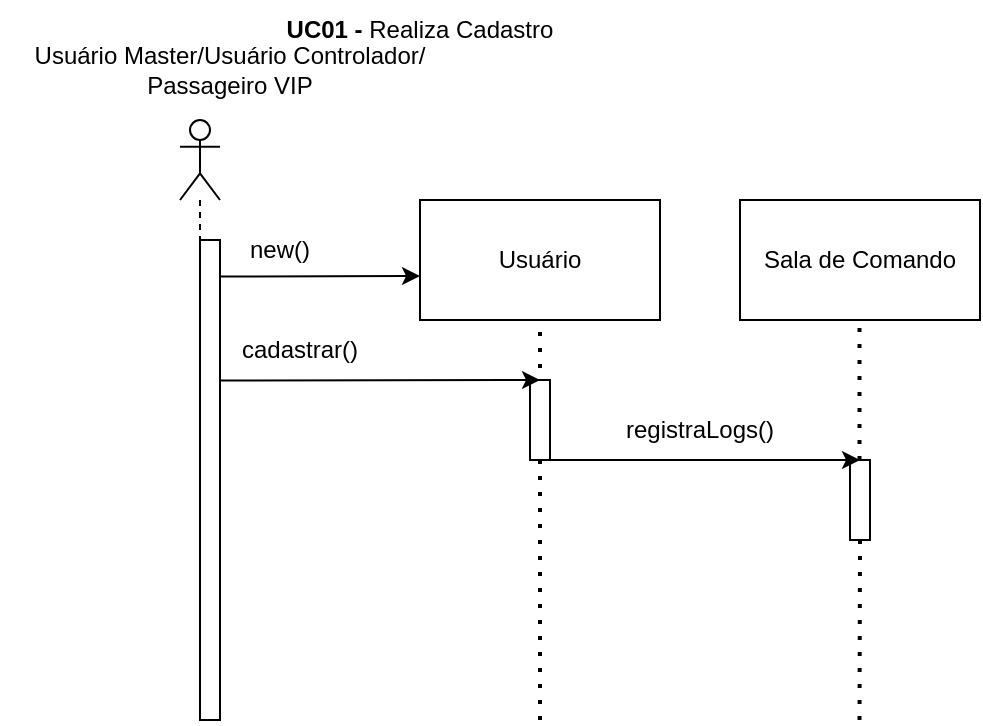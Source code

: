 <mxfile version="20.5.1" type="device" pages="10"><diagram name="UC01 - Realiza Cadastro" id="rrEs025ZpTC0JzLfnn5I"><mxGraphModel dx="1146" dy="542" grid="1" gridSize="10" guides="1" tooltips="1" connect="1" arrows="1" fold="1" page="1" pageScale="1" pageWidth="827" pageHeight="1169" math="0" shadow="0"><root><mxCell id="0"/><mxCell id="1" parent="0"/><mxCell id="kPCqyMyfiR6p3aR-nVP7-1" value="" style="shape=umlLifeline;participant=umlActor;perimeter=lifelinePerimeter;whiteSpace=wrap;html=1;container=1;collapsible=0;recursiveResize=0;verticalAlign=top;spacingTop=36;outlineConnect=0;size=40;" parent="1" vertex="1"><mxGeometry x="120" y="70" width="20" height="300" as="geometry"/></mxCell><mxCell id="kPCqyMyfiR6p3aR-nVP7-2" value="" style="html=1;points=[];perimeter=orthogonalPerimeter;" parent="kPCqyMyfiR6p3aR-nVP7-1" vertex="1"><mxGeometry x="10" y="60" width="10" height="240" as="geometry"/></mxCell><mxCell id="kPCqyMyfiR6p3aR-nVP7-3" value="Usuário Master/Usuário Controlador/&lt;br&gt;Passageiro VIP" style="text;html=1;strokeColor=none;fillColor=none;align=center;verticalAlign=middle;whiteSpace=wrap;rounded=0;" parent="1" vertex="1"><mxGeometry x="30" y="30" width="230" height="30" as="geometry"/></mxCell><mxCell id="kPCqyMyfiR6p3aR-nVP7-4" value="" style="endArrow=classic;html=1;rounded=0;exitX=0.971;exitY=0.076;exitDx=0;exitDy=0;exitPerimeter=0;" parent="1" source="kPCqyMyfiR6p3aR-nVP7-2" edge="1"><mxGeometry width="50" height="50" relative="1" as="geometry"><mxPoint x="410" y="240" as="sourcePoint"/><mxPoint x="240" y="148" as="targetPoint"/></mxGeometry></mxCell><mxCell id="kPCqyMyfiR6p3aR-nVP7-5" value="new()" style="text;html=1;strokeColor=none;fillColor=none;align=center;verticalAlign=middle;whiteSpace=wrap;rounded=0;" parent="1" vertex="1"><mxGeometry x="140" y="120" width="60" height="30" as="geometry"/></mxCell><mxCell id="kPCqyMyfiR6p3aR-nVP7-6" value="Usuário" style="rounded=0;whiteSpace=wrap;html=1;" parent="1" vertex="1"><mxGeometry x="240" y="110" width="120" height="60" as="geometry"/></mxCell><mxCell id="kPCqyMyfiR6p3aR-nVP7-7" value="" style="endArrow=none;dashed=1;html=1;dashPattern=1 3;strokeWidth=2;rounded=0;entryX=0.5;entryY=1;entryDx=0;entryDy=0;" parent="1" target="kPCqyMyfiR6p3aR-nVP7-6" edge="1"><mxGeometry width="50" height="50" relative="1" as="geometry"><mxPoint x="300" y="370" as="sourcePoint"/><mxPoint x="550" y="210" as="targetPoint"/></mxGeometry></mxCell><mxCell id="kPCqyMyfiR6p3aR-nVP7-9" value="cadastrar()" style="text;html=1;strokeColor=none;fillColor=none;align=center;verticalAlign=middle;whiteSpace=wrap;rounded=0;" parent="1" vertex="1"><mxGeometry x="150" y="170" width="60" height="30" as="geometry"/></mxCell><mxCell id="kPCqyMyfiR6p3aR-nVP7-11" value="registraLogs()" style="text;html=1;strokeColor=none;fillColor=none;align=center;verticalAlign=middle;whiteSpace=wrap;rounded=0;" parent="1" vertex="1"><mxGeometry x="350" y="210" width="60" height="30" as="geometry"/></mxCell><mxCell id="kPCqyMyfiR6p3aR-nVP7-12" value="Sala de Comando" style="rounded=0;whiteSpace=wrap;html=1;" parent="1" vertex="1"><mxGeometry x="400" y="110" width="120" height="60" as="geometry"/></mxCell><mxCell id="kPCqyMyfiR6p3aR-nVP7-13" value="" style="endArrow=none;dashed=1;html=1;dashPattern=1 3;strokeWidth=2;rounded=0;entryX=0.5;entryY=1;entryDx=0;entryDy=0;startArrow=none;" parent="1" edge="1" source="WUugZtzy38GcIi3glHtc-1"><mxGeometry width="50" height="50" relative="1" as="geometry"><mxPoint x="459.76" y="370" as="sourcePoint"/><mxPoint x="459.76" y="170" as="targetPoint"/></mxGeometry></mxCell><mxCell id="qiCP5x4_UJjbZF0x4PmB-1" value="" style="html=1;points=[];perimeter=orthogonalPerimeter;" vertex="1" parent="1"><mxGeometry x="295" y="200" width="10" height="40" as="geometry"/></mxCell><mxCell id="u_qVOXzbkWEXhdWVfj9_-1" value="&lt;span style=&quot;font-weight: 700;&quot;&gt;UC01 - &lt;/span&gt;Realiza Cadastro" style="text;html=1;strokeColor=none;fillColor=none;align=center;verticalAlign=middle;whiteSpace=wrap;rounded=0;" vertex="1" parent="1"><mxGeometry x="90" y="10" width="300" height="30" as="geometry"/></mxCell><mxCell id="WUugZtzy38GcIi3glHtc-1" value="" style="html=1;points=[];perimeter=orthogonalPerimeter;" vertex="1" parent="1"><mxGeometry x="455" y="240" width="10" height="40" as="geometry"/></mxCell><mxCell id="WUugZtzy38GcIi3glHtc-2" value="" style="endArrow=none;dashed=1;html=1;dashPattern=1 3;strokeWidth=2;rounded=0;entryX=0.5;entryY=1;entryDx=0;entryDy=0;" edge="1" parent="1" target="WUugZtzy38GcIi3glHtc-1"><mxGeometry width="50" height="50" relative="1" as="geometry"><mxPoint x="459.76" y="370.0" as="sourcePoint"/><mxPoint x="459.76" y="170.0" as="targetPoint"/></mxGeometry></mxCell><mxCell id="kPCqyMyfiR6p3aR-nVP7-8" value="" style="endArrow=classic;html=1;rounded=0;exitX=0.971;exitY=0.076;exitDx=0;exitDy=0;exitPerimeter=0;" parent="1" edge="1"><mxGeometry width="50" height="50" relative="1" as="geometry"><mxPoint x="140.0" y="200.24" as="sourcePoint"/><mxPoint x="300" y="200" as="targetPoint"/></mxGeometry></mxCell><mxCell id="kPCqyMyfiR6p3aR-nVP7-10" value="" style="endArrow=classic;html=1;rounded=0;exitX=0.971;exitY=0.076;exitDx=0;exitDy=0;exitPerimeter=0;" parent="1" edge="1"><mxGeometry width="50" height="50" relative="1" as="geometry"><mxPoint x="300" y="240" as="sourcePoint"/><mxPoint x="460" y="240" as="targetPoint"/></mxGeometry></mxCell></root></mxGraphModel></diagram><diagram name="UC02 - Gerencia usuários" id="nhiFmrIwIZLTJSICg2ES"><mxGraphModel dx="1385" dy="655" grid="1" gridSize="10" guides="1" tooltips="1" connect="1" arrows="1" fold="1" page="1" pageScale="1" pageWidth="827" pageHeight="1169" math="0" shadow="0"><root><mxCell id="0"/><mxCell id="1" parent="0"/><mxCell id="DQ7gLIDXcI9OM1BL-ZBZ-1" value="" style="shape=umlLifeline;participant=umlActor;perimeter=lifelinePerimeter;whiteSpace=wrap;html=1;container=1;collapsible=0;recursiveResize=0;verticalAlign=top;spacingTop=36;outlineConnect=0;size=40;" parent="1" vertex="1"><mxGeometry x="110" y="90" width="20" height="350" as="geometry"/></mxCell><mxCell id="DQ7gLIDXcI9OM1BL-ZBZ-2" value="" style="html=1;points=[];perimeter=orthogonalPerimeter;" parent="DQ7gLIDXcI9OM1BL-ZBZ-1" vertex="1"><mxGeometry x="10" y="60" width="10" height="290" as="geometry"/></mxCell><mxCell id="DQ7gLIDXcI9OM1BL-ZBZ-6" value="Sala de Comando" style="rounded=0;whiteSpace=wrap;html=1;" parent="1" vertex="1"><mxGeometry x="230" y="170" width="120" height="60" as="geometry"/></mxCell><mxCell id="DQ7gLIDXcI9OM1BL-ZBZ-7" value="" style="endArrow=none;dashed=1;html=1;dashPattern=1 3;strokeWidth=2;rounded=0;entryX=0.5;entryY=1;entryDx=0;entryDy=0;startArrow=none;" parent="1" source="7pTr78Y5g2xs7JqfGrxb-1" target="DQ7gLIDXcI9OM1BL-ZBZ-6" edge="1"><mxGeometry width="50" height="50" relative="1" as="geometry"><mxPoint x="290" y="430" as="sourcePoint"/><mxPoint x="540" y="270" as="targetPoint"/></mxGeometry></mxCell><mxCell id="DQ7gLIDXcI9OM1BL-ZBZ-8" value="" style="endArrow=classic;html=1;rounded=0;exitX=0.971;exitY=0.076;exitDx=0;exitDy=0;exitPerimeter=0;" parent="1" edge="1"><mxGeometry width="50" height="50" relative="1" as="geometry"><mxPoint x="130" y="260.24" as="sourcePoint"/><mxPoint x="290" y="260" as="targetPoint"/></mxGeometry></mxCell><mxCell id="DQ7gLIDXcI9OM1BL-ZBZ-9" value="login()" style="text;html=1;strokeColor=none;fillColor=none;align=center;verticalAlign=middle;whiteSpace=wrap;rounded=0;" parent="1" vertex="1"><mxGeometry x="140" y="230" width="60" height="30" as="geometry"/></mxCell><mxCell id="DQ7gLIDXcI9OM1BL-ZBZ-10" value="" style="endArrow=classic;html=1;rounded=0;exitX=0.971;exitY=0.076;exitDx=0;exitDy=0;exitPerimeter=0;" parent="1" edge="1"><mxGeometry width="50" height="50" relative="1" as="geometry"><mxPoint x="290" y="300" as="sourcePoint"/><mxPoint x="450" y="300" as="targetPoint"/></mxGeometry></mxCell><mxCell id="DQ7gLIDXcI9OM1BL-ZBZ-11" value="registraLog()" style="text;html=1;strokeColor=none;fillColor=none;align=center;verticalAlign=middle;whiteSpace=wrap;rounded=0;" parent="1" vertex="1"><mxGeometry x="310" y="280" width="60" height="30" as="geometry"/></mxCell><mxCell id="DQ7gLIDXcI9OM1BL-ZBZ-12" value="Logs" style="rounded=0;whiteSpace=wrap;html=1;" parent="1" vertex="1"><mxGeometry x="390" y="170" width="120" height="60" as="geometry"/></mxCell><mxCell id="DQ7gLIDXcI9OM1BL-ZBZ-13" value="" style="endArrow=none;dashed=1;html=1;dashPattern=1 3;strokeWidth=2;rounded=0;entryX=0.5;entryY=1;entryDx=0;entryDy=0;startArrow=none;" parent="1" edge="1" source="N8WhPkq57aVrpCQeOBjy-3"><mxGeometry width="50" height="50" relative="1" as="geometry"><mxPoint x="449.76" y="430" as="sourcePoint"/><mxPoint x="449.76" y="230" as="targetPoint"/></mxGeometry></mxCell><mxCell id="DQ7gLIDXcI9OM1BL-ZBZ-14" value="alteraAcessos()" style="text;html=1;strokeColor=none;fillColor=none;align=center;verticalAlign=middle;whiteSpace=wrap;rounded=0;" parent="1" vertex="1"><mxGeometry x="150" y="310" width="60" height="30" as="geometry"/></mxCell><mxCell id="DQ7gLIDXcI9OM1BL-ZBZ-15" value="" style="endArrow=classic;html=1;rounded=0;exitX=0.971;exitY=0.076;exitDx=0;exitDy=0;exitPerimeter=0;" parent="1" edge="1"><mxGeometry width="50" height="50" relative="1" as="geometry"><mxPoint x="130" y="340.24" as="sourcePoint"/><mxPoint x="290" y="340" as="targetPoint"/></mxGeometry></mxCell><mxCell id="DQ7gLIDXcI9OM1BL-ZBZ-16" value="" style="endArrow=classic;html=1;rounded=0;exitX=0.971;exitY=0.076;exitDx=0;exitDy=0;exitPerimeter=0;" parent="1" edge="1"><mxGeometry width="50" height="50" relative="1" as="geometry"><mxPoint x="290" y="370" as="sourcePoint"/><mxPoint x="450" y="370" as="targetPoint"/></mxGeometry></mxCell><mxCell id="DQ7gLIDXcI9OM1BL-ZBZ-17" value="registraLog()" style="text;html=1;strokeColor=none;fillColor=none;align=center;verticalAlign=middle;whiteSpace=wrap;rounded=0;" parent="1" vertex="1"><mxGeometry x="310" y="340" width="60" height="30" as="geometry"/></mxCell><mxCell id="DQ7gLIDXcI9OM1BL-ZBZ-18" value="&lt;span style=&quot;font-weight: 700;&quot;&gt;UC02 - &lt;/span&gt;Gerencia usuários" style="text;html=1;strokeColor=none;fillColor=none;align=center;verticalAlign=middle;whiteSpace=wrap;rounded=0;" parent="1" vertex="1"><mxGeometry x="70" y="10" width="300" height="30" as="geometry"/></mxCell><mxCell id="7pTr78Y5g2xs7JqfGrxb-1" value="" style="html=1;points=[];perimeter=orthogonalPerimeter;" parent="1" vertex="1"><mxGeometry x="285" y="270" width="10" height="30" as="geometry"/></mxCell><mxCell id="7pTr78Y5g2xs7JqfGrxb-2" value="" style="endArrow=none;dashed=1;html=1;dashPattern=1 3;strokeWidth=2;rounded=0;entryX=0.5;entryY=1;entryDx=0;entryDy=0;startArrow=none;" parent="1" source="7pTr78Y5g2xs7JqfGrxb-3" target="7pTr78Y5g2xs7JqfGrxb-1" edge="1"><mxGeometry width="50" height="50" relative="1" as="geometry"><mxPoint x="290" y="430.0" as="sourcePoint"/><mxPoint x="290" y="230.0" as="targetPoint"/></mxGeometry></mxCell><mxCell id="7pTr78Y5g2xs7JqfGrxb-3" value="" style="html=1;points=[];perimeter=orthogonalPerimeter;" parent="1" vertex="1"><mxGeometry x="285" y="350" width="10" height="20" as="geometry"/></mxCell><mxCell id="7pTr78Y5g2xs7JqfGrxb-4" value="" style="endArrow=none;dashed=1;html=1;dashPattern=1 3;strokeWidth=2;rounded=0;entryX=0.5;entryY=1;entryDx=0;entryDy=0;" parent="1" target="7pTr78Y5g2xs7JqfGrxb-3" edge="1"><mxGeometry width="50" height="50" relative="1" as="geometry"><mxPoint x="290" y="430.0" as="sourcePoint"/><mxPoint x="290" y="300" as="targetPoint"/></mxGeometry></mxCell><mxCell id="N8WhPkq57aVrpCQeOBjy-1" value="" style="html=1;points=[];perimeter=orthogonalPerimeter;" vertex="1" parent="1"><mxGeometry x="445" y="370" width="10" height="20" as="geometry"/></mxCell><mxCell id="N8WhPkq57aVrpCQeOBjy-3" value="" style="html=1;points=[];perimeter=orthogonalPerimeter;" vertex="1" parent="1"><mxGeometry x="445" y="300" width="10" height="20" as="geometry"/></mxCell><mxCell id="N8WhPkq57aVrpCQeOBjy-4" value="" style="endArrow=none;dashed=1;html=1;dashPattern=1 3;strokeWidth=2;rounded=0;entryX=0.5;entryY=1;entryDx=0;entryDy=0;" edge="1" parent="1" target="N8WhPkq57aVrpCQeOBjy-3"><mxGeometry width="50" height="50" relative="1" as="geometry"><mxPoint x="449.76" y="430" as="sourcePoint"/><mxPoint x="449.76" y="230" as="targetPoint"/></mxGeometry></mxCell><mxCell id="Mq2JhjnuVwTsM4EMmqAc-1" value="Usuário Master/Usuário Controlador/&lt;br&gt;Passageiro VIP" style="text;html=1;strokeColor=none;fillColor=none;align=center;verticalAlign=middle;whiteSpace=wrap;rounded=0;" vertex="1" parent="1"><mxGeometry x="10" y="50" width="230" height="30" as="geometry"/></mxCell></root></mxGraphModel></diagram><diagram name="UC03 - Chamada de elevador" id="zrhOPF4jkvh99nJSkJKx"><mxGraphModel dx="1146" dy="542" grid="1" gridSize="10" guides="1" tooltips="1" connect="1" arrows="1" fold="1" page="1" pageScale="1" pageWidth="827" pageHeight="1169" math="0" shadow="0"><root><mxCell id="0"/><mxCell id="1" parent="0"/><mxCell id="zu2Uw8hMeWKzvva1PUhJ-1" value="&lt;span style=&quot;color: rgb(0, 0, 0); font-family: Helvetica; font-size: 12px; font-style: normal; font-variant-ligatures: normal; font-variant-caps: normal; font-weight: 700; letter-spacing: normal; orphans: 2; text-align: center; text-indent: 0px; text-transform: none; widows: 2; word-spacing: 0px; -webkit-text-stroke-width: 0px; background-color: rgb(248, 249, 250); text-decoration-thickness: initial; text-decoration-style: initial; text-decoration-color: initial; float: none; display: inline !important;&quot;&gt;UC03 - &lt;/span&gt;&lt;span style=&quot;color: rgb(0, 0, 0); font-family: Helvetica; font-size: 12px; font-style: normal; font-variant-ligatures: normal; font-variant-caps: normal; letter-spacing: normal; orphans: 2; text-align: center; text-indent: 0px; text-transform: none; widows: 2; word-spacing: 0px; -webkit-text-stroke-width: 0px; background-color: rgb(248, 249, 250); text-decoration-thickness: initial; text-decoration-style: initial; text-decoration-color: initial; float: none; display: inline !important;&quot;&gt;Chamada de elevador&lt;/span&gt;" style="text;whiteSpace=wrap;html=1;" parent="1" vertex="1"><mxGeometry x="80" width="200" height="40" as="geometry"/></mxCell><mxCell id="SzspxM3o195tyCs0l4f1-1" value="" style="shape=umlLifeline;participant=umlActor;perimeter=lifelinePerimeter;whiteSpace=wrap;html=1;container=1;collapsible=0;recursiveResize=0;verticalAlign=top;spacingTop=36;outlineConnect=0;size=40;" parent="1" vertex="1"><mxGeometry x="110" y="90" width="20" height="350" as="geometry"/></mxCell><mxCell id="SzspxM3o195tyCs0l4f1-2" value="" style="html=1;points=[];perimeter=orthogonalPerimeter;" parent="SzspxM3o195tyCs0l4f1-1" vertex="1"><mxGeometry x="10" y="60" width="10" height="290" as="geometry"/></mxCell><mxCell id="SzspxM3o195tyCs0l4f1-4" value="Botoeira" style="rounded=0;whiteSpace=wrap;html=1;" parent="1" vertex="1"><mxGeometry x="230" y="170" width="120" height="60" as="geometry"/></mxCell><mxCell id="SzspxM3o195tyCs0l4f1-5" value="" style="endArrow=none;dashed=1;html=1;dashPattern=1 3;strokeWidth=2;rounded=0;entryX=0.5;entryY=1;entryDx=0;entryDy=0;" parent="1" target="SzspxM3o195tyCs0l4f1-4" edge="1"><mxGeometry width="50" height="50" relative="1" as="geometry"><mxPoint x="290" y="430" as="sourcePoint"/><mxPoint x="540" y="270" as="targetPoint"/></mxGeometry></mxCell><mxCell id="SzspxM3o195tyCs0l4f1-6" value="" style="endArrow=classic;html=1;rounded=0;exitX=0.971;exitY=0.076;exitDx=0;exitDy=0;exitPerimeter=0;" parent="1" edge="1"><mxGeometry width="50" height="50" relative="1" as="geometry"><mxPoint x="130" y="260.24" as="sourcePoint"/><mxPoint x="290" y="260" as="targetPoint"/></mxGeometry></mxCell><mxCell id="SzspxM3o195tyCs0l4f1-7" value="selecionaAndar()" style="text;html=1;strokeColor=none;fillColor=none;align=center;verticalAlign=middle;whiteSpace=wrap;rounded=0;" parent="1" vertex="1"><mxGeometry x="140" y="230" width="100" height="30" as="geometry"/></mxCell><mxCell id="SzspxM3o195tyCs0l4f1-8" value="" style="endArrow=classic;html=1;rounded=0;exitX=0.971;exitY=0.076;exitDx=0;exitDy=0;exitPerimeter=0;" parent="1" edge="1"><mxGeometry width="50" height="50" relative="1" as="geometry"><mxPoint x="290" y="300" as="sourcePoint"/><mxPoint x="450" y="300" as="targetPoint"/></mxGeometry></mxCell><mxCell id="SzspxM3o195tyCs0l4f1-9" value="chamaElevador()" style="text;html=1;strokeColor=none;fillColor=none;align=center;verticalAlign=middle;whiteSpace=wrap;rounded=0;" parent="1" vertex="1"><mxGeometry x="310" y="270" width="100" height="30" as="geometry"/></mxCell><mxCell id="SzspxM3o195tyCs0l4f1-10" value="Elevador" style="rounded=0;whiteSpace=wrap;html=1;" parent="1" vertex="1"><mxGeometry x="390" y="170" width="120" height="60" as="geometry"/></mxCell><mxCell id="SzspxM3o195tyCs0l4f1-11" value="" style="endArrow=none;dashed=1;html=1;dashPattern=1 3;strokeWidth=2;rounded=0;entryX=0.5;entryY=1;entryDx=0;entryDy=0;startArrow=none;" parent="1" edge="1" source="EGmDlrD3t8f46qfm6XY3-1"><mxGeometry width="50" height="50" relative="1" as="geometry"><mxPoint x="449.76" y="430" as="sourcePoint"/><mxPoint x="449.76" y="230" as="targetPoint"/></mxGeometry></mxCell><mxCell id="bfP_tO7WtKlYVN6YrhG1-1" value="" style="html=1;points=[];perimeter=orthogonalPerimeter;" parent="1" vertex="1"><mxGeometry x="285" y="270" width="10" height="30" as="geometry"/></mxCell><mxCell id="EGmDlrD3t8f46qfm6XY3-1" value="" style="html=1;points=[];perimeter=orthogonalPerimeter;" vertex="1" parent="1"><mxGeometry x="445" y="300" width="10" height="60" as="geometry"/></mxCell><mxCell id="EGmDlrD3t8f46qfm6XY3-2" value="" style="endArrow=none;dashed=1;html=1;dashPattern=1 3;strokeWidth=2;rounded=0;entryX=0.5;entryY=1;entryDx=0;entryDy=0;" edge="1" parent="1" target="EGmDlrD3t8f46qfm6XY3-1"><mxGeometry width="50" height="50" relative="1" as="geometry"><mxPoint x="449.76" y="430" as="sourcePoint"/><mxPoint x="449.76" y="230" as="targetPoint"/></mxGeometry></mxCell><mxCell id="u5noeIDrQTLBm3McBb0Z-1" value="Usuário Master/Usuário Controlador/&lt;br&gt;Passageiro VIP" style="text;html=1;strokeColor=none;fillColor=none;align=center;verticalAlign=middle;whiteSpace=wrap;rounded=0;" vertex="1" parent="1"><mxGeometry x="20" y="50" width="230" height="30" as="geometry"/></mxCell></root></mxGraphModel></diagram><diagram name="UC04 - Identifica passageiro" id="bHaXJIGO6Jyr_cZXnyjP"><mxGraphModel dx="1146" dy="542" grid="1" gridSize="10" guides="1" tooltips="1" connect="1" arrows="1" fold="1" page="1" pageScale="1" pageWidth="827" pageHeight="1169" math="0" shadow="0"><root><mxCell id="0"/><mxCell id="1" parent="0"/><mxCell id="083h5DX_3ktk2nzT8LkU-1" value="&lt;span style=&quot;font-weight: 700; text-align: center;&quot;&gt;UC04 -&amp;nbsp;&lt;/span&gt;&lt;span style=&quot;text-align: center;&quot;&gt;Identifica passageiro&lt;/span&gt;" style="text;whiteSpace=wrap;html=1;" parent="1" vertex="1"><mxGeometry x="90" width="200" height="40" as="geometry"/></mxCell><mxCell id="083h5DX_3ktk2nzT8LkU-2" value="" style="shape=umlLifeline;participant=umlActor;perimeter=lifelinePerimeter;whiteSpace=wrap;html=1;container=1;collapsible=0;recursiveResize=0;verticalAlign=top;spacingTop=36;outlineConnect=0;size=40;" parent="1" vertex="1"><mxGeometry x="120" y="90" width="20" height="350" as="geometry"/></mxCell><mxCell id="083h5DX_3ktk2nzT8LkU-3" value="" style="html=1;points=[];perimeter=orthogonalPerimeter;" parent="083h5DX_3ktk2nzT8LkU-2" vertex="1"><mxGeometry x="10" y="60" width="10" height="290" as="geometry"/></mxCell><mxCell id="083h5DX_3ktk2nzT8LkU-5" value="Sala de Comando" style="rounded=0;whiteSpace=wrap;html=1;" parent="1" vertex="1"><mxGeometry x="240" y="170" width="120" height="60" as="geometry"/></mxCell><mxCell id="083h5DX_3ktk2nzT8LkU-6" value="" style="endArrow=none;dashed=1;html=1;dashPattern=1 3;strokeWidth=2;rounded=0;entryX=0.5;entryY=1;entryDx=0;entryDy=0;" parent="1" target="083h5DX_3ktk2nzT8LkU-5" edge="1"><mxGeometry width="50" height="50" relative="1" as="geometry"><mxPoint x="300" y="430" as="sourcePoint"/><mxPoint x="550" y="270" as="targetPoint"/></mxGeometry></mxCell><mxCell id="083h5DX_3ktk2nzT8LkU-7" value="" style="endArrow=classic;html=1;rounded=0;exitX=0.971;exitY=0.076;exitDx=0;exitDy=0;exitPerimeter=0;" parent="1" edge="1"><mxGeometry width="50" height="50" relative="1" as="geometry"><mxPoint x="140" y="260.24" as="sourcePoint"/><mxPoint x="300" y="260" as="targetPoint"/></mxGeometry></mxCell><mxCell id="083h5DX_3ktk2nzT8LkU-10" value="reconhecimentoFacial()" style="text;html=1;strokeColor=none;fillColor=none;align=center;verticalAlign=middle;whiteSpace=wrap;rounded=0;" parent="1" vertex="1"><mxGeometry x="150" y="230" width="120" height="40" as="geometry"/></mxCell><mxCell id="083h5DX_3ktk2nzT8LkU-11" value="Elevador" style="rounded=0;whiteSpace=wrap;html=1;" parent="1" vertex="1"><mxGeometry x="400" y="170" width="120" height="60" as="geometry"/></mxCell><mxCell id="083h5DX_3ktk2nzT8LkU-12" value="" style="endArrow=none;dashed=1;html=1;dashPattern=1 3;strokeWidth=2;rounded=0;entryX=0.5;entryY=1;entryDx=0;entryDy=0;startArrow=none;" parent="1" edge="1" source="TZhgZGAF5k70wIHNxfef-1"><mxGeometry width="50" height="50" relative="1" as="geometry"><mxPoint x="459.76" y="430" as="sourcePoint"/><mxPoint x="459.76" y="230" as="targetPoint"/></mxGeometry></mxCell><mxCell id="083h5DX_3ktk2nzT8LkU-13" value="" style="endArrow=classic;html=1;rounded=0;exitX=0.971;exitY=0.076;exitDx=0;exitDy=0;exitPerimeter=0;" parent="1" edge="1"><mxGeometry width="50" height="50" relative="1" as="geometry"><mxPoint x="300" y="290.24" as="sourcePoint"/><mxPoint x="460" y="290" as="targetPoint"/></mxGeometry></mxCell><mxCell id="jTDhoPKQyr5_wv3_93iu-1" value="liberaAcesso()" style="text;html=1;strokeColor=none;fillColor=none;align=center;verticalAlign=middle;whiteSpace=wrap;rounded=0;" parent="1" vertex="1"><mxGeometry x="310" y="260" width="120" height="40" as="geometry"/></mxCell><mxCell id="MTeagSE1t4SzmeU9MyxI-1" value="" style="html=1;points=[];perimeter=orthogonalPerimeter;" parent="1" vertex="1"><mxGeometry x="295" y="260" width="10" height="30" as="geometry"/></mxCell><mxCell id="TZhgZGAF5k70wIHNxfef-1" value="" style="html=1;points=[];perimeter=orthogonalPerimeter;" vertex="1" parent="1"><mxGeometry x="455" y="290" width="10" height="50" as="geometry"/></mxCell><mxCell id="TZhgZGAF5k70wIHNxfef-2" value="" style="endArrow=none;dashed=1;html=1;dashPattern=1 3;strokeWidth=2;rounded=0;entryX=0.5;entryY=1;entryDx=0;entryDy=0;" edge="1" parent="1" target="TZhgZGAF5k70wIHNxfef-1"><mxGeometry width="50" height="50" relative="1" as="geometry"><mxPoint x="459.76" y="430.0" as="sourcePoint"/><mxPoint x="459.76" y="230.0" as="targetPoint"/></mxGeometry></mxCell><mxCell id="Wr6VL5W62u5fm65slo0X-1" value="Usuário Master/Usuário Controlador/&lt;br&gt;Passageiro VIP" style="text;html=1;strokeColor=none;fillColor=none;align=center;verticalAlign=middle;whiteSpace=wrap;rounded=0;" vertex="1" parent="1"><mxGeometry x="20" y="50" width="230" height="30" as="geometry"/></mxCell></root></mxGraphModel></diagram><diagram name="UC05 - Solicita assistência" id="OioGB0vbRtbe2u3ikjVV"><mxGraphModel dx="1146" dy="542" grid="1" gridSize="10" guides="1" tooltips="1" connect="1" arrows="1" fold="1" page="1" pageScale="1" pageWidth="827" pageHeight="1169" math="0" shadow="0"><root><mxCell id="0"/><mxCell id="1" parent="0"/><mxCell id="ItYTpHDeQ8VbfqNVc7D--1" value="" style="shape=umlLifeline;participant=umlActor;perimeter=lifelinePerimeter;whiteSpace=wrap;html=1;container=1;collapsible=0;recursiveResize=0;verticalAlign=top;spacingTop=36;outlineConnect=0;size=40;" parent="1" vertex="1"><mxGeometry x="50" y="90" width="20" height="400" as="geometry"/></mxCell><mxCell id="ItYTpHDeQ8VbfqNVc7D--2" value="" style="html=1;points=[];perimeter=orthogonalPerimeter;" parent="ItYTpHDeQ8VbfqNVc7D--1" vertex="1"><mxGeometry x="10" y="60" width="10" height="340" as="geometry"/></mxCell><mxCell id="ItYTpHDeQ8VbfqNVc7D--3" value="Usuário Master" style="text;html=1;strokeColor=none;fillColor=none;align=center;verticalAlign=middle;whiteSpace=wrap;rounded=0;" parent="1" vertex="1"><mxGeometry x="30" y="60" width="60" height="30" as="geometry"/></mxCell><mxCell id="ItYTpHDeQ8VbfqNVc7D--8" value="Logs" style="rounded=0;whiteSpace=wrap;html=1;" parent="1" vertex="1"><mxGeometry x="400" y="150" width="120" height="60" as="geometry"/></mxCell><mxCell id="ItYTpHDeQ8VbfqNVc7D--9" value="" style="endArrow=none;dashed=1;html=1;dashPattern=1 3;strokeWidth=2;rounded=0;entryX=0.5;entryY=1;entryDx=0;entryDy=0;startArrow=none;" parent="1" edge="1" source="6d4ZNZzFsfqpFl1TXAuJ-17"><mxGeometry width="50" height="50" relative="1" as="geometry"><mxPoint x="240" y="470" as="sourcePoint"/><mxPoint x="239.5" y="210" as="targetPoint"/></mxGeometry></mxCell><mxCell id="ItYTpHDeQ8VbfqNVc7D--11" value="" style="shape=umlLifeline;participant=umlActor;perimeter=lifelinePerimeter;whiteSpace=wrap;html=1;container=1;collapsible=0;recursiveResize=0;verticalAlign=top;spacingTop=36;outlineConnect=0;size=40;" parent="1" vertex="1"><mxGeometry x="740" y="105" width="20" height="350" as="geometry"/></mxCell><mxCell id="ItYTpHDeQ8VbfqNVc7D--12" value="" style="html=1;points=[];perimeter=orthogonalPerimeter;" parent="ItYTpHDeQ8VbfqNVc7D--11" vertex="1"><mxGeometry x="5" y="190" width="10" height="100" as="geometry"/></mxCell><mxCell id="ItYTpHDeQ8VbfqNVc7D--13" value="Equipe de Assistência" style="text;html=1;strokeColor=none;fillColor=none;align=center;verticalAlign=middle;whiteSpace=wrap;rounded=0;" parent="1" vertex="1"><mxGeometry x="720" y="75" width="60" height="30" as="geometry"/></mxCell><mxCell id="L9imIPfX-RTXWp-cWxWu-1" value="&lt;b&gt;UC05 -&amp;nbsp;&lt;/b&gt;Solicita assistência" style="text;html=1;strokeColor=none;fillColor=none;align=center;verticalAlign=middle;whiteSpace=wrap;rounded=0;" vertex="1" parent="1"><mxGeometry x="60" y="10" width="200" height="30" as="geometry"/></mxCell><mxCell id="EM-QVccQ15tbSdfoGTMq-2" value="Painel de controle" style="rounded=0;whiteSpace=wrap;html=1;" vertex="1" parent="1"><mxGeometry x="180" y="150" width="120" height="60" as="geometry"/></mxCell><mxCell id="EM-QVccQ15tbSdfoGTMq-3" value="" style="endArrow=none;dashed=1;html=1;dashPattern=1 3;strokeWidth=2;rounded=0;entryX=0.5;entryY=1;entryDx=0;entryDy=0;startArrow=none;" edge="1" parent="1" source="6d4ZNZzFsfqpFl1TXAuJ-19"><mxGeometry width="50" height="50" relative="1" as="geometry"><mxPoint x="460" y="470" as="sourcePoint"/><mxPoint x="459.5" y="210" as="targetPoint"/></mxGeometry></mxCell><mxCell id="EM-QVccQ15tbSdfoGTMq-4" value="" style="endArrow=classic;html=1;rounded=0;" edge="1" parent="1"><mxGeometry width="50" height="50" relative="1" as="geometry"><mxPoint x="70" y="240" as="sourcePoint"/><mxPoint x="240" y="240" as="targetPoint"/></mxGeometry></mxCell><mxCell id="6d4ZNZzFsfqpFl1TXAuJ-1" value="solicitaAssistencia()" style="text;html=1;strokeColor=none;fillColor=none;align=center;verticalAlign=middle;whiteSpace=wrap;rounded=0;" vertex="1" parent="1"><mxGeometry x="90" y="210" width="120" height="30" as="geometry"/></mxCell><mxCell id="6d4ZNZzFsfqpFl1TXAuJ-2" value="notificaEquipe()" style="text;html=1;strokeColor=none;fillColor=none;align=center;verticalAlign=middle;whiteSpace=wrap;rounded=0;" vertex="1" parent="1"><mxGeometry x="240" y="265" width="120" height="30" as="geometry"/></mxCell><mxCell id="6d4ZNZzFsfqpFl1TXAuJ-3" value="" style="endArrow=classic;html=1;rounded=0;" edge="1" parent="1" target="ItYTpHDeQ8VbfqNVc7D--11"><mxGeometry width="50" height="50" relative="1" as="geometry"><mxPoint x="240" y="295" as="sourcePoint"/><mxPoint x="410" y="295" as="targetPoint"/></mxGeometry></mxCell><mxCell id="6d4ZNZzFsfqpFl1TXAuJ-5" value="registraLogs()" style="text;html=1;strokeColor=none;fillColor=none;align=center;verticalAlign=middle;whiteSpace=wrap;rounded=0;" vertex="1" parent="1"><mxGeometry x="240" y="301" width="120" height="30" as="geometry"/></mxCell><mxCell id="6d4ZNZzFsfqpFl1TXAuJ-6" value="restringeElevador()" style="text;html=1;strokeColor=none;fillColor=none;align=center;verticalAlign=middle;whiteSpace=wrap;rounded=0;" vertex="1" parent="1"><mxGeometry x="70" y="331" width="120" height="30" as="geometry"/></mxCell><mxCell id="6d4ZNZzFsfqpFl1TXAuJ-8" value="Elevador" style="rounded=0;whiteSpace=wrap;html=1;" vertex="1" parent="1"><mxGeometry x="560" y="150" width="120" height="60" as="geometry"/></mxCell><mxCell id="6d4ZNZzFsfqpFl1TXAuJ-9" value="" style="endArrow=none;dashed=1;html=1;dashPattern=1 3;strokeWidth=2;rounded=0;entryX=0.5;entryY=1;entryDx=0;entryDy=0;startArrow=none;" edge="1" parent="1" source="6d4ZNZzFsfqpFl1TXAuJ-21"><mxGeometry width="50" height="50" relative="1" as="geometry"><mxPoint x="620" y="470" as="sourcePoint"/><mxPoint x="619.71" y="210" as="targetPoint"/></mxGeometry></mxCell><mxCell id="6d4ZNZzFsfqpFl1TXAuJ-11" value="realizaAssistencia()" style="text;html=1;strokeColor=none;fillColor=none;align=center;verticalAlign=middle;whiteSpace=wrap;rounded=0;" vertex="1" parent="1"><mxGeometry x="620" y="370" width="120" height="30" as="geometry"/></mxCell><mxCell id="6d4ZNZzFsfqpFl1TXAuJ-12" value="ativaElevador()" style="text;html=1;strokeColor=none;fillColor=none;align=center;verticalAlign=middle;whiteSpace=wrap;rounded=0;" vertex="1" parent="1"><mxGeometry x="70" y="410" width="120" height="30" as="geometry"/></mxCell><mxCell id="6d4ZNZzFsfqpFl1TXAuJ-16" value="" style="html=1;points=[];perimeter=orthogonalPerimeter;" vertex="1" parent="1"><mxGeometry x="235" y="240" width="10" height="49" as="geometry"/></mxCell><mxCell id="6d4ZNZzFsfqpFl1TXAuJ-17" value="" style="html=1;points=[];perimeter=orthogonalPerimeter;" vertex="1" parent="1"><mxGeometry x="235" y="295" width="10" height="35" as="geometry"/></mxCell><mxCell id="6d4ZNZzFsfqpFl1TXAuJ-18" value="" style="endArrow=none;dashed=1;html=1;dashPattern=1 3;strokeWidth=2;rounded=0;entryX=0.5;entryY=1;entryDx=0;entryDy=0;" edge="1" parent="1" target="6d4ZNZzFsfqpFl1TXAuJ-17"><mxGeometry width="50" height="50" relative="1" as="geometry"><mxPoint x="240" y="510" as="sourcePoint"/><mxPoint x="239.5" y="210" as="targetPoint"/></mxGeometry></mxCell><mxCell id="6d4ZNZzFsfqpFl1TXAuJ-19" value="" style="html=1;points=[];perimeter=orthogonalPerimeter;" vertex="1" parent="1"><mxGeometry x="455" y="331" width="10" height="29" as="geometry"/></mxCell><mxCell id="6d4ZNZzFsfqpFl1TXAuJ-20" value="" style="endArrow=none;dashed=1;html=1;dashPattern=1 3;strokeWidth=2;rounded=0;entryX=0.5;entryY=1;entryDx=0;entryDy=0;" edge="1" parent="1" target="6d4ZNZzFsfqpFl1TXAuJ-19"><mxGeometry width="50" height="50" relative="1" as="geometry"><mxPoint x="460" y="520" as="sourcePoint"/><mxPoint x="459.5" y="210" as="targetPoint"/></mxGeometry></mxCell><mxCell id="6d4ZNZzFsfqpFl1TXAuJ-21" value="" style="html=1;points=[];perimeter=orthogonalPerimeter;" vertex="1" parent="1"><mxGeometry x="615" y="361" width="10" height="39" as="geometry"/></mxCell><mxCell id="6d4ZNZzFsfqpFl1TXAuJ-22" value="" style="endArrow=none;dashed=1;html=1;dashPattern=1 3;strokeWidth=2;rounded=0;entryX=0.5;entryY=1;entryDx=0;entryDy=0;" edge="1" parent="1" target="6d4ZNZzFsfqpFl1TXAuJ-21"><mxGeometry width="50" height="50" relative="1" as="geometry"><mxPoint x="620" y="530" as="sourcePoint"/><mxPoint x="619.71" y="210" as="targetPoint"/></mxGeometry></mxCell><mxCell id="6d4ZNZzFsfqpFl1TXAuJ-4" value="" style="endArrow=classic;html=1;rounded=0;" edge="1" parent="1"><mxGeometry width="50" height="50" relative="1" as="geometry"><mxPoint x="240" y="330" as="sourcePoint"/><mxPoint x="460" y="330" as="targetPoint"/></mxGeometry></mxCell><mxCell id="6d4ZNZzFsfqpFl1TXAuJ-7" value="" style="endArrow=classic;html=1;rounded=0;" edge="1" parent="1"><mxGeometry width="50" height="50" relative="1" as="geometry"><mxPoint x="70" y="361" as="sourcePoint"/><mxPoint x="620" y="361" as="targetPoint"/></mxGeometry></mxCell><mxCell id="6d4ZNZzFsfqpFl1TXAuJ-13" value="" style="endArrow=classic;html=1;rounded=0;" edge="1" parent="1"><mxGeometry width="50" height="50" relative="1" as="geometry"><mxPoint x="70" y="440" as="sourcePoint"/><mxPoint x="620" y="440" as="targetPoint"/></mxGeometry></mxCell><mxCell id="6d4ZNZzFsfqpFl1TXAuJ-10" value="" style="endArrow=classic;html=1;rounded=0;exitX=-0.22;exitY=0.942;exitDx=0;exitDy=0;exitPerimeter=0;entryX=0.051;entryY=0.96;entryDx=0;entryDy=0;entryPerimeter=0;" edge="1" parent="1" target="6d4ZNZzFsfqpFl1TXAuJ-11"><mxGeometry width="50" height="50" relative="1" as="geometry"><mxPoint x="747.8" y="398.2" as="sourcePoint"/><mxPoint x="630" y="398" as="targetPoint"/></mxGeometry></mxCell><mxCell id="6d4ZNZzFsfqpFl1TXAuJ-23" value="" style="html=1;points=[];perimeter=orthogonalPerimeter;" vertex="1" parent="1"><mxGeometry x="615" y="445" width="10" height="65" as="geometry"/></mxCell><mxCell id="6d4ZNZzFsfqpFl1TXAuJ-29" value="registraLogs()" style="text;html=1;strokeColor=none;fillColor=none;align=center;verticalAlign=middle;whiteSpace=wrap;rounded=0;" vertex="1" parent="1"><mxGeometry x="240" y="370" width="120" height="30" as="geometry"/></mxCell><mxCell id="6d4ZNZzFsfqpFl1TXAuJ-30" value="" style="html=1;points=[];perimeter=orthogonalPerimeter;" vertex="1" parent="1"><mxGeometry x="455" y="400" width="10" height="29" as="geometry"/></mxCell><mxCell id="6d4ZNZzFsfqpFl1TXAuJ-31" value="" style="endArrow=classic;html=1;rounded=0;" edge="1" parent="1"><mxGeometry width="50" height="50" relative="1" as="geometry"><mxPoint x="240" y="399" as="sourcePoint"/><mxPoint x="460" y="399" as="targetPoint"/></mxGeometry></mxCell><mxCell id="6d4ZNZzFsfqpFl1TXAuJ-32" value="registraLogs()" style="text;html=1;strokeColor=none;fillColor=none;align=center;verticalAlign=middle;whiteSpace=wrap;rounded=0;" vertex="1" parent="1"><mxGeometry x="240" y="448" width="120" height="30" as="geometry"/></mxCell><mxCell id="6d4ZNZzFsfqpFl1TXAuJ-33" value="" style="html=1;points=[];perimeter=orthogonalPerimeter;" vertex="1" parent="1"><mxGeometry x="455" y="478" width="10" height="29" as="geometry"/></mxCell><mxCell id="6d4ZNZzFsfqpFl1TXAuJ-34" value="" style="endArrow=classic;html=1;rounded=0;" edge="1" parent="1"><mxGeometry width="50" height="50" relative="1" as="geometry"><mxPoint x="240" y="477" as="sourcePoint"/><mxPoint x="460" y="477" as="targetPoint"/></mxGeometry></mxCell><mxCell id="OzL92k9GssXrZ17LyWgb-1" value="" style="html=1;points=[];perimeter=orthogonalPerimeter;" vertex="1" parent="1"><mxGeometry x="615" y="402" width="10" height="29" as="geometry"/></mxCell></root></mxGraphModel></diagram><diagram name="UC06 - Acionar emergência" id="unQOYsu5FdVTxFFdMnIP"><mxGraphModel dx="1146" dy="542" grid="1" gridSize="10" guides="1" tooltips="1" connect="1" arrows="1" fold="1" page="1" pageScale="1" pageWidth="827" pageHeight="1169" math="0" shadow="0"><root><mxCell id="0"/><mxCell id="1" parent="0"/><mxCell id="n5frYAfoiAPdttleiEmE-1" value="" style="shape=umlLifeline;participant=umlActor;perimeter=lifelinePerimeter;whiteSpace=wrap;html=1;container=1;collapsible=0;recursiveResize=0;verticalAlign=top;spacingTop=36;outlineConnect=0;size=40;" parent="1" vertex="1"><mxGeometry x="50" y="90" width="20" height="350" as="geometry"/></mxCell><mxCell id="n5frYAfoiAPdttleiEmE-2" value="" style="html=1;points=[];perimeter=orthogonalPerimeter;" parent="n5frYAfoiAPdttleiEmE-1" vertex="1"><mxGeometry x="10" y="60" width="10" height="290" as="geometry"/></mxCell><mxCell id="n5frYAfoiAPdttleiEmE-3" value="Sensores" style="text;html=1;strokeColor=none;fillColor=none;align=center;verticalAlign=middle;whiteSpace=wrap;rounded=0;" parent="1" vertex="1"><mxGeometry x="30" y="60" width="60" height="30" as="geometry"/></mxCell><mxCell id="n5frYAfoiAPdttleiEmE-12" value="" style="endArrow=classic;html=1;rounded=0;exitX=0.971;exitY=0.076;exitDx=0;exitDy=0;exitPerimeter=0;entryX=-0.2;entryY=0.172;entryDx=0;entryDy=0;entryPerimeter=0;" parent="1" edge="1"><mxGeometry width="50" height="50" relative="1" as="geometry"><mxPoint x="70" y="250" as="sourcePoint"/><mxPoint x="208" y="250.14" as="targetPoint"/></mxGeometry></mxCell><mxCell id="n5frYAfoiAPdttleiEmE-16" value="acionaEmergencia()" style="text;html=1;strokeColor=none;fillColor=none;align=center;verticalAlign=middle;whiteSpace=wrap;rounded=0;" parent="1" vertex="1"><mxGeometry x="80" y="230" width="120" height="30" as="geometry"/></mxCell><mxCell id="Xt6kBL5y7IREz7nv8tr_-2" value="Sala de comando" style="rounded=0;whiteSpace=wrap;html=1;" parent="1" vertex="1"><mxGeometry x="150" y="150" width="120" height="60" as="geometry"/></mxCell><mxCell id="Xt6kBL5y7IREz7nv8tr_-3" value="" style="endArrow=none;dashed=1;html=1;dashPattern=1 3;strokeWidth=2;rounded=0;entryX=0.5;entryY=1;entryDx=0;entryDy=0;startArrow=none;" parent="1" source="3KhUQjJlbqhMBRH2EYhm-1" target="Xt6kBL5y7IREz7nv8tr_-2" edge="1"><mxGeometry width="50" height="50" relative="1" as="geometry"><mxPoint x="210" y="410.0" as="sourcePoint"/><mxPoint x="460" y="250" as="targetPoint"/></mxGeometry></mxCell><mxCell id="3KhUQjJlbqhMBRH2EYhm-1" value="" style="html=1;points=[];perimeter=orthogonalPerimeter;" parent="1" vertex="1"><mxGeometry x="205" y="255" width="10" height="95" as="geometry"/></mxCell><mxCell id="3KhUQjJlbqhMBRH2EYhm-2" value="" style="endArrow=none;dashed=1;html=1;dashPattern=1 3;strokeWidth=2;rounded=0;entryX=0.5;entryY=1;entryDx=0;entryDy=0;" parent="1" target="3KhUQjJlbqhMBRH2EYhm-1" edge="1"><mxGeometry width="50" height="50" relative="1" as="geometry"><mxPoint x="210" y="470" as="sourcePoint"/><mxPoint x="210" y="210.0" as="targetPoint"/></mxGeometry></mxCell><mxCell id="vapHMbvD6O84JAo8opSv-1" value="Elevador" style="rounded=0;whiteSpace=wrap;html=1;" vertex="1" parent="1"><mxGeometry x="330" y="150" width="120" height="60" as="geometry"/></mxCell><mxCell id="vapHMbvD6O84JAo8opSv-2" value="" style="endArrow=none;dashed=1;html=1;dashPattern=1 3;strokeWidth=2;rounded=0;entryX=0.5;entryY=1;entryDx=0;entryDy=0;startArrow=none;" edge="1" parent="1"><mxGeometry width="50" height="50" relative="1" as="geometry"><mxPoint x="390" y="410" as="sourcePoint"/><mxPoint x="389.5" y="210" as="targetPoint"/></mxGeometry></mxCell><mxCell id="vapHMbvD6O84JAo8opSv-3" value="" style="html=1;points=[];perimeter=orthogonalPerimeter;" vertex="1" parent="1"><mxGeometry x="380" y="300" width="10" height="50" as="geometry"/></mxCell><mxCell id="vapHMbvD6O84JAo8opSv-4" value="RegistraLogs()" style="text;html=1;strokeColor=none;fillColor=none;align=center;verticalAlign=middle;whiteSpace=wrap;rounded=0;" vertex="1" parent="1"><mxGeometry x="230" y="270" width="120" height="30" as="geometry"/></mxCell><mxCell id="vapHMbvD6O84JAo8opSv-5" value="" style="endArrow=classic;html=1;rounded=0;exitX=0.971;exitY=0.076;exitDx=0;exitDy=0;exitPerimeter=0;" edge="1" parent="1"><mxGeometry width="50" height="50" relative="1" as="geometry"><mxPoint x="215" y="299.17" as="sourcePoint"/><mxPoint x="380" y="299" as="targetPoint"/></mxGeometry></mxCell><mxCell id="vapHMbvD6O84JAo8opSv-6" value="acaoDeEmergencia()" style="text;html=1;strokeColor=none;fillColor=none;align=center;verticalAlign=middle;whiteSpace=wrap;rounded=0;" vertex="1" parent="1"><mxGeometry x="230" y="330" width="120" height="30" as="geometry"/></mxCell><mxCell id="vapHMbvD6O84JAo8opSv-7" value="" style="endArrow=classic;html=1;rounded=0;" edge="1" parent="1"><mxGeometry width="50" height="50" relative="1" as="geometry"><mxPoint x="210" y="360" as="sourcePoint"/><mxPoint x="380" y="360.0" as="targetPoint"/></mxGeometry></mxCell><mxCell id="vapHMbvD6O84JAo8opSv-8" value="" style="html=1;points=[];perimeter=orthogonalPerimeter;" vertex="1" parent="1"><mxGeometry x="380" y="360" width="10" height="60" as="geometry"/></mxCell><mxCell id="vapHMbvD6O84JAo8opSv-9" value="&lt;b style=&quot;color: rgb(0, 0, 0); font-family: Helvetica; font-size: 12px; font-style: normal; font-variant-ligatures: normal; font-variant-caps: normal; letter-spacing: normal; orphans: 2; text-indent: 0px; text-transform: none; widows: 2; word-spacing: 0px; -webkit-text-stroke-width: 0px; background-color: rgb(248, 249, 250); text-decoration-thickness: initial; text-decoration-style: initial; text-decoration-color: initial;&quot;&gt;UC06 -&lt;span&gt;&amp;nbsp;&lt;/span&gt;&lt;/b&gt;&lt;span style=&quot;color: rgb(0, 0, 0); font-family: Helvetica; font-size: 12px; font-style: normal; font-variant-ligatures: normal; font-variant-caps: normal; font-weight: 400; letter-spacing: normal; orphans: 2; text-indent: 0px; text-transform: none; widows: 2; word-spacing: 0px; -webkit-text-stroke-width: 0px; background-color: rgb(248, 249, 250); text-decoration-thickness: initial; text-decoration-style: initial; text-decoration-color: initial; float: none; display: inline !important;&quot;&gt;Acionar emergência&lt;/span&gt;" style="text;whiteSpace=wrap;html=1;align=center;verticalAlign=middle;" vertex="1" parent="1"><mxGeometry x="110" y="20" width="170" height="30" as="geometry"/></mxCell></root></mxGraphModel></diagram><diagram id="HOYcixlUUET1C-A4EZVQ" name="UC07 - Interagir com o painel"><mxGraphModel dx="2374" dy="1123" grid="1" gridSize="10" guides="1" tooltips="1" connect="1" arrows="1" fold="1" page="1" pageScale="1" pageWidth="1654" pageHeight="1169" math="0" shadow="0"><root><mxCell id="0"/><mxCell id="1" parent="0"/><mxCell id="9RWsopf0Nf0KZ-A7CFoc-1" value="&lt;span style=&quot;font-weight: 700;&quot;&gt;UC07 - &lt;/span&gt;Interagir com o painel" style="text;html=1;strokeColor=none;fillColor=none;align=center;verticalAlign=middle;whiteSpace=wrap;rounded=0;" vertex="1" parent="1"><mxGeometry x="240" y="40" width="240" height="30" as="geometry"/></mxCell><mxCell id="9ci2ZHLUnPbzrF-UKJfC-1" value="&lt;div style=&quot;text-align: left;&quot;&gt;&lt;span style=&quot;color: rgba(0, 0, 0, 0); font-family: monospace; font-size: 0px;&quot;&gt;%3CmxGraphModel%3E%3Croot%3E%3CmxCell%20id%3D%220%22%2F%3E%3CmxCell%20id%3D%221%22%20parent%3D%220%22%2F%3E%3CmxCell%20id%3D%222%22%20value%3D%22Usu%C3%A1rio%20Master%2FUsu%C3%A1rio%20Controlador%2F%26lt%3Bbr%26gt%3BPassageiro%20VIP%22%20style%3D%22text%3Bhtml%3D1%3BstrokeColor%3Dnone%3BfillColor%3Dnone%3Balign%3Dcenter%3BverticalAlign%3Dmiddle%3BwhiteSpace%3Dwrap%3Brounded%3D0%3B%22%20vertex%3D%221%22%20parent%3D%221%22%3E%3CmxGeometry%20x%3D%2230%22%20y%3D%2230%22%20width%3D%22230%22%20height%3D%2230%22%20as%3D%22geometry%22%2F%3E%3C%2FmxCell%3E%3C%2Froot%3E%3C%2FmxGraphModel%3E&lt;/span&gt;&lt;br&gt;&lt;/div&gt;" style="shape=umlActor;verticalLabelPosition=bottom;verticalAlign=top;html=1;outlineConnect=0;" vertex="1" parent="1"><mxGeometry x="130" y="120" width="30" height="60" as="geometry"/></mxCell><mxCell id="9ci2ZHLUnPbzrF-UKJfC-2" value="" style="endArrow=none;html=1;rounded=0;" edge="1" parent="1"><mxGeometry width="50" height="50" relative="1" as="geometry"><mxPoint x="150" y="520" as="sourcePoint"/><mxPoint x="150" y="200" as="targetPoint"/></mxGeometry></mxCell><mxCell id="9ci2ZHLUnPbzrF-UKJfC-4" style="edgeStyle=orthogonalEdgeStyle;rounded=0;orthogonalLoop=1;jettySize=auto;html=1;endArrow=none;endFill=0;dashed=1;startArrow=none;" edge="1" parent="1" source="9ci2ZHLUnPbzrF-UKJfC-8"><mxGeometry relative="1" as="geometry"><mxPoint x="350" y="520" as="targetPoint"/></mxGeometry></mxCell><mxCell id="9ci2ZHLUnPbzrF-UKJfC-5" value="&lt;p style=&quot;margin:0px;margin-top:4px;text-align:center;text-decoration:underline;&quot;&gt;&lt;b&gt;Elevador&lt;/b&gt;&lt;/p&gt;" style="verticalAlign=top;align=left;overflow=fill;fontSize=12;fontFamily=Helvetica;html=1;" vertex="1" parent="1"><mxGeometry x="270" y="201" width="160" height="90" as="geometry"/></mxCell><mxCell id="9ci2ZHLUnPbzrF-UKJfC-6" value="" style="endArrow=none;html=1;rounded=0;" edge="1" parent="1"><mxGeometry width="50" height="50" relative="1" as="geometry"><mxPoint x="150" y="330" as="sourcePoint"/><mxPoint x="350" y="330" as="targetPoint"/></mxGeometry></mxCell><mxCell id="9ci2ZHLUnPbzrF-UKJfC-9" value="selecionaAcao()" style="text;html=1;resizable=0;autosize=1;align=center;verticalAlign=middle;points=[];fillColor=none;strokeColor=none;rounded=0;" vertex="1" parent="1"><mxGeometry x="180" y="300" width="110" height="30" as="geometry"/></mxCell><mxCell id="9ci2ZHLUnPbzrF-UKJfC-12" value="" style="endArrow=classic;html=1;rounded=0;endFill=1;" edge="1" parent="1"><mxGeometry width="50" height="50" relative="1" as="geometry"><mxPoint x="150" y="330" as="sourcePoint"/><mxPoint x="350" y="330" as="targetPoint"/></mxGeometry></mxCell><mxCell id="9ci2ZHLUnPbzrF-UKJfC-13" style="edgeStyle=orthogonalEdgeStyle;rounded=0;orthogonalLoop=1;jettySize=auto;html=1;endArrow=none;endFill=0;dashed=1;startArrow=none;" edge="1" parent="1" source="9ci2ZHLUnPbzrF-UKJfC-19"><mxGeometry relative="1" as="geometry"><mxPoint x="550" y="519.5" as="targetPoint"/></mxGeometry></mxCell><mxCell id="9ci2ZHLUnPbzrF-UKJfC-14" value="&lt;p style=&quot;margin:0px;margin-top:4px;text-align:center;text-decoration:underline;&quot;&gt;&lt;b&gt;Log&lt;/b&gt;&lt;/p&gt;" style="verticalAlign=top;align=left;overflow=fill;fontSize=12;fontFamily=Helvetica;html=1;" vertex="1" parent="1"><mxGeometry x="470" y="200.5" width="160" height="90" as="geometry"/></mxCell><mxCell id="9ci2ZHLUnPbzrF-UKJfC-15" value="1.1. registraLog()" style="text;html=1;resizable=0;autosize=1;align=center;verticalAlign=middle;points=[];fillColor=none;strokeColor=none;rounded=0;" vertex="1" parent="1"><mxGeometry x="380" y="310" width="110" height="30" as="geometry"/></mxCell><mxCell id="9ci2ZHLUnPbzrF-UKJfC-16" value="" style="endArrow=classic;html=1;rounded=0;endFill=1;" edge="1" parent="1"><mxGeometry width="50" height="50" relative="1" as="geometry"><mxPoint x="350" y="340" as="sourcePoint"/><mxPoint x="550" y="340" as="targetPoint"/></mxGeometry></mxCell><mxCell id="9ci2ZHLUnPbzrF-UKJfC-19" value="" style="rounded=0;whiteSpace=wrap;html=1;strokeWidth=1;" vertex="1" parent="1"><mxGeometry x="545" y="340" width="10" height="40" as="geometry"/></mxCell><mxCell id="ulH_ezV-be6nzkllnFhw-1" value="" style="edgeStyle=orthogonalEdgeStyle;rounded=0;orthogonalLoop=1;jettySize=auto;html=1;endArrow=none;endFill=0;dashed=1;" edge="1" parent="1" source="9ci2ZHLUnPbzrF-UKJfC-14" target="9ci2ZHLUnPbzrF-UKJfC-19"><mxGeometry relative="1" as="geometry"><mxPoint x="550" y="519.5" as="targetPoint"/><mxPoint x="550" y="290.5" as="sourcePoint"/></mxGeometry></mxCell><mxCell id="9ci2ZHLUnPbzrF-UKJfC-8" value="" style="rounded=0;whiteSpace=wrap;html=1;" vertex="1" parent="1"><mxGeometry x="345" y="330" width="10" height="90" as="geometry"/></mxCell><mxCell id="ulH_ezV-be6nzkllnFhw-2" value="" style="edgeStyle=orthogonalEdgeStyle;rounded=0;orthogonalLoop=1;jettySize=auto;html=1;endArrow=none;endFill=0;dashed=1;" edge="1" parent="1" source="9ci2ZHLUnPbzrF-UKJfC-5" target="9ci2ZHLUnPbzrF-UKJfC-8"><mxGeometry relative="1" as="geometry"><mxPoint x="350" y="520" as="targetPoint"/><mxPoint x="350" y="291" as="sourcePoint"/></mxGeometry></mxCell><mxCell id="PSO-BZnY65-MeHRASLlb-1" value="Usuário Master/Usuário Controlador/&lt;br&gt;Passageiro VIP" style="text;html=1;strokeColor=none;fillColor=none;align=center;verticalAlign=middle;whiteSpace=wrap;rounded=0;" vertex="1" parent="1"><mxGeometry x="40" y="80" width="230" height="30" as="geometry"/></mxCell></root></mxGraphModel></diagram><diagram name="Casos de Uso" id="9bgcopgjkojN7bqj0E3p"><mxGraphModel dx="1662" dy="786" grid="1" gridSize="10" guides="1" tooltips="1" connect="1" arrows="1" fold="1" page="1" pageScale="1" pageWidth="1169" pageHeight="827" math="0" shadow="0"><root><mxCell id="0"/><mxCell id="1" parent="0"/><mxCell id="uJsctaVWB2wfjC71v4x_-1" value="Passageiro&lt;br&gt;VIP" style="shape=umlActor;verticalLabelPosition=bottom;verticalAlign=top;html=1;outlineConnect=0;" parent="1" vertex="1"><mxGeometry x="50" y="120" width="30" height="60" as="geometry"/></mxCell><mxCell id="uJsctaVWB2wfjC71v4x_-2" value="Usuário controlador" style="shape=umlActor;verticalLabelPosition=bottom;verticalAlign=top;html=1;outlineConnect=0;" parent="1" vertex="1"><mxGeometry x="570" y="120" width="30" height="60" as="geometry"/></mxCell><mxCell id="uJsctaVWB2wfjC71v4x_-3" value="UC02 - Gerencia usuarios" style="ellipse;whiteSpace=wrap;html=1;" parent="1" vertex="1"><mxGeometry x="250" y="110" width="120" height="80" as="geometry"/></mxCell><mxCell id="uJsctaVWB2wfjC71v4x_-4" value="" style="endArrow=none;html=1;rounded=0;exitX=1;exitY=0.5;exitDx=0;exitDy=0;" parent="1" source="uJsctaVWB2wfjC71v4x_-3" edge="1"><mxGeometry width="50" height="50" relative="1" as="geometry"><mxPoint x="260" y="270" as="sourcePoint"/><mxPoint x="530" y="150.0" as="targetPoint"/></mxGeometry></mxCell><mxCell id="uJsctaVWB2wfjC71v4x_-5" value="UC03 -&amp;nbsp;Chamada de elevador" style="ellipse;whiteSpace=wrap;html=1;" parent="1" vertex="1"><mxGeometry x="250" y="210" width="120" height="80" as="geometry"/></mxCell><mxCell id="uJsctaVWB2wfjC71v4x_-6" value="" style="endArrow=none;html=1;rounded=0;entryX=0;entryY=0.5;entryDx=0;entryDy=0;" parent="1" target="uJsctaVWB2wfjC71v4x_-5" edge="1"><mxGeometry width="50" height="50" relative="1" as="geometry"><mxPoint x="90.0" y="150.0" as="sourcePoint"/><mxPoint x="540" y="160" as="targetPoint"/></mxGeometry></mxCell><mxCell id="uJsctaVWB2wfjC71v4x_-7" value="" style="endArrow=none;html=1;rounded=0;exitX=1;exitY=0.5;exitDx=0;exitDy=0;" parent="1" source="uJsctaVWB2wfjC71v4x_-5" edge="1"><mxGeometry width="50" height="50" relative="1" as="geometry"><mxPoint x="380" y="160" as="sourcePoint"/><mxPoint x="530" y="150.0" as="targetPoint"/></mxGeometry></mxCell><mxCell id="uJsctaVWB2wfjC71v4x_-8" value="UC01 - Realiza cadastro" style="ellipse;whiteSpace=wrap;html=1;" parent="1" vertex="1"><mxGeometry x="250" y="10" width="120" height="80" as="geometry"/></mxCell><mxCell id="uJsctaVWB2wfjC71v4x_-9" value="" style="endArrow=none;html=1;rounded=0;exitX=1;exitY=0.5;exitDx=0;exitDy=0;" parent="1" source="uJsctaVWB2wfjC71v4x_-8" edge="1"><mxGeometry width="50" height="50" relative="1" as="geometry"><mxPoint x="380" y="160" as="sourcePoint"/><mxPoint x="530" y="150.0" as="targetPoint"/></mxGeometry></mxCell><mxCell id="uJsctaVWB2wfjC71v4x_-10" value="" style="endArrow=none;html=1;rounded=0;exitX=0;exitY=0.5;exitDx=0;exitDy=0;" parent="1" source="uJsctaVWB2wfjC71v4x_-8" edge="1"><mxGeometry width="50" height="50" relative="1" as="geometry"><mxPoint x="380" y="60" as="sourcePoint"/><mxPoint x="90.0" y="150.0" as="targetPoint"/></mxGeometry></mxCell><mxCell id="uJsctaVWB2wfjC71v4x_-11" value="&lt;font style=&quot;font-size: 11px;&quot;&gt;UC06 - Ativa modo de emergência&lt;/font&gt;" style="ellipse;whiteSpace=wrap;html=1;" parent="1" vertex="1"><mxGeometry x="250" y="510" width="120" height="80" as="geometry"/></mxCell><mxCell id="uJsctaVWB2wfjC71v4x_-12" value="" style="endArrow=none;html=1;rounded=0;entryX=0.5;entryY=1;entryDx=0;entryDy=0;exitX=0.5;exitY=0;exitDx=0;exitDy=0;" parent="1" source="uJsctaVWB2wfjC71v4x_-14" target="uJsctaVWB2wfjC71v4x_-5" edge="1"><mxGeometry width="50" height="50" relative="1" as="geometry"><mxPoint x="620" y="310" as="sourcePoint"/><mxPoint x="180" y="260" as="targetPoint"/><Array as="points"><mxPoint x="310" y="300"/></Array></mxGeometry></mxCell><mxCell id="uJsctaVWB2wfjC71v4x_-13" value="&amp;lt;&amp;lt;extends&amp;gt;&amp;gt;" style="edgeLabel;html=1;align=center;verticalAlign=middle;resizable=0;points=[];" parent="uJsctaVWB2wfjC71v4x_-12" vertex="1" connectable="0"><mxGeometry x="0.059" y="-1" relative="1" as="geometry"><mxPoint as="offset"/></mxGeometry></mxCell><mxCell id="uJsctaVWB2wfjC71v4x_-14" value="UC04 - Identifica passageiro" style="ellipse;whiteSpace=wrap;html=1;" parent="1" vertex="1"><mxGeometry x="250" y="320" width="120" height="80" as="geometry"/></mxCell><mxCell id="uJsctaVWB2wfjC71v4x_-15" value="UC05 - Pedir assistência" style="ellipse;whiteSpace=wrap;html=1;" parent="1" vertex="1"><mxGeometry x="250" y="420" width="120" height="80" as="geometry"/></mxCell><mxCell id="uJsctaVWB2wfjC71v4x_-16" value="" style="endArrow=none;html=1;rounded=0;exitX=1;exitY=0;exitDx=0;exitDy=0;" parent="1" source="uJsctaVWB2wfjC71v4x_-15" edge="1"><mxGeometry width="50" height="50" relative="1" as="geometry"><mxPoint x="630" y="320" as="sourcePoint"/><mxPoint x="530" y="150.0" as="targetPoint"/></mxGeometry></mxCell><mxCell id="uJsctaVWB2wfjC71v4x_-17" value="UC07 - Interagir com o painel" style="ellipse;whiteSpace=wrap;html=1;" parent="1" vertex="1"><mxGeometry x="250" y="630" width="120" height="80" as="geometry"/></mxCell><mxCell id="uJsctaVWB2wfjC71v4x_-18" value="" style="endArrow=none;html=1;rounded=0;exitX=0;exitY=0;exitDx=0;exitDy=0;" parent="1" source="uJsctaVWB2wfjC71v4x_-17" edge="1"><mxGeometry width="50" height="50" relative="1" as="geometry"><mxPoint x="450" y="320" as="sourcePoint"/><mxPoint x="90.0" y="150.0" as="targetPoint"/></mxGeometry></mxCell><mxCell id="uJsctaVWB2wfjC71v4x_-19" value="Sensores" style="shape=umlActor;verticalLabelPosition=bottom;verticalAlign=top;html=1;outlineConnect=0;" parent="1" vertex="1"><mxGeometry x="580" y="520" width="30" height="60" as="geometry"/></mxCell><mxCell id="uJsctaVWB2wfjC71v4x_-20" value="" style="endArrow=none;html=1;rounded=0;exitX=1;exitY=0.5;exitDx=0;exitDy=0;" parent="1" source="uJsctaVWB2wfjC71v4x_-11" edge="1"><mxGeometry width="50" height="50" relative="1" as="geometry"><mxPoint x="362.426" y="441.716" as="sourcePoint"/><mxPoint x="570" y="550" as="targetPoint"/></mxGeometry></mxCell><mxCell id="uJsctaVWB2wfjC71v4x_-21" value="Usuário Master" style="shape=umlActor;verticalLabelPosition=bottom;verticalAlign=top;html=1;outlineConnect=0;" parent="1" vertex="1"><mxGeometry x="60" y="430" width="30" height="60" as="geometry"/></mxCell><mxCell id="uJsctaVWB2wfjC71v4x_-22" value="" style="endArrow=none;html=1;rounded=0;exitX=0;exitY=0.5;exitDx=0;exitDy=0;" parent="1" source="uJsctaVWB2wfjC71v4x_-8" edge="1"><mxGeometry width="50" height="50" relative="1" as="geometry"><mxPoint x="320" y="430" as="sourcePoint"/><mxPoint x="120.0" y="460" as="targetPoint"/></mxGeometry></mxCell><mxCell id="uJsctaVWB2wfjC71v4x_-23" value="" style="endArrow=none;html=1;rounded=0;exitX=0;exitY=0.5;exitDx=0;exitDy=0;" parent="1" source="uJsctaVWB2wfjC71v4x_-17" edge="1"><mxGeometry width="50" height="50" relative="1" as="geometry"><mxPoint x="380" y="60" as="sourcePoint"/><mxPoint x="120.0" y="460" as="targetPoint"/></mxGeometry></mxCell><mxCell id="uJsctaVWB2wfjC71v4x_-24" value="" style="endArrow=none;html=1;rounded=0;exitX=1;exitY=0;exitDx=0;exitDy=0;" parent="1" source="uJsctaVWB2wfjC71v4x_-17" edge="1"><mxGeometry width="50" height="50" relative="1" as="geometry"><mxPoint x="362.426" y="441.716" as="sourcePoint"/><mxPoint x="530" y="150.0" as="targetPoint"/></mxGeometry></mxCell><mxCell id="uJsctaVWB2wfjC71v4x_-25" value="" style="endArrow=none;html=1;rounded=0;exitX=0;exitY=0.5;exitDx=0;exitDy=0;" parent="1" source="uJsctaVWB2wfjC71v4x_-15" edge="1"><mxGeometry width="50" height="50" relative="1" as="geometry"><mxPoint x="380" y="680" as="sourcePoint"/><mxPoint x="120.0" y="460" as="targetPoint"/></mxGeometry></mxCell><mxCell id="uJsctaVWB2wfjC71v4x_-26" value="" style="endArrow=none;html=1;rounded=0;exitX=0;exitY=0.5;exitDx=0;exitDy=0;" parent="1" source="uJsctaVWB2wfjC71v4x_-3" edge="1"><mxGeometry width="50" height="50" relative="1" as="geometry"><mxPoint x="260" y="60" as="sourcePoint"/><mxPoint x="120.0" y="460" as="targetPoint"/></mxGeometry></mxCell><mxCell id="uJsctaVWB2wfjC71v4x_-27" value="Equipe de assistência" style="shape=umlActor;verticalLabelPosition=bottom;verticalAlign=top;html=1;outlineConnect=0;" parent="1" vertex="1"><mxGeometry x="580" y="425" width="30" height="60" as="geometry"/></mxCell><mxCell id="uJsctaVWB2wfjC71v4x_-28" value="" style="endArrow=none;html=1;rounded=0;exitX=1;exitY=0.5;exitDx=0;exitDy=0;" parent="1" source="uJsctaVWB2wfjC71v4x_-15" edge="1"><mxGeometry width="50" height="50" relative="1" as="geometry"><mxPoint x="260" y="470" as="sourcePoint"/><mxPoint x="570" y="460" as="targetPoint"/></mxGeometry></mxCell><mxCell id="uJsctaVWB2wfjC71v4x_-30" value="" style="endArrow=none;html=1;rounded=0;exitX=0;exitY=1;exitDx=0;exitDy=0;" parent="1" source="uJsctaVWB2wfjC71v4x_-5" edge="1"><mxGeometry width="50" height="50" relative="1" as="geometry"><mxPoint x="260" y="160" as="sourcePoint"/><mxPoint x="120.0" y="460" as="targetPoint"/></mxGeometry></mxCell></root></mxGraphModel></diagram><diagram name="Especificações" id="ZvHty6e04g77OjJDJW6g"><mxGraphModel dx="1662" dy="786" grid="1" gridSize="10" guides="1" tooltips="1" connect="1" arrows="1" fold="1" page="1" pageScale="1" pageWidth="1654" pageHeight="1169" math="0" shadow="0"><root><mxCell id="0"/><mxCell id="1" parent="0"/><mxCell id="TLZ0Yaw8UTsJUm1gzxJa-23" value="UC01 - Realiza Cadastro" style="shape=table;startSize=30;container=1;collapsible=0;childLayout=tableLayout;fontStyle=1;align=center;" parent="1" vertex="1"><mxGeometry x="80" y="80" width="400" height="350" as="geometry"/></mxCell><mxCell id="TLZ0Yaw8UTsJUm1gzxJa-28" value="" style="shape=tableRow;horizontal=0;startSize=0;swimlaneHead=0;swimlaneBody=0;top=0;left=0;bottom=0;right=0;collapsible=0;dropTarget=0;fillColor=none;points=[[0,0.5],[1,0.5]];portConstraint=eastwest;" parent="TLZ0Yaw8UTsJUm1gzxJa-23" vertex="1"><mxGeometry y="30" width="400" height="54" as="geometry"/></mxCell><mxCell id="TLZ0Yaw8UTsJUm1gzxJa-36" value="Atores" style="shape=partialRectangle;html=1;whiteSpace=wrap;connectable=0;fillColor=none;top=0;left=0;bottom=0;right=0;overflow=hidden;" parent="TLZ0Yaw8UTsJUm1gzxJa-28" vertex="1"><mxGeometry width="153" height="54" as="geometry"><mxRectangle width="153" height="54" as="alternateBounds"/></mxGeometry></mxCell><mxCell id="TLZ0Yaw8UTsJUm1gzxJa-30" value="Usuário Master, Usuário Controlador e Passageiro" style="shape=partialRectangle;html=1;whiteSpace=wrap;connectable=0;fillColor=none;top=0;left=0;bottom=0;right=0;overflow=hidden;" parent="TLZ0Yaw8UTsJUm1gzxJa-28" vertex="1"><mxGeometry x="153" width="247" height="54" as="geometry"><mxRectangle width="247" height="54" as="alternateBounds"/></mxGeometry></mxCell><mxCell id="TLZ0Yaw8UTsJUm1gzxJa-32" value="" style="shape=tableRow;horizontal=0;startSize=0;swimlaneHead=0;swimlaneBody=0;top=0;left=0;bottom=0;right=0;collapsible=0;dropTarget=0;fillColor=none;points=[[0,0.5],[1,0.5]];portConstraint=eastwest;" parent="TLZ0Yaw8UTsJUm1gzxJa-23" vertex="1"><mxGeometry y="84" width="400" height="53" as="geometry"/></mxCell><mxCell id="TLZ0Yaw8UTsJUm1gzxJa-37" value="Sumário" style="shape=partialRectangle;html=1;whiteSpace=wrap;connectable=0;fillColor=none;top=0;left=0;bottom=0;right=0;overflow=hidden;" parent="TLZ0Yaw8UTsJUm1gzxJa-32" vertex="1"><mxGeometry width="153" height="53" as="geometry"><mxRectangle width="153" height="53" as="alternateBounds"/></mxGeometry></mxCell><mxCell id="TLZ0Yaw8UTsJUm1gzxJa-34" value="Realizar cadastro no sistema" style="shape=partialRectangle;html=1;whiteSpace=wrap;connectable=0;fillColor=none;top=0;left=0;bottom=0;right=0;overflow=hidden;" parent="TLZ0Yaw8UTsJUm1gzxJa-32" vertex="1"><mxGeometry x="153" width="247" height="53" as="geometry"><mxRectangle width="247" height="53" as="alternateBounds"/></mxGeometry></mxCell><mxCell id="TLZ0Yaw8UTsJUm1gzxJa-38" style="shape=tableRow;horizontal=0;startSize=0;swimlaneHead=0;swimlaneBody=0;top=0;left=0;bottom=0;right=0;collapsible=0;dropTarget=0;fillColor=none;points=[[0,0.5],[1,0.5]];portConstraint=eastwest;" parent="TLZ0Yaw8UTsJUm1gzxJa-23" vertex="1"><mxGeometry y="137" width="400" height="54" as="geometry"/></mxCell><mxCell id="TLZ0Yaw8UTsJUm1gzxJa-39" value="Pré-condição" style="shape=partialRectangle;html=1;whiteSpace=wrap;connectable=0;fillColor=none;top=0;left=0;bottom=0;right=0;overflow=hidden;" parent="TLZ0Yaw8UTsJUm1gzxJa-38" vertex="1"><mxGeometry width="153" height="54" as="geometry"><mxRectangle width="153" height="54" as="alternateBounds"/></mxGeometry></mxCell><mxCell id="TLZ0Yaw8UTsJUm1gzxJa-40" value="Usuário deverá entrar em contato com o Usuário Master/Usuário Controlador" style="shape=partialRectangle;html=1;whiteSpace=wrap;connectable=0;fillColor=none;top=0;left=0;bottom=0;right=0;overflow=hidden;" parent="TLZ0Yaw8UTsJUm1gzxJa-38" vertex="1"><mxGeometry x="153" width="247" height="54" as="geometry"><mxRectangle width="247" height="54" as="alternateBounds"/></mxGeometry></mxCell><mxCell id="TLZ0Yaw8UTsJUm1gzxJa-41" style="shape=tableRow;horizontal=0;startSize=0;swimlaneHead=0;swimlaneBody=0;top=0;left=0;bottom=0;right=0;collapsible=0;dropTarget=0;fillColor=none;points=[[0,0.5],[1,0.5]];portConstraint=eastwest;" parent="TLZ0Yaw8UTsJUm1gzxJa-23" vertex="1"><mxGeometry y="191" width="400" height="53" as="geometry"/></mxCell><mxCell id="TLZ0Yaw8UTsJUm1gzxJa-42" value="Pós-condição" style="shape=partialRectangle;html=1;whiteSpace=wrap;connectable=0;fillColor=none;top=0;left=0;bottom=0;right=0;overflow=hidden;" parent="TLZ0Yaw8UTsJUm1gzxJa-41" vertex="1"><mxGeometry width="153" height="53" as="geometry"><mxRectangle width="153" height="53" as="alternateBounds"/></mxGeometry></mxCell><mxCell id="TLZ0Yaw8UTsJUm1gzxJa-43" value="Sistema armazenará os dados do Usuário e liberará os devidos acessos" style="shape=partialRectangle;html=1;whiteSpace=wrap;connectable=0;fillColor=none;top=0;left=0;bottom=0;right=0;overflow=hidden;" parent="TLZ0Yaw8UTsJUm1gzxJa-41" vertex="1"><mxGeometry x="153" width="247" height="53" as="geometry"><mxRectangle width="247" height="53" as="alternateBounds"/></mxGeometry></mxCell><mxCell id="TLZ0Yaw8UTsJUm1gzxJa-44" style="shape=tableRow;horizontal=0;startSize=0;swimlaneHead=0;swimlaneBody=0;top=0;left=0;bottom=0;right=0;collapsible=0;dropTarget=0;fillColor=none;points=[[0,0.5],[1,0.5]];portConstraint=eastwest;" parent="TLZ0Yaw8UTsJUm1gzxJa-23" vertex="1"><mxGeometry y="244" width="400" height="53" as="geometry"/></mxCell><mxCell id="TLZ0Yaw8UTsJUm1gzxJa-45" value="Ponto de inclusão" style="shape=partialRectangle;html=1;whiteSpace=wrap;connectable=0;fillColor=none;top=0;left=0;bottom=0;right=0;overflow=hidden;" parent="TLZ0Yaw8UTsJUm1gzxJa-44" vertex="1"><mxGeometry width="153" height="53" as="geometry"><mxRectangle width="153" height="53" as="alternateBounds"/></mxGeometry></mxCell><mxCell id="TLZ0Yaw8UTsJUm1gzxJa-46" value="Não há nenhum ponto de inclusão" style="shape=partialRectangle;html=1;whiteSpace=wrap;connectable=0;fillColor=none;top=0;left=0;bottom=0;right=0;overflow=hidden;" parent="TLZ0Yaw8UTsJUm1gzxJa-44" vertex="1"><mxGeometry x="153" width="247" height="53" as="geometry"><mxRectangle width="247" height="53" as="alternateBounds"/></mxGeometry></mxCell><mxCell id="TLZ0Yaw8UTsJUm1gzxJa-47" style="shape=tableRow;horizontal=0;startSize=0;swimlaneHead=0;swimlaneBody=0;top=0;left=0;bottom=0;right=0;collapsible=0;dropTarget=0;fillColor=none;points=[[0,0.5],[1,0.5]];portConstraint=eastwest;" parent="TLZ0Yaw8UTsJUm1gzxJa-23" vertex="1"><mxGeometry y="297" width="400" height="53" as="geometry"/></mxCell><mxCell id="TLZ0Yaw8UTsJUm1gzxJa-48" value="Ponto de extensão" style="shape=partialRectangle;html=1;whiteSpace=wrap;connectable=0;fillColor=none;top=0;left=0;bottom=0;right=0;overflow=hidden;" parent="TLZ0Yaw8UTsJUm1gzxJa-47" vertex="1"><mxGeometry width="153" height="53" as="geometry"><mxRectangle width="153" height="53" as="alternateBounds"/></mxGeometry></mxCell><mxCell id="TLZ0Yaw8UTsJUm1gzxJa-49" value="Não há nenhum ponto de extensão" style="shape=partialRectangle;html=1;whiteSpace=wrap;connectable=0;fillColor=none;top=0;left=0;bottom=0;right=0;overflow=hidden;" parent="TLZ0Yaw8UTsJUm1gzxJa-47" vertex="1"><mxGeometry x="153" width="247" height="53" as="geometry"><mxRectangle width="247" height="53" as="alternateBounds"/></mxGeometry></mxCell><mxCell id="TLZ0Yaw8UTsJUm1gzxJa-50" value="&lt;pre style=&quot;box-sizing: border-box; font-family: ui-monospace, SFMono-Regular, &amp;quot;SF Mono&amp;quot;, Menlo, Consolas, &amp;quot;Liberation Mono&amp;quot;, monospace; font-size: 13.6px; margin-top: 0px; margin-bottom: 16px; overflow-wrap: normal; padding: 16px; overflow: auto; line-height: 1.45; background-color: var(--color-canvas-subtle); border-radius: 6px;&quot; class=&quot;notranslate&quot;&gt;&lt;code style=&quot;box-sizing: border-box; font-family: ui-monospace, SFMono-Regular, &amp;quot;SF Mono&amp;quot;, Menlo, Consolas, &amp;quot;Liberation Mono&amp;quot;, monospace; font-size: 13.6px; padding: 0px; margin: 0px; background: transparent; border-radius: 6px; word-break: normal; border: 0px; display: inline; overflow: visible; line-height: inherit; overflow-wrap: normal;&quot;&gt;&lt;font color=&quot;#050505&quot;&gt;1. O usuário entra em contato com o Usuário Master/Usuário Controlador&lt;br&gt;2. O Usuário Controlador/Usuário &lt;/font&gt;Master envia um formulário solicitando dados. &lt;font color=&quot;#050505&quot;&gt;&lt;br&gt;&lt;/font&gt;&lt;font color=&quot;#050505&quot;&gt;&lt;div style=&quot;&quot;&gt;&lt;span style=&quot;background-color: transparent; font-size: 13.6px;&quot;&gt;3. O usuário preenche o formulário com as informações requisitadas.&lt;/span&gt;&lt;/div&gt;&lt;div style=&quot;&quot;&gt;&lt;span style=&quot;background-color: transparent; font-size: 13.6px;&quot;&gt;4. Usuário Controlador/Usuário Master envia ao Sistema&lt;/span&gt;&lt;/div&gt;5. O Sistema realiza a validação dos dados.&lt;br&gt;6. O sistema armazena os dados recebidos.&lt;br&gt;7. O usuário tem o acesso ao sistema liberado.&lt;/font&gt;&lt;/code&gt;&lt;/pre&gt;" style="text;html=1;strokeColor=none;fillColor=none;align=left;verticalAlign=middle;whiteSpace=wrap;rounded=0;" parent="1" vertex="1"><mxGeometry x="510" y="110" width="610" height="160" as="geometry"/></mxCell><mxCell id="TLZ0Yaw8UTsJUm1gzxJa-51" value="&lt;font style=&quot;font-size: 15px;&quot;&gt;Fluxo Principal&lt;/font&gt;" style="text;html=1;strokeColor=none;fillColor=none;align=center;verticalAlign=middle;whiteSpace=wrap;rounded=0;fontColor=#050505;" parent="1" vertex="1"><mxGeometry x="520" y="70" width="550" height="30" as="geometry"/></mxCell><mxCell id="TLZ0Yaw8UTsJUm1gzxJa-52" value="UC02 - Gerencia usuários" style="shape=table;startSize=30;container=1;collapsible=0;childLayout=tableLayout;fontStyle=1;align=center;" parent="1" vertex="1"><mxGeometry x="80" y="445" width="400" height="348" as="geometry"/></mxCell><mxCell id="TLZ0Yaw8UTsJUm1gzxJa-53" value="" style="shape=tableRow;horizontal=0;startSize=0;swimlaneHead=0;swimlaneBody=0;top=0;left=0;bottom=0;right=0;collapsible=0;dropTarget=0;fillColor=none;points=[[0,0.5],[1,0.5]];portConstraint=eastwest;" parent="TLZ0Yaw8UTsJUm1gzxJa-52" vertex="1"><mxGeometry y="30" width="400" height="54" as="geometry"/></mxCell><mxCell id="TLZ0Yaw8UTsJUm1gzxJa-54" value="Atores" style="shape=partialRectangle;html=1;whiteSpace=wrap;connectable=0;fillColor=none;top=0;left=0;bottom=0;right=0;overflow=hidden;" parent="TLZ0Yaw8UTsJUm1gzxJa-53" vertex="1"><mxGeometry width="153" height="54" as="geometry"><mxRectangle width="153" height="54" as="alternateBounds"/></mxGeometry></mxCell><mxCell id="TLZ0Yaw8UTsJUm1gzxJa-55" value="Usuário Master e Usuário Controlador" style="shape=partialRectangle;html=1;whiteSpace=wrap;connectable=0;fillColor=none;top=0;left=0;bottom=0;right=0;overflow=hidden;" parent="TLZ0Yaw8UTsJUm1gzxJa-53" vertex="1"><mxGeometry x="153" width="247" height="54" as="geometry"><mxRectangle width="247" height="54" as="alternateBounds"/></mxGeometry></mxCell><mxCell id="TLZ0Yaw8UTsJUm1gzxJa-56" value="" style="shape=tableRow;horizontal=0;startSize=0;swimlaneHead=0;swimlaneBody=0;top=0;left=0;bottom=0;right=0;collapsible=0;dropTarget=0;fillColor=none;points=[[0,0.5],[1,0.5]];portConstraint=eastwest;" parent="TLZ0Yaw8UTsJUm1gzxJa-52" vertex="1"><mxGeometry y="84" width="400" height="53" as="geometry"/></mxCell><mxCell id="TLZ0Yaw8UTsJUm1gzxJa-57" value="Sumário" style="shape=partialRectangle;html=1;whiteSpace=wrap;connectable=0;fillColor=none;top=0;left=0;bottom=0;right=0;overflow=hidden;" parent="TLZ0Yaw8UTsJUm1gzxJa-56" vertex="1"><mxGeometry width="153" height="53" as="geometry"><mxRectangle width="153" height="53" as="alternateBounds"/></mxGeometry></mxCell><mxCell id="TLZ0Yaw8UTsJUm1gzxJa-58" value="Realiza o gerenciamento de acessos dos usuários." style="shape=partialRectangle;html=1;whiteSpace=wrap;connectable=0;fillColor=none;top=0;left=0;bottom=0;right=0;overflow=hidden;" parent="TLZ0Yaw8UTsJUm1gzxJa-56" vertex="1"><mxGeometry x="153" width="247" height="53" as="geometry"><mxRectangle width="247" height="53" as="alternateBounds"/></mxGeometry></mxCell><mxCell id="TLZ0Yaw8UTsJUm1gzxJa-59" style="shape=tableRow;horizontal=0;startSize=0;swimlaneHead=0;swimlaneBody=0;top=0;left=0;bottom=0;right=0;collapsible=0;dropTarget=0;fillColor=none;points=[[0,0.5],[1,0.5]];portConstraint=eastwest;" parent="TLZ0Yaw8UTsJUm1gzxJa-52" vertex="1"><mxGeometry y="137" width="400" height="54" as="geometry"/></mxCell><mxCell id="TLZ0Yaw8UTsJUm1gzxJa-60" value="Pré-condição" style="shape=partialRectangle;html=1;whiteSpace=wrap;connectable=0;fillColor=none;top=0;left=0;bottom=0;right=0;overflow=hidden;" parent="TLZ0Yaw8UTsJUm1gzxJa-59" vertex="1"><mxGeometry width="153" height="54" as="geometry"><mxRectangle width="153" height="54" as="alternateBounds"/></mxGeometry></mxCell><mxCell id="TLZ0Yaw8UTsJUm1gzxJa-61" value="Usuário estar cadastrado como Controlador/Master" style="shape=partialRectangle;html=1;whiteSpace=wrap;connectable=0;fillColor=none;top=0;left=0;bottom=0;right=0;overflow=hidden;" parent="TLZ0Yaw8UTsJUm1gzxJa-59" vertex="1"><mxGeometry x="153" width="247" height="54" as="geometry"><mxRectangle width="247" height="54" as="alternateBounds"/></mxGeometry></mxCell><mxCell id="TLZ0Yaw8UTsJUm1gzxJa-62" style="shape=tableRow;horizontal=0;startSize=0;swimlaneHead=0;swimlaneBody=0;top=0;left=0;bottom=0;right=0;collapsible=0;dropTarget=0;fillColor=none;points=[[0,0.5],[1,0.5]];portConstraint=eastwest;" parent="TLZ0Yaw8UTsJUm1gzxJa-52" vertex="1"><mxGeometry y="191" width="400" height="53" as="geometry"/></mxCell><mxCell id="TLZ0Yaw8UTsJUm1gzxJa-63" value="Pós-condição" style="shape=partialRectangle;html=1;whiteSpace=wrap;connectable=0;fillColor=none;top=0;left=0;bottom=0;right=0;overflow=hidden;" parent="TLZ0Yaw8UTsJUm1gzxJa-62" vertex="1"><mxGeometry width="153" height="53" as="geometry"><mxRectangle width="153" height="53" as="alternateBounds"/></mxGeometry></mxCell><mxCell id="TLZ0Yaw8UTsJUm1gzxJa-64" value="Usuário poderá alterar os acessos de outros usuários" style="shape=partialRectangle;html=1;whiteSpace=wrap;connectable=0;fillColor=none;top=0;left=0;bottom=0;right=0;overflow=hidden;" parent="TLZ0Yaw8UTsJUm1gzxJa-62" vertex="1"><mxGeometry x="153" width="247" height="53" as="geometry"><mxRectangle width="247" height="53" as="alternateBounds"/></mxGeometry></mxCell><mxCell id="TLZ0Yaw8UTsJUm1gzxJa-65" style="shape=tableRow;horizontal=0;startSize=0;swimlaneHead=0;swimlaneBody=0;top=0;left=0;bottom=0;right=0;collapsible=0;dropTarget=0;fillColor=none;points=[[0,0.5],[1,0.5]];portConstraint=eastwest;" parent="TLZ0Yaw8UTsJUm1gzxJa-52" vertex="1"><mxGeometry y="244" width="400" height="51" as="geometry"/></mxCell><mxCell id="TLZ0Yaw8UTsJUm1gzxJa-66" value="Ponto de inclusão" style="shape=partialRectangle;html=1;whiteSpace=wrap;connectable=0;fillColor=none;top=0;left=0;bottom=0;right=0;overflow=hidden;" parent="TLZ0Yaw8UTsJUm1gzxJa-65" vertex="1"><mxGeometry width="153" height="51" as="geometry"><mxRectangle width="153" height="51" as="alternateBounds"/></mxGeometry></mxCell><mxCell id="TLZ0Yaw8UTsJUm1gzxJa-67" value="Não há nenhum ponto de inclusão" style="shape=partialRectangle;html=1;whiteSpace=wrap;connectable=0;fillColor=none;top=0;left=0;bottom=0;right=0;overflow=hidden;" parent="TLZ0Yaw8UTsJUm1gzxJa-65" vertex="1"><mxGeometry x="153" width="247" height="51" as="geometry"><mxRectangle width="247" height="51" as="alternateBounds"/></mxGeometry></mxCell><mxCell id="TLZ0Yaw8UTsJUm1gzxJa-68" style="shape=tableRow;horizontal=0;startSize=0;swimlaneHead=0;swimlaneBody=0;top=0;left=0;bottom=0;right=0;collapsible=0;dropTarget=0;fillColor=none;points=[[0,0.5],[1,0.5]];portConstraint=eastwest;" parent="TLZ0Yaw8UTsJUm1gzxJa-52" vertex="1"><mxGeometry y="295" width="400" height="53" as="geometry"/></mxCell><mxCell id="TLZ0Yaw8UTsJUm1gzxJa-69" value="Ponto de extensão" style="shape=partialRectangle;html=1;whiteSpace=wrap;connectable=0;fillColor=none;top=0;left=0;bottom=0;right=0;overflow=hidden;" parent="TLZ0Yaw8UTsJUm1gzxJa-68" vertex="1"><mxGeometry width="153" height="53" as="geometry"><mxRectangle width="153" height="53" as="alternateBounds"/></mxGeometry></mxCell><mxCell id="TLZ0Yaw8UTsJUm1gzxJa-70" value="Não há nenhum ponto de extensão" style="shape=partialRectangle;html=1;whiteSpace=wrap;connectable=0;fillColor=none;top=0;left=0;bottom=0;right=0;overflow=hidden;" parent="TLZ0Yaw8UTsJUm1gzxJa-68" vertex="1"><mxGeometry x="153" width="247" height="53" as="geometry"><mxRectangle width="247" height="53" as="alternateBounds"/></mxGeometry></mxCell><mxCell id="TLZ0Yaw8UTsJUm1gzxJa-71" value="&lt;pre style=&quot;box-sizing: border-box; font-family: ui-monospace, SFMono-Regular, &amp;quot;SF Mono&amp;quot;, Menlo, Consolas, &amp;quot;Liberation Mono&amp;quot;, monospace; font-size: 13.6px; margin-top: 0px; margin-bottom: 16px; overflow-wrap: normal; padding: 16px; overflow: auto; line-height: 1.45; background-color: var(--color-canvas-subtle); border-radius: 6px;&quot; class=&quot;notranslate&quot;&gt;&lt;code style=&quot;box-sizing: border-box; font-family: ui-monospace, SFMono-Regular, &amp;quot;SF Mono&amp;quot;, Menlo, Consolas, &amp;quot;Liberation Mono&amp;quot;, monospace; font-size: 13.6px; padding: 0px; margin: 0px; background: transparent; border-radius: 6px; word-break: normal; border: 0px; display: inline; overflow: visible; line-height: inherit; overflow-wrap: normal;&quot;&gt;&lt;font color=&quot;#050505&quot;&gt;1. &lt;/font&gt;&lt;font style=&quot;background-color: transparent; font-size: 13.6px;&quot; color=&quot;#050505&quot;&gt;O Usuário Controlador/Usuário &lt;/font&gt;&lt;span style=&quot;background-color: transparent; font-size: 13.6px;&quot;&gt;Master&lt;/span&gt; acessará a sala de comando&lt;font color=&quot;#050505&quot;&gt;&lt;br&gt;&lt;/font&gt;&lt;font color=&quot;#050505&quot;&gt;2. O Usuário Controlador/Usuário &lt;/font&gt;Master realiza login no sistema. &lt;font color=&quot;#050505&quot;&gt;&lt;br&gt;&lt;/font&gt;&lt;font color=&quot;#050505&quot;&gt;&lt;div style=&quot;&quot;&gt;&lt;span style=&quot;background-color: transparent; font-size: 13.6px;&quot;&gt;3. O sistema armazena data e horário de acesso do &lt;/span&gt;&lt;font style=&quot;background-color: transparent; font-size: 13.6px;&quot; color=&quot;#050505&quot;&gt;Usuário Controlador/Usuário &lt;/font&gt;&lt;span style=&quot;background-color: transparent; font-size: 13.6px; color: rgb(0, 0, 0);&quot;&gt;Master&lt;/span&gt;&lt;/div&gt;&lt;/font&gt;&lt;font color=&quot;#050505&quot;&gt;&lt;div style=&quot;&quot;&gt;&lt;span style=&quot;background-color: transparent; font-size: 13.6px;&quot;&gt;4. &lt;/span&gt;&lt;font style=&quot;background-color: transparent; font-size: 13.6px;&quot; color=&quot;#050505&quot;&gt;O Usuário Controlador/Usuário &lt;/font&gt;&lt;span style=&quot;background-color: transparent; font-size: 13.6px; color: rgb(0, 0, 0);&quot;&gt;Master realiza alterações nos acessos dos usuários&lt;/span&gt;&lt;/div&gt;&lt;/font&gt;&lt;font color=&quot;#050505&quot;&gt;5. O Sistema registra as ações&lt;/font&gt; em logs auditáveis.&lt;font color=&quot;#050505&quot;&gt;&lt;br&gt;&lt;br&gt;&lt;/font&gt;&lt;/code&gt;&lt;/pre&gt;" style="text;html=1;strokeColor=none;fillColor=none;align=left;verticalAlign=middle;whiteSpace=wrap;rounded=0;" parent="1" vertex="1"><mxGeometry x="520" y="475" width="680" height="160" as="geometry"/></mxCell><mxCell id="TLZ0Yaw8UTsJUm1gzxJa-72" value="&lt;font style=&quot;font-size: 15px;&quot;&gt;Fluxo Principal&lt;/font&gt;" style="text;html=1;strokeColor=none;fillColor=none;align=center;verticalAlign=middle;whiteSpace=wrap;rounded=0;fontColor=#050505;" parent="1" vertex="1"><mxGeometry x="530" y="445" width="550" height="30" as="geometry"/></mxCell><mxCell id="TLZ0Yaw8UTsJUm1gzxJa-73" value="UC03 - Chamada de elevador" style="shape=table;startSize=30;container=1;collapsible=0;childLayout=tableLayout;fontStyle=1;align=center;" parent="1" vertex="1"><mxGeometry x="80" y="810" width="400" height="348" as="geometry"/></mxCell><mxCell id="TLZ0Yaw8UTsJUm1gzxJa-74" value="" style="shape=tableRow;horizontal=0;startSize=0;swimlaneHead=0;swimlaneBody=0;top=0;left=0;bottom=0;right=0;collapsible=0;dropTarget=0;fillColor=none;points=[[0,0.5],[1,0.5]];portConstraint=eastwest;" parent="TLZ0Yaw8UTsJUm1gzxJa-73" vertex="1"><mxGeometry y="30" width="400" height="54" as="geometry"/></mxCell><mxCell id="TLZ0Yaw8UTsJUm1gzxJa-75" value="Atores" style="shape=partialRectangle;html=1;whiteSpace=wrap;connectable=0;fillColor=none;top=0;left=0;bottom=0;right=0;overflow=hidden;" parent="TLZ0Yaw8UTsJUm1gzxJa-74" vertex="1"><mxGeometry width="153" height="54" as="geometry"><mxRectangle width="153" height="54" as="alternateBounds"/></mxGeometry></mxCell><mxCell id="TLZ0Yaw8UTsJUm1gzxJa-76" value="Todos os usuários" style="shape=partialRectangle;html=1;whiteSpace=wrap;connectable=0;fillColor=none;top=0;left=0;bottom=0;right=0;overflow=hidden;" parent="TLZ0Yaw8UTsJUm1gzxJa-74" vertex="1"><mxGeometry x="153" width="247" height="54" as="geometry"><mxRectangle width="247" height="54" as="alternateBounds"/></mxGeometry></mxCell><mxCell id="TLZ0Yaw8UTsJUm1gzxJa-77" value="" style="shape=tableRow;horizontal=0;startSize=0;swimlaneHead=0;swimlaneBody=0;top=0;left=0;bottom=0;right=0;collapsible=0;dropTarget=0;fillColor=none;points=[[0,0.5],[1,0.5]];portConstraint=eastwest;" parent="TLZ0Yaw8UTsJUm1gzxJa-73" vertex="1"><mxGeometry y="84" width="400" height="53" as="geometry"/></mxCell><mxCell id="TLZ0Yaw8UTsJUm1gzxJa-78" value="Sumário" style="shape=partialRectangle;html=1;whiteSpace=wrap;connectable=0;fillColor=none;top=0;left=0;bottom=0;right=0;overflow=hidden;" parent="TLZ0Yaw8UTsJUm1gzxJa-77" vertex="1"><mxGeometry width="153" height="53" as="geometry"><mxRectangle width="153" height="53" as="alternateBounds"/></mxGeometry></mxCell><mxCell id="TLZ0Yaw8UTsJUm1gzxJa-79" value="Chamada do elevador através de botoeira externa" style="shape=partialRectangle;html=1;whiteSpace=wrap;connectable=0;fillColor=none;top=0;left=0;bottom=0;right=0;overflow=hidden;" parent="TLZ0Yaw8UTsJUm1gzxJa-77" vertex="1"><mxGeometry x="153" width="247" height="53" as="geometry"><mxRectangle width="247" height="53" as="alternateBounds"/></mxGeometry></mxCell><mxCell id="TLZ0Yaw8UTsJUm1gzxJa-80" style="shape=tableRow;horizontal=0;startSize=0;swimlaneHead=0;swimlaneBody=0;top=0;left=0;bottom=0;right=0;collapsible=0;dropTarget=0;fillColor=none;points=[[0,0.5],[1,0.5]];portConstraint=eastwest;" parent="TLZ0Yaw8UTsJUm1gzxJa-73" vertex="1"><mxGeometry y="137" width="400" height="54" as="geometry"/></mxCell><mxCell id="TLZ0Yaw8UTsJUm1gzxJa-81" value="Pré-condição" style="shape=partialRectangle;html=1;whiteSpace=wrap;connectable=0;fillColor=none;top=0;left=0;bottom=0;right=0;overflow=hidden;" parent="TLZ0Yaw8UTsJUm1gzxJa-80" vertex="1"><mxGeometry width="153" height="54" as="geometry"><mxRectangle width="153" height="54" as="alternateBounds"/></mxGeometry></mxCell><mxCell id="TLZ0Yaw8UTsJUm1gzxJa-82" value="O Usuário deve estar em frente ao elevador" style="shape=partialRectangle;html=1;whiteSpace=wrap;connectable=0;fillColor=none;top=0;left=0;bottom=0;right=0;overflow=hidden;" parent="TLZ0Yaw8UTsJUm1gzxJa-80" vertex="1"><mxGeometry x="153" width="247" height="54" as="geometry"><mxRectangle width="247" height="54" as="alternateBounds"/></mxGeometry></mxCell><mxCell id="TLZ0Yaw8UTsJUm1gzxJa-83" style="shape=tableRow;horizontal=0;startSize=0;swimlaneHead=0;swimlaneBody=0;top=0;left=0;bottom=0;right=0;collapsible=0;dropTarget=0;fillColor=none;points=[[0,0.5],[1,0.5]];portConstraint=eastwest;" parent="TLZ0Yaw8UTsJUm1gzxJa-73" vertex="1"><mxGeometry y="191" width="400" height="53" as="geometry"/></mxCell><mxCell id="TLZ0Yaw8UTsJUm1gzxJa-84" value="Pós-condição" style="shape=partialRectangle;html=1;whiteSpace=wrap;connectable=0;fillColor=none;top=0;left=0;bottom=0;right=0;overflow=hidden;" parent="TLZ0Yaw8UTsJUm1gzxJa-83" vertex="1"><mxGeometry width="153" height="53" as="geometry"><mxRectangle width="153" height="53" as="alternateBounds"/></mxGeometry></mxCell><mxCell id="TLZ0Yaw8UTsJUm1gzxJa-85" value="O Usuário será transportado para o devido local" style="shape=partialRectangle;html=1;whiteSpace=wrap;connectable=0;fillColor=none;top=0;left=0;bottom=0;right=0;overflow=hidden;" parent="TLZ0Yaw8UTsJUm1gzxJa-83" vertex="1"><mxGeometry x="153" width="247" height="53" as="geometry"><mxRectangle width="247" height="53" as="alternateBounds"/></mxGeometry></mxCell><mxCell id="TLZ0Yaw8UTsJUm1gzxJa-86" style="shape=tableRow;horizontal=0;startSize=0;swimlaneHead=0;swimlaneBody=0;top=0;left=0;bottom=0;right=0;collapsible=0;dropTarget=0;fillColor=none;points=[[0,0.5],[1,0.5]];portConstraint=eastwest;" parent="TLZ0Yaw8UTsJUm1gzxJa-73" vertex="1"><mxGeometry y="244" width="400" height="51" as="geometry"/></mxCell><mxCell id="TLZ0Yaw8UTsJUm1gzxJa-87" value="Ponto de inclusão" style="shape=partialRectangle;html=1;whiteSpace=wrap;connectable=0;fillColor=none;top=0;left=0;bottom=0;right=0;overflow=hidden;" parent="TLZ0Yaw8UTsJUm1gzxJa-86" vertex="1"><mxGeometry width="153" height="51" as="geometry"><mxRectangle width="153" height="51" as="alternateBounds"/></mxGeometry></mxCell><mxCell id="TLZ0Yaw8UTsJUm1gzxJa-88" value="Não há nenhum ponto de inclusão" style="shape=partialRectangle;html=1;whiteSpace=wrap;connectable=0;fillColor=none;top=0;left=0;bottom=0;right=0;overflow=hidden;" parent="TLZ0Yaw8UTsJUm1gzxJa-86" vertex="1"><mxGeometry x="153" width="247" height="51" as="geometry"><mxRectangle width="247" height="51" as="alternateBounds"/></mxGeometry></mxCell><mxCell id="TLZ0Yaw8UTsJUm1gzxJa-89" style="shape=tableRow;horizontal=0;startSize=0;swimlaneHead=0;swimlaneBody=0;top=0;left=0;bottom=0;right=0;collapsible=0;dropTarget=0;fillColor=none;points=[[0,0.5],[1,0.5]];portConstraint=eastwest;" parent="TLZ0Yaw8UTsJUm1gzxJa-73" vertex="1"><mxGeometry y="295" width="400" height="53" as="geometry"/></mxCell><mxCell id="TLZ0Yaw8UTsJUm1gzxJa-90" value="Ponto de extensão" style="shape=partialRectangle;html=1;whiteSpace=wrap;connectable=0;fillColor=none;top=0;left=0;bottom=0;right=0;overflow=hidden;" parent="TLZ0Yaw8UTsJUm1gzxJa-89" vertex="1"><mxGeometry width="153" height="53" as="geometry"><mxRectangle width="153" height="53" as="alternateBounds"/></mxGeometry></mxCell><mxCell id="TLZ0Yaw8UTsJUm1gzxJa-91" value="UC04 - Identifica passageiro" style="shape=partialRectangle;html=1;whiteSpace=wrap;connectable=0;fillColor=none;top=0;left=0;bottom=0;right=0;overflow=hidden;" parent="TLZ0Yaw8UTsJUm1gzxJa-89" vertex="1"><mxGeometry x="153" width="247" height="53" as="geometry"><mxRectangle width="247" height="53" as="alternateBounds"/></mxGeometry></mxCell><mxCell id="TLZ0Yaw8UTsJUm1gzxJa-92" value="&lt;font style=&quot;font-size: 15px;&quot;&gt;Fluxo Principal&lt;/font&gt;" style="text;html=1;strokeColor=none;fillColor=none;align=center;verticalAlign=middle;whiteSpace=wrap;rounded=0;fontColor=#050505;" parent="1" vertex="1"><mxGeometry x="530" y="810" width="550" height="30" as="geometry"/></mxCell><mxCell id="TLZ0Yaw8UTsJUm1gzxJa-94" value="&lt;pre style=&quot;color: rgb(0, 0, 0); background-color: var(--color-canvas-subtle); box-sizing: border-box; font-family: ui-monospace, SFMono-Regular, &amp;quot;SF Mono&amp;quot;, Menlo, Consolas, &amp;quot;Liberation Mono&amp;quot;, monospace; font-size: 13.6px; margin-top: 0px; margin-bottom: 16px; overflow-wrap: normal; padding: 16px; overflow: auto; line-height: 1.45; border-radius: 6px;&quot; class=&quot;notranslate&quot;&gt;&lt;div style=&quot;text-align: left;&quot;&gt;&lt;font style=&quot;background-color: transparent; font-size: 13.6px;&quot; color=&quot;#050505&quot;&gt;1. &lt;/font&gt;&lt;font style=&quot;background-color: transparent; font-size: 13.6px;&quot; color=&quot;#050505&quot;&gt;O Usuário se direciona até o elevador.&lt;/font&gt;&lt;/div&gt;&lt;code style=&quot;box-sizing: border-box; font-family: ui-monospace, SFMono-Regular, &amp;quot;SF Mono&amp;quot;, Menlo, Consolas, &amp;quot;Liberation Mono&amp;quot;, monospace; font-size: 13.6px; padding: 0px; margin: 0px; background: transparent; border-radius: 6px; word-break: normal; border: 0px; display: inline; overflow: visible; line-height: inherit; overflow-wrap: normal;&quot;&gt;&lt;div style=&quot;text-align: left;&quot;&gt;&lt;span style=&quot;color: rgb(5, 5, 5); background-color: transparent; font-size: 13.6px;&quot;&gt;2. O Usuário realiza a chamada do elevador através da botoeira externa.&lt;/span&gt;&lt;/div&gt;&lt;font color=&quot;#050505&quot;&gt;&lt;div style=&quot;text-align: left;&quot;&gt;&lt;font style=&quot;background-color: transparent; font-size: 13.6px;&quot; color=&quot;#050505&quot;&gt;&lt;span style=&quot;background-color: transparent; font-size: 13.6px;&quot;&gt;3. O Sistema direciona o elevador até o andar em que o usuário está.&lt;/span&gt;&lt;/font&gt;&lt;/div&gt;&lt;div style=&quot;text-align: left;&quot;&gt;&lt;font style=&quot;background-color: transparent; font-size: 13.6px;&quot; color=&quot;#050505&quot;&gt;&lt;span style=&quot;background-color: transparent; font-size: 13.6px;&quot;&gt;4. O Sistema abre a porta do elevador.&lt;/span&gt;&lt;/font&gt;&lt;/div&gt;&lt;div style=&quot;text-align: left;&quot;&gt;&lt;font style=&quot;background-color: transparent; font-size: 13.6px;&quot; color=&quot;#050505&quot;&gt;5. O Usuário acessa o elevador.&lt;/font&gt;&lt;/div&gt;&lt;div style=&quot;text-align: left;&quot;&gt;&lt;font style=&quot;background-color: transparent; font-size: 13.6px;&quot; color=&quot;#050505&quot;&gt;6. O Sistema verifica o limite de peso.&lt;/font&gt;&lt;/div&gt;&lt;div style=&quot;text-align: left;&quot;&gt;&lt;font style=&quot;background-color: transparent; font-size: 13.6px;&quot; color=&quot;#050505&quot;&gt;7. O Usuário seleciona o andar desejado no painel interno.&lt;/font&gt;&lt;/div&gt;&lt;div style=&quot;text-align: left;&quot;&gt;&lt;span style=&quot;&quot;&gt;8. O Sistema exibe o andar escolhido no display interno.&lt;/span&gt;&lt;font style=&quot;background-color: transparent; font-size: 13.6px;&quot; color=&quot;#050505&quot;&gt;&lt;br&gt;&lt;/font&gt;&lt;/div&gt;&lt;div style=&quot;text-align: left;&quot;&gt;&lt;font style=&quot;background-color: transparent; font-size: 13.6px;&quot; color=&quot;#050505&quot;&gt;9. O Sistema direciona o Usuário até o andar desejado&lt;/font&gt;&lt;/div&gt;&lt;div style=&quot;text-align: left;&quot;&gt;&lt;font style=&quot;background-color: transparent; font-size: 13.6px;&quot; color=&quot;#050505&quot;&gt;10. O Sistema abre a porta do elevador liberando a saída do usuário.&lt;/font&gt;&lt;/div&gt;&lt;div style=&quot;text-align: left;&quot;&gt;&lt;font style=&quot;background-color: transparent; font-size: 13.6px;&quot; color=&quot;#050505&quot;&gt;11. O Usuário sai do elevador.&lt;/font&gt;&lt;/div&gt;&lt;div style=&quot;text-align: left;&quot;&gt;&lt;font style=&quot;background-color: transparent; font-size: 13.6px;&quot; color=&quot;#050505&quot;&gt;&lt;br&gt;&lt;/font&gt;&lt;/div&gt;&lt;div style=&quot;&quot;&gt;&lt;font style=&quot;background-color: transparent; font-size: 13.6px;&quot; color=&quot;#050505&quot;&gt;Fluxo Alternativo&lt;/font&gt;&lt;/div&gt;&lt;div style=&quot;text-align: left;&quot;&gt;&lt;font style=&quot;background-color: transparent; font-size: 13.6px;&quot; color=&quot;#050505&quot;&gt;7.1 - O Usuário seleciona um andar VIP&lt;/font&gt;&lt;/div&gt;&lt;div style=&quot;text-align: left;&quot;&gt;&lt;font style=&quot;background-color: transparent; font-size: 13.6px;&quot; color=&quot;#050505&quot;&gt;7.1.2 - O sistema realiza o reconhecimento facial do usuário.&lt;/font&gt;&lt;/div&gt;&lt;div style=&quot;text-align: left;&quot;&gt;&lt;font style=&quot;background-color: transparent; font-size: 13.6px;&quot; color=&quot;#050505&quot;&gt;7.1.3 - Se o Usuário for um usuário VIP pré-cadastrado, o Sistema libera o acesso ao andar&lt;/font&gt;&lt;/div&gt;&lt;div style=&quot;text-align: left;&quot;&gt;&lt;font style=&quot;background-color: transparent; font-size: 13.6px;&quot; color=&quot;#050505&quot;&gt;7.1.4 - O sistema direciona o Usuário até o andar desejado.&lt;/font&gt;&lt;/div&gt;&lt;div style=&quot;text-align: left;&quot;&gt;&lt;br&gt;&lt;/div&gt;&lt;div style=&quot;&quot;&gt;Fluxo de exceção&lt;/div&gt;&lt;div style=&quot;text-align: left;&quot;&gt;&lt;pre style=&quot;text-align: center; background-color: var(--color-canvas-subtle); color: rgb(0, 0, 0); box-sizing: border-box; font-family: ui-monospace, SFMono-Regular, &amp;quot;SF Mono&amp;quot;, Menlo, Consolas, &amp;quot;Liberation Mono&amp;quot;, monospace; margin-top: 0px; margin-bottom: 16px; overflow-wrap: normal; padding: 16px; overflow: auto; line-height: 1.45; border-radius: 6px;&quot; class=&quot;notranslate&quot;&gt;&lt;code style=&quot;box-sizing: border-box; font-family: ui-monospace, SFMono-Regular, &amp;quot;SF Mono&amp;quot;, Menlo, Consolas, &amp;quot;Liberation Mono&amp;quot;, monospace; padding: 0px; margin: 0px; background: transparent; border-radius: 6px; word-break: normal; border: 0px; display: inline; overflow: visible; line-height: inherit; overflow-wrap: normal;&quot;&gt;&lt;font color=&quot;#050505&quot;&gt;&lt;div style=&quot;text-align: left;&quot;&gt;&lt;font style=&quot;background-color: transparent;&quot; color=&quot;#050505&quot;&gt;7.1 - O Usuário seleciona um andar VIP&lt;/font&gt;&lt;/div&gt;&lt;div style=&quot;text-align: left;&quot;&gt;&lt;font style=&quot;background-color: transparent;&quot; color=&quot;#050505&quot;&gt;7.1.2 - O sistema realiza o reconhecimento facial do usuário.&lt;/font&gt;&lt;/div&gt;&lt;div style=&quot;text-align: left;&quot;&gt;&lt;font style=&quot;background-color: transparent;&quot; color=&quot;#050505&quot;&gt;7.1.3 - O sistema não reconhece o usuário como sendo um usuário VIP&lt;/font&gt;&lt;/div&gt;&lt;div style=&quot;text-align: left;&quot;&gt;&lt;font style=&quot;background-color: transparent;&quot; color=&quot;#050505&quot;&gt;7.1.4 - O sistema não libera o acesso ao andar desejado&lt;/font&gt;&lt;/div&gt;&lt;div style=&quot;text-align: left;&quot;&gt;&lt;font style=&quot;background-color: transparent;&quot; color=&quot;#050505&quot;&gt;7.1.5 - O sistema aguarda uma nova seleção de andar por parte do usuário.&lt;/font&gt;&lt;/div&gt;&lt;/font&gt;&lt;/code&gt;&lt;/pre&gt;&lt;/div&gt;&lt;div style=&quot;text-align: left;&quot;&gt;&lt;font style=&quot;background-color: transparent; font-size: 13.6px;&quot; color=&quot;#050505&quot;&gt;&lt;br&gt;&lt;/font&gt;&lt;/div&gt;&lt;/font&gt;&lt;/code&gt;&lt;/pre&gt;&lt;div style=&quot;text-align: left;&quot;&gt;&lt;code style=&quot;box-sizing: border-box; font-family: ui-monospace, SFMono-Regular, &amp;quot;SF Mono&amp;quot;, Menlo, Consolas, &amp;quot;Liberation Mono&amp;quot;, monospace; font-size: 13.6px; padding: 0px; margin: 0px; background: transparent; border-radius: 6px; word-break: normal; border: 0px; display: inline; overflow: visible; line-height: inherit; overflow-wrap: normal;&quot;&gt;&lt;font color=&quot;#050505&quot;&gt;&lt;br&gt;&lt;/font&gt;&lt;/code&gt;&lt;/div&gt;" style="text;html=1;strokeColor=none;fillColor=none;align=center;verticalAlign=middle;whiteSpace=wrap;rounded=0;fontSize=15;fontColor=#050505;" parent="1" vertex="1"><mxGeometry x="560" y="970" width="560" height="290" as="geometry"/></mxCell><mxCell id="TLZ0Yaw8UTsJUm1gzxJa-95" value="UC04 - Identifica passageiro" style="shape=table;startSize=30;container=1;collapsible=0;childLayout=tableLayout;fontStyle=1;align=center;" parent="1" vertex="1"><mxGeometry x="1200" y="80" width="400" height="350" as="geometry"/></mxCell><mxCell id="TLZ0Yaw8UTsJUm1gzxJa-96" value="" style="shape=tableRow;horizontal=0;startSize=0;swimlaneHead=0;swimlaneBody=0;top=0;left=0;bottom=0;right=0;collapsible=0;dropTarget=0;fillColor=none;points=[[0,0.5],[1,0.5]];portConstraint=eastwest;" parent="TLZ0Yaw8UTsJUm1gzxJa-95" vertex="1"><mxGeometry y="30" width="400" height="54" as="geometry"/></mxCell><mxCell id="TLZ0Yaw8UTsJUm1gzxJa-97" value="Atores" style="shape=partialRectangle;html=1;whiteSpace=wrap;connectable=0;fillColor=none;top=0;left=0;bottom=0;right=0;overflow=hidden;" parent="TLZ0Yaw8UTsJUm1gzxJa-96" vertex="1"><mxGeometry width="153" height="54" as="geometry"><mxRectangle width="153" height="54" as="alternateBounds"/></mxGeometry></mxCell><mxCell id="TLZ0Yaw8UTsJUm1gzxJa-98" value="Todos os usuários" style="shape=partialRectangle;html=1;whiteSpace=wrap;connectable=0;fillColor=none;top=0;left=0;bottom=0;right=0;overflow=hidden;" parent="TLZ0Yaw8UTsJUm1gzxJa-96" vertex="1"><mxGeometry x="153" width="247" height="54" as="geometry"><mxRectangle width="247" height="54" as="alternateBounds"/></mxGeometry></mxCell><mxCell id="TLZ0Yaw8UTsJUm1gzxJa-99" value="" style="shape=tableRow;horizontal=0;startSize=0;swimlaneHead=0;swimlaneBody=0;top=0;left=0;bottom=0;right=0;collapsible=0;dropTarget=0;fillColor=none;points=[[0,0.5],[1,0.5]];portConstraint=eastwest;" parent="TLZ0Yaw8UTsJUm1gzxJa-95" vertex="1"><mxGeometry y="84" width="400" height="53" as="geometry"/></mxCell><mxCell id="TLZ0Yaw8UTsJUm1gzxJa-100" value="Sumário" style="shape=partialRectangle;html=1;whiteSpace=wrap;connectable=0;fillColor=none;top=0;left=0;bottom=0;right=0;overflow=hidden;" parent="TLZ0Yaw8UTsJUm1gzxJa-99" vertex="1"><mxGeometry width="153" height="53" as="geometry"><mxRectangle width="153" height="53" as="alternateBounds"/></mxGeometry></mxCell><mxCell id="TLZ0Yaw8UTsJUm1gzxJa-101" value="Identificação facial no intuito de liberar andares" style="shape=partialRectangle;html=1;whiteSpace=wrap;connectable=0;fillColor=none;top=0;left=0;bottom=0;right=0;overflow=hidden;" parent="TLZ0Yaw8UTsJUm1gzxJa-99" vertex="1"><mxGeometry x="153" width="247" height="53" as="geometry"><mxRectangle width="247" height="53" as="alternateBounds"/></mxGeometry></mxCell><mxCell id="TLZ0Yaw8UTsJUm1gzxJa-102" style="shape=tableRow;horizontal=0;startSize=0;swimlaneHead=0;swimlaneBody=0;top=0;left=0;bottom=0;right=0;collapsible=0;dropTarget=0;fillColor=none;points=[[0,0.5],[1,0.5]];portConstraint=eastwest;" parent="TLZ0Yaw8UTsJUm1gzxJa-95" vertex="1"><mxGeometry y="137" width="400" height="54" as="geometry"/></mxCell><mxCell id="TLZ0Yaw8UTsJUm1gzxJa-103" value="Pré-condição" style="shape=partialRectangle;html=1;whiteSpace=wrap;connectable=0;fillColor=none;top=0;left=0;bottom=0;right=0;overflow=hidden;" parent="TLZ0Yaw8UTsJUm1gzxJa-102" vertex="1"><mxGeometry width="153" height="54" as="geometry"><mxRectangle width="153" height="54" as="alternateBounds"/></mxGeometry></mxCell><mxCell id="TLZ0Yaw8UTsJUm1gzxJa-104" value="O Usuário deverá ter seu cadastro realizado" style="shape=partialRectangle;html=1;whiteSpace=wrap;connectable=0;fillColor=none;top=0;left=0;bottom=0;right=0;overflow=hidden;" parent="TLZ0Yaw8UTsJUm1gzxJa-102" vertex="1"><mxGeometry x="153" width="247" height="54" as="geometry"><mxRectangle width="247" height="54" as="alternateBounds"/></mxGeometry></mxCell><mxCell id="TLZ0Yaw8UTsJUm1gzxJa-105" style="shape=tableRow;horizontal=0;startSize=0;swimlaneHead=0;swimlaneBody=0;top=0;left=0;bottom=0;right=0;collapsible=0;dropTarget=0;fillColor=none;points=[[0,0.5],[1,0.5]];portConstraint=eastwest;" parent="TLZ0Yaw8UTsJUm1gzxJa-95" vertex="1"><mxGeometry y="191" width="400" height="53" as="geometry"/></mxCell><mxCell id="TLZ0Yaw8UTsJUm1gzxJa-106" value="Pós-condição" style="shape=partialRectangle;html=1;whiteSpace=wrap;connectable=0;fillColor=none;top=0;left=0;bottom=0;right=0;overflow=hidden;" parent="TLZ0Yaw8UTsJUm1gzxJa-105" vertex="1"><mxGeometry width="153" height="53" as="geometry"><mxRectangle width="153" height="53" as="alternateBounds"/></mxGeometry></mxCell><mxCell id="TLZ0Yaw8UTsJUm1gzxJa-107" value="O sistema irá liberar o acesso ao devido andar" style="shape=partialRectangle;html=1;whiteSpace=wrap;connectable=0;fillColor=none;top=0;left=0;bottom=0;right=0;overflow=hidden;" parent="TLZ0Yaw8UTsJUm1gzxJa-105" vertex="1"><mxGeometry x="153" width="247" height="53" as="geometry"><mxRectangle width="247" height="53" as="alternateBounds"/></mxGeometry></mxCell><mxCell id="TLZ0Yaw8UTsJUm1gzxJa-108" style="shape=tableRow;horizontal=0;startSize=0;swimlaneHead=0;swimlaneBody=0;top=0;left=0;bottom=0;right=0;collapsible=0;dropTarget=0;fillColor=none;points=[[0,0.5],[1,0.5]];portConstraint=eastwest;" parent="TLZ0Yaw8UTsJUm1gzxJa-95" vertex="1"><mxGeometry y="244" width="400" height="53" as="geometry"/></mxCell><mxCell id="TLZ0Yaw8UTsJUm1gzxJa-109" value="Ponto de inclusão" style="shape=partialRectangle;html=1;whiteSpace=wrap;connectable=0;fillColor=none;top=0;left=0;bottom=0;right=0;overflow=hidden;" parent="TLZ0Yaw8UTsJUm1gzxJa-108" vertex="1"><mxGeometry width="153" height="53" as="geometry"><mxRectangle width="153" height="53" as="alternateBounds"/></mxGeometry></mxCell><mxCell id="TLZ0Yaw8UTsJUm1gzxJa-110" value="Não há nenhum ponto de inclusão" style="shape=partialRectangle;html=1;whiteSpace=wrap;connectable=0;fillColor=none;top=0;left=0;bottom=0;right=0;overflow=hidden;" parent="TLZ0Yaw8UTsJUm1gzxJa-108" vertex="1"><mxGeometry x="153" width="247" height="53" as="geometry"><mxRectangle width="247" height="53" as="alternateBounds"/></mxGeometry></mxCell><mxCell id="TLZ0Yaw8UTsJUm1gzxJa-111" style="shape=tableRow;horizontal=0;startSize=0;swimlaneHead=0;swimlaneBody=0;top=0;left=0;bottom=0;right=0;collapsible=0;dropTarget=0;fillColor=none;points=[[0,0.5],[1,0.5]];portConstraint=eastwest;" parent="TLZ0Yaw8UTsJUm1gzxJa-95" vertex="1"><mxGeometry y="297" width="400" height="53" as="geometry"/></mxCell><mxCell id="TLZ0Yaw8UTsJUm1gzxJa-112" value="Ponto de extensão" style="shape=partialRectangle;html=1;whiteSpace=wrap;connectable=0;fillColor=none;top=0;left=0;bottom=0;right=0;overflow=hidden;" parent="TLZ0Yaw8UTsJUm1gzxJa-111" vertex="1"><mxGeometry width="153" height="53" as="geometry"><mxRectangle width="153" height="53" as="alternateBounds"/></mxGeometry></mxCell><mxCell id="TLZ0Yaw8UTsJUm1gzxJa-113" value="UC04 - Identifica passageiro" style="shape=partialRectangle;html=1;whiteSpace=wrap;connectable=0;fillColor=none;top=0;left=0;bottom=0;right=0;overflow=hidden;" parent="TLZ0Yaw8UTsJUm1gzxJa-111" vertex="1"><mxGeometry x="153" width="247" height="53" as="geometry"><mxRectangle width="247" height="53" as="alternateBounds"/></mxGeometry></mxCell><mxCell id="TLZ0Yaw8UTsJUm1gzxJa-114" value="&lt;font style=&quot;font-size: 15px;&quot;&gt;Fluxo Principal&lt;/font&gt;" style="text;html=1;strokeColor=none;fillColor=none;align=center;verticalAlign=middle;whiteSpace=wrap;rounded=0;fontColor=#050505;" parent="1" vertex="1"><mxGeometry x="1640" y="80" width="550" height="30" as="geometry"/></mxCell><mxCell id="TLZ0Yaw8UTsJUm1gzxJa-116" value="&lt;pre style=&quot;box-sizing: border-box; font-family: ui-monospace, SFMono-Regular, &amp;quot;SF Mono&amp;quot;, Menlo, Consolas, &amp;quot;Liberation Mono&amp;quot;, monospace; font-size: 13.6px; margin-top: 0px; margin-bottom: 16px; overflow-wrap: normal; padding: 16px; overflow: auto; line-height: 1.45; background-color: var(--color-canvas-subtle); border-radius: 6px;&quot; class=&quot;notranslate&quot;&gt;&lt;code style=&quot;box-sizing: border-box; font-family: ui-monospace, SFMono-Regular, &amp;quot;SF Mono&amp;quot;, Menlo, Consolas, &amp;quot;Liberation Mono&amp;quot;, monospace; font-size: 13.6px; padding: 0px; margin: 0px; background: transparent; border-radius: 6px; word-break: normal; border: 0px; display: inline; overflow: visible; line-height: inherit; overflow-wrap: normal;&quot;&gt;&lt;font color=&quot;#050505&quot;&gt;1. O Sistema receberá que o andar desejado pelo cliente necessita de verificação.&lt;br&gt;2. O Usuário deverá olhar para a câmera.&lt;/font&gt;&lt;font color=&quot;#050505&quot;&gt;&lt;br&gt;&lt;/font&gt;&lt;font color=&quot;#050505&quot;&gt;&lt;div style=&quot;&quot;&gt;&lt;span style=&quot;background-color: transparent; font-size: 13.6px;&quot;&gt;3. O Sistema valida se o acesso está permitido e mostra uma mensagem no painel.&lt;/span&gt;&lt;/div&gt;&lt;div style=&quot;&quot;&gt;&lt;span style=&quot;background-color: transparent; font-size: 13.6px;&quot;&gt;4. O Usuário verifica a liberação de acesso.&lt;/span&gt;&lt;/div&gt;5. O Sistema conduz o elevador para o andar desejado.&lt;br&gt;&lt;br&gt;&lt;/font&gt;&lt;/code&gt;&lt;/pre&gt;" style="text;html=1;strokeColor=none;fillColor=none;align=left;verticalAlign=middle;whiteSpace=wrap;rounded=0;" parent="1" vertex="1"><mxGeometry x="1630" y="100" width="640" height="160" as="geometry"/></mxCell><mxCell id="TLZ0Yaw8UTsJUm1gzxJa-117" value="UC05 - Pedir assistência" style="shape=table;startSize=30;container=1;collapsible=0;childLayout=tableLayout;fontStyle=1;align=center;" parent="1" vertex="1"><mxGeometry x="1200" y="443" width="400" height="350" as="geometry"/></mxCell><mxCell id="TLZ0Yaw8UTsJUm1gzxJa-118" value="" style="shape=tableRow;horizontal=0;startSize=0;swimlaneHead=0;swimlaneBody=0;top=0;left=0;bottom=0;right=0;collapsible=0;dropTarget=0;fillColor=none;points=[[0,0.5],[1,0.5]];portConstraint=eastwest;" parent="TLZ0Yaw8UTsJUm1gzxJa-117" vertex="1"><mxGeometry y="30" width="400" height="54" as="geometry"/></mxCell><mxCell id="TLZ0Yaw8UTsJUm1gzxJa-119" value="Atores" style="shape=partialRectangle;html=1;whiteSpace=wrap;connectable=0;fillColor=none;top=0;left=0;bottom=0;right=0;overflow=hidden;" parent="TLZ0Yaw8UTsJUm1gzxJa-118" vertex="1"><mxGeometry width="153" height="54" as="geometry"><mxRectangle width="153" height="54" as="alternateBounds"/></mxGeometry></mxCell><mxCell id="TLZ0Yaw8UTsJUm1gzxJa-120" value="Usuário Controlador, Usuário Master e Equipe de assistência" style="shape=partialRectangle;html=1;whiteSpace=wrap;connectable=0;fillColor=none;top=0;left=0;bottom=0;right=0;overflow=hidden;" parent="TLZ0Yaw8UTsJUm1gzxJa-118" vertex="1"><mxGeometry x="153" width="247" height="54" as="geometry"><mxRectangle width="247" height="54" as="alternateBounds"/></mxGeometry></mxCell><mxCell id="TLZ0Yaw8UTsJUm1gzxJa-121" value="" style="shape=tableRow;horizontal=0;startSize=0;swimlaneHead=0;swimlaneBody=0;top=0;left=0;bottom=0;right=0;collapsible=0;dropTarget=0;fillColor=none;points=[[0,0.5],[1,0.5]];portConstraint=eastwest;" parent="TLZ0Yaw8UTsJUm1gzxJa-117" vertex="1"><mxGeometry y="84" width="400" height="53" as="geometry"/></mxCell><mxCell id="TLZ0Yaw8UTsJUm1gzxJa-122" value="Sumário" style="shape=partialRectangle;html=1;whiteSpace=wrap;connectable=0;fillColor=none;top=0;left=0;bottom=0;right=0;overflow=hidden;" parent="TLZ0Yaw8UTsJUm1gzxJa-121" vertex="1"><mxGeometry width="153" height="53" as="geometry"><mxRectangle width="153" height="53" as="alternateBounds"/></mxGeometry></mxCell><mxCell id="TLZ0Yaw8UTsJUm1gzxJa-123" value="Solicita assistência ao elevador" style="shape=partialRectangle;html=1;whiteSpace=wrap;connectable=0;fillColor=none;top=0;left=0;bottom=0;right=0;overflow=hidden;" parent="TLZ0Yaw8UTsJUm1gzxJa-121" vertex="1"><mxGeometry x="153" width="247" height="53" as="geometry"><mxRectangle width="247" height="53" as="alternateBounds"/></mxGeometry></mxCell><mxCell id="TLZ0Yaw8UTsJUm1gzxJa-124" style="shape=tableRow;horizontal=0;startSize=0;swimlaneHead=0;swimlaneBody=0;top=0;left=0;bottom=0;right=0;collapsible=0;dropTarget=0;fillColor=none;points=[[0,0.5],[1,0.5]];portConstraint=eastwest;" parent="TLZ0Yaw8UTsJUm1gzxJa-117" vertex="1"><mxGeometry y="137" width="400" height="54" as="geometry"/></mxCell><mxCell id="TLZ0Yaw8UTsJUm1gzxJa-125" value="Pré-condição" style="shape=partialRectangle;html=1;whiteSpace=wrap;connectable=0;fillColor=none;top=0;left=0;bottom=0;right=0;overflow=hidden;" parent="TLZ0Yaw8UTsJUm1gzxJa-124" vertex="1"><mxGeometry width="153" height="54" as="geometry"><mxRectangle width="153" height="54" as="alternateBounds"/></mxGeometry></mxCell><mxCell id="TLZ0Yaw8UTsJUm1gzxJa-126" value="O Usuário deverá ter seu cadastro realizado" style="shape=partialRectangle;html=1;whiteSpace=wrap;connectable=0;fillColor=none;top=0;left=0;bottom=0;right=0;overflow=hidden;" parent="TLZ0Yaw8UTsJUm1gzxJa-124" vertex="1"><mxGeometry x="153" width="247" height="54" as="geometry"><mxRectangle width="247" height="54" as="alternateBounds"/></mxGeometry></mxCell><mxCell id="TLZ0Yaw8UTsJUm1gzxJa-127" style="shape=tableRow;horizontal=0;startSize=0;swimlaneHead=0;swimlaneBody=0;top=0;left=0;bottom=0;right=0;collapsible=0;dropTarget=0;fillColor=none;points=[[0,0.5],[1,0.5]];portConstraint=eastwest;" parent="TLZ0Yaw8UTsJUm1gzxJa-117" vertex="1"><mxGeometry y="191" width="400" height="53" as="geometry"/></mxCell><mxCell id="TLZ0Yaw8UTsJUm1gzxJa-128" value="Pós-condição" style="shape=partialRectangle;html=1;whiteSpace=wrap;connectable=0;fillColor=none;top=0;left=0;bottom=0;right=0;overflow=hidden;" parent="TLZ0Yaw8UTsJUm1gzxJa-127" vertex="1"><mxGeometry width="153" height="53" as="geometry"><mxRectangle width="153" height="53" as="alternateBounds"/></mxGeometry></mxCell><mxCell id="TLZ0Yaw8UTsJUm1gzxJa-129" value="O sistema irá liberar o acesso ao devido andar" style="shape=partialRectangle;html=1;whiteSpace=wrap;connectable=0;fillColor=none;top=0;left=0;bottom=0;right=0;overflow=hidden;" parent="TLZ0Yaw8UTsJUm1gzxJa-127" vertex="1"><mxGeometry x="153" width="247" height="53" as="geometry"><mxRectangle width="247" height="53" as="alternateBounds"/></mxGeometry></mxCell><mxCell id="TLZ0Yaw8UTsJUm1gzxJa-130" style="shape=tableRow;horizontal=0;startSize=0;swimlaneHead=0;swimlaneBody=0;top=0;left=0;bottom=0;right=0;collapsible=0;dropTarget=0;fillColor=none;points=[[0,0.5],[1,0.5]];portConstraint=eastwest;" parent="TLZ0Yaw8UTsJUm1gzxJa-117" vertex="1"><mxGeometry y="244" width="400" height="53" as="geometry"/></mxCell><mxCell id="TLZ0Yaw8UTsJUm1gzxJa-131" value="Ponto de inclusão" style="shape=partialRectangle;html=1;whiteSpace=wrap;connectable=0;fillColor=none;top=0;left=0;bottom=0;right=0;overflow=hidden;" parent="TLZ0Yaw8UTsJUm1gzxJa-130" vertex="1"><mxGeometry width="153" height="53" as="geometry"><mxRectangle width="153" height="53" as="alternateBounds"/></mxGeometry></mxCell><mxCell id="TLZ0Yaw8UTsJUm1gzxJa-132" value="Não há nenhum ponto de inclusão" style="shape=partialRectangle;html=1;whiteSpace=wrap;connectable=0;fillColor=none;top=0;left=0;bottom=0;right=0;overflow=hidden;" parent="TLZ0Yaw8UTsJUm1gzxJa-130" vertex="1"><mxGeometry x="153" width="247" height="53" as="geometry"><mxRectangle width="247" height="53" as="alternateBounds"/></mxGeometry></mxCell><mxCell id="TLZ0Yaw8UTsJUm1gzxJa-133" style="shape=tableRow;horizontal=0;startSize=0;swimlaneHead=0;swimlaneBody=0;top=0;left=0;bottom=0;right=0;collapsible=0;dropTarget=0;fillColor=none;points=[[0,0.5],[1,0.5]];portConstraint=eastwest;" parent="TLZ0Yaw8UTsJUm1gzxJa-117" vertex="1"><mxGeometry y="297" width="400" height="53" as="geometry"/></mxCell><mxCell id="TLZ0Yaw8UTsJUm1gzxJa-134" value="Ponto de extensão" style="shape=partialRectangle;html=1;whiteSpace=wrap;connectable=0;fillColor=none;top=0;left=0;bottom=0;right=0;overflow=hidden;" parent="TLZ0Yaw8UTsJUm1gzxJa-133" vertex="1"><mxGeometry width="153" height="53" as="geometry"><mxRectangle width="153" height="53" as="alternateBounds"/></mxGeometry></mxCell><mxCell id="TLZ0Yaw8UTsJUm1gzxJa-135" value="Não há nenhum ponto de extensão" style="shape=partialRectangle;html=1;whiteSpace=wrap;connectable=0;fillColor=none;top=0;left=0;bottom=0;right=0;overflow=hidden;" parent="TLZ0Yaw8UTsJUm1gzxJa-133" vertex="1"><mxGeometry x="153" width="247" height="53" as="geometry"><mxRectangle width="247" height="53" as="alternateBounds"/></mxGeometry></mxCell><mxCell id="TLZ0Yaw8UTsJUm1gzxJa-136" value="&lt;font style=&quot;font-size: 15px;&quot;&gt;Fluxo Principal&lt;/font&gt;" style="text;html=1;strokeColor=none;fillColor=none;align=center;verticalAlign=middle;whiteSpace=wrap;rounded=0;fontColor=#050505;" parent="1" vertex="1"><mxGeometry x="1646" y="460" width="550" height="30" as="geometry"/></mxCell><mxCell id="TLZ0Yaw8UTsJUm1gzxJa-137" value="&lt;pre style=&quot;box-sizing: border-box; font-family: ui-monospace, SFMono-Regular, &amp;quot;SF Mono&amp;quot;, Menlo, Consolas, &amp;quot;Liberation Mono&amp;quot;, monospace; font-size: 13.6px; margin-top: 0px; margin-bottom: 16px; overflow-wrap: normal; padding: 16px; overflow: auto; line-height: 1.45; background-color: var(--color-canvas-subtle); border-radius: 6px;&quot; class=&quot;notranslate&quot;&gt;&lt;code style=&quot;box-sizing: border-box; font-family: ui-monospace, SFMono-Regular, &amp;quot;SF Mono&amp;quot;, Menlo, Consolas, &amp;quot;Liberation Mono&amp;quot;, monospace; font-size: 13.6px; padding: 0px; margin: 0px; background: transparent; border-radius: 6px; word-break: normal; border: 0px; display: inline; overflow: visible; line-height: inherit; overflow-wrap: normal;&quot;&gt;&lt;font color=&quot;#050505&quot;&gt;1. O Usuário Controlador/Usuário Master identifica necessidade de assistência.&lt;br&gt;2. &lt;/font&gt;O Usuário Controlador/Usuário Master solicita assistência.&lt;font color=&quot;#050505&quot;&gt;&lt;div style=&quot;&quot;&gt;&lt;span style=&quot;background-color: transparent; font-size: 13.6px;&quot;&gt;3. A Equipe de assistência confirma possibilidade de assistência.&lt;/span&gt;&lt;/div&gt;&lt;div style=&quot;&quot;&gt;&lt;span style=&quot;background-color: transparent; font-size: 13.6px;&quot;&gt;4. &lt;/span&gt;&lt;span style=&quot;background-color: transparent; font-size: 13.6px; color: rgb(0, 0, 0);&quot;&gt;O Usuário Controlador/Usuário Master restringe o uso do elevador.&lt;/span&gt;&lt;/div&gt;&lt;/font&gt;&lt;font color=&quot;#050505&quot;&gt;5. A Equipe de assistência executa a assistência.&lt;br&gt;6. &lt;/font&gt;&lt;/code&gt;O Usuário Controlador/Usuário Master libera uso do elevador.&lt;/pre&gt;" style="text;html=1;strokeColor=none;fillColor=none;align=left;verticalAlign=middle;whiteSpace=wrap;rounded=0;" parent="1" vertex="1"><mxGeometry x="1630" y="495" width="640" height="160" as="geometry"/></mxCell><mxCell id="TLZ0Yaw8UTsJUm1gzxJa-138" value="UC06 - Ativa modo de emergência" style="shape=table;startSize=30;container=1;collapsible=0;childLayout=tableLayout;fontStyle=1;align=center;" parent="1" vertex="1"><mxGeometry x="1200" y="808" width="400" height="350" as="geometry"/></mxCell><mxCell id="TLZ0Yaw8UTsJUm1gzxJa-139" value="" style="shape=tableRow;horizontal=0;startSize=0;swimlaneHead=0;swimlaneBody=0;top=0;left=0;bottom=0;right=0;collapsible=0;dropTarget=0;fillColor=none;points=[[0,0.5],[1,0.5]];portConstraint=eastwest;" parent="TLZ0Yaw8UTsJUm1gzxJa-138" vertex="1"><mxGeometry y="30" width="400" height="54" as="geometry"/></mxCell><mxCell id="TLZ0Yaw8UTsJUm1gzxJa-140" value="Atores" style="shape=partialRectangle;html=1;whiteSpace=wrap;connectable=0;fillColor=none;top=0;left=0;bottom=0;right=0;overflow=hidden;" parent="TLZ0Yaw8UTsJUm1gzxJa-139" vertex="1"><mxGeometry width="153" height="54" as="geometry"><mxRectangle width="153" height="54" as="alternateBounds"/></mxGeometry></mxCell><mxCell id="TLZ0Yaw8UTsJUm1gzxJa-141" value="Sensores" style="shape=partialRectangle;html=1;whiteSpace=wrap;connectable=0;fillColor=none;top=0;left=0;bottom=0;right=0;overflow=hidden;" parent="TLZ0Yaw8UTsJUm1gzxJa-139" vertex="1"><mxGeometry x="153" width="247" height="54" as="geometry"><mxRectangle width="247" height="54" as="alternateBounds"/></mxGeometry></mxCell><mxCell id="TLZ0Yaw8UTsJUm1gzxJa-142" value="" style="shape=tableRow;horizontal=0;startSize=0;swimlaneHead=0;swimlaneBody=0;top=0;left=0;bottom=0;right=0;collapsible=0;dropTarget=0;fillColor=none;points=[[0,0.5],[1,0.5]];portConstraint=eastwest;" parent="TLZ0Yaw8UTsJUm1gzxJa-138" vertex="1"><mxGeometry y="84" width="400" height="53" as="geometry"/></mxCell><mxCell id="TLZ0Yaw8UTsJUm1gzxJa-143" value="Sumário" style="shape=partialRectangle;html=1;whiteSpace=wrap;connectable=0;fillColor=none;top=0;left=0;bottom=0;right=0;overflow=hidden;" parent="TLZ0Yaw8UTsJUm1gzxJa-142" vertex="1"><mxGeometry width="153" height="53" as="geometry"><mxRectangle width="153" height="53" as="alternateBounds"/></mxGeometry></mxCell><mxCell id="TLZ0Yaw8UTsJUm1gzxJa-144" value="Ativará modo de emergência em casos de urgências" style="shape=partialRectangle;html=1;whiteSpace=wrap;connectable=0;fillColor=none;top=0;left=0;bottom=0;right=0;overflow=hidden;" parent="TLZ0Yaw8UTsJUm1gzxJa-142" vertex="1"><mxGeometry x="153" width="247" height="53" as="geometry"><mxRectangle width="247" height="53" as="alternateBounds"/></mxGeometry></mxCell><mxCell id="TLZ0Yaw8UTsJUm1gzxJa-145" style="shape=tableRow;horizontal=0;startSize=0;swimlaneHead=0;swimlaneBody=0;top=0;left=0;bottom=0;right=0;collapsible=0;dropTarget=0;fillColor=none;points=[[0,0.5],[1,0.5]];portConstraint=eastwest;" parent="TLZ0Yaw8UTsJUm1gzxJa-138" vertex="1"><mxGeometry y="137" width="400" height="54" as="geometry"/></mxCell><mxCell id="TLZ0Yaw8UTsJUm1gzxJa-146" value="Pré-condição" style="shape=partialRectangle;html=1;whiteSpace=wrap;connectable=0;fillColor=none;top=0;left=0;bottom=0;right=0;overflow=hidden;" parent="TLZ0Yaw8UTsJUm1gzxJa-145" vertex="1"><mxGeometry width="153" height="54" as="geometry"><mxRectangle width="153" height="54" as="alternateBounds"/></mxGeometry></mxCell><mxCell id="TLZ0Yaw8UTsJUm1gzxJa-147" value="Os Sensores deverão ser instalados corretamente" style="shape=partialRectangle;html=1;whiteSpace=wrap;connectable=0;fillColor=none;top=0;left=0;bottom=0;right=0;overflow=hidden;" parent="TLZ0Yaw8UTsJUm1gzxJa-145" vertex="1"><mxGeometry x="153" width="247" height="54" as="geometry"><mxRectangle width="247" height="54" as="alternateBounds"/></mxGeometry></mxCell><mxCell id="TLZ0Yaw8UTsJUm1gzxJa-148" style="shape=tableRow;horizontal=0;startSize=0;swimlaneHead=0;swimlaneBody=0;top=0;left=0;bottom=0;right=0;collapsible=0;dropTarget=0;fillColor=none;points=[[0,0.5],[1,0.5]];portConstraint=eastwest;" parent="TLZ0Yaw8UTsJUm1gzxJa-138" vertex="1"><mxGeometry y="191" width="400" height="53" as="geometry"/></mxCell><mxCell id="TLZ0Yaw8UTsJUm1gzxJa-149" value="Pós-condição" style="shape=partialRectangle;html=1;whiteSpace=wrap;connectable=0;fillColor=none;top=0;left=0;bottom=0;right=0;overflow=hidden;" parent="TLZ0Yaw8UTsJUm1gzxJa-148" vertex="1"><mxGeometry width="153" height="53" as="geometry"><mxRectangle width="153" height="53" as="alternateBounds"/></mxGeometry></mxCell><mxCell id="TLZ0Yaw8UTsJUm1gzxJa-150" value="Os sensores irão acionar caso ocorra uma urgência" style="shape=partialRectangle;html=1;whiteSpace=wrap;connectable=0;fillColor=none;top=0;left=0;bottom=0;right=0;overflow=hidden;" parent="TLZ0Yaw8UTsJUm1gzxJa-148" vertex="1"><mxGeometry x="153" width="247" height="53" as="geometry"><mxRectangle width="247" height="53" as="alternateBounds"/></mxGeometry></mxCell><mxCell id="TLZ0Yaw8UTsJUm1gzxJa-151" style="shape=tableRow;horizontal=0;startSize=0;swimlaneHead=0;swimlaneBody=0;top=0;left=0;bottom=0;right=0;collapsible=0;dropTarget=0;fillColor=none;points=[[0,0.5],[1,0.5]];portConstraint=eastwest;" parent="TLZ0Yaw8UTsJUm1gzxJa-138" vertex="1"><mxGeometry y="244" width="400" height="53" as="geometry"/></mxCell><mxCell id="TLZ0Yaw8UTsJUm1gzxJa-152" value="Ponto de inclusão" style="shape=partialRectangle;html=1;whiteSpace=wrap;connectable=0;fillColor=none;top=0;left=0;bottom=0;right=0;overflow=hidden;" parent="TLZ0Yaw8UTsJUm1gzxJa-151" vertex="1"><mxGeometry width="153" height="53" as="geometry"><mxRectangle width="153" height="53" as="alternateBounds"/></mxGeometry></mxCell><mxCell id="TLZ0Yaw8UTsJUm1gzxJa-153" value="Não há nenhum ponto de inclusão" style="shape=partialRectangle;html=1;whiteSpace=wrap;connectable=0;fillColor=none;top=0;left=0;bottom=0;right=0;overflow=hidden;" parent="TLZ0Yaw8UTsJUm1gzxJa-151" vertex="1"><mxGeometry x="153" width="247" height="53" as="geometry"><mxRectangle width="247" height="53" as="alternateBounds"/></mxGeometry></mxCell><mxCell id="TLZ0Yaw8UTsJUm1gzxJa-154" style="shape=tableRow;horizontal=0;startSize=0;swimlaneHead=0;swimlaneBody=0;top=0;left=0;bottom=0;right=0;collapsible=0;dropTarget=0;fillColor=none;points=[[0,0.5],[1,0.5]];portConstraint=eastwest;" parent="TLZ0Yaw8UTsJUm1gzxJa-138" vertex="1"><mxGeometry y="297" width="400" height="53" as="geometry"/></mxCell><mxCell id="TLZ0Yaw8UTsJUm1gzxJa-155" value="Ponto de extensão" style="shape=partialRectangle;html=1;whiteSpace=wrap;connectable=0;fillColor=none;top=0;left=0;bottom=0;right=0;overflow=hidden;" parent="TLZ0Yaw8UTsJUm1gzxJa-154" vertex="1"><mxGeometry width="153" height="53" as="geometry"><mxRectangle width="153" height="53" as="alternateBounds"/></mxGeometry></mxCell><mxCell id="TLZ0Yaw8UTsJUm1gzxJa-156" value="Não há nenhum ponto de extensão" style="shape=partialRectangle;html=1;whiteSpace=wrap;connectable=0;fillColor=none;top=0;left=0;bottom=0;right=0;overflow=hidden;" parent="TLZ0Yaw8UTsJUm1gzxJa-154" vertex="1"><mxGeometry x="153" width="247" height="53" as="geometry"><mxRectangle width="247" height="53" as="alternateBounds"/></mxGeometry></mxCell><mxCell id="TLZ0Yaw8UTsJUm1gzxJa-157" value="&lt;font style=&quot;font-size: 15px;&quot;&gt;Fluxo Principal&lt;/font&gt;" style="text;html=1;strokeColor=none;fillColor=none;align=center;verticalAlign=middle;whiteSpace=wrap;rounded=0;fontColor=#050505;" parent="1" vertex="1"><mxGeometry x="1646" y="808" width="550" height="30" as="geometry"/></mxCell><mxCell id="TLZ0Yaw8UTsJUm1gzxJa-158" value="&lt;pre style=&quot;box-sizing: border-box; font-family: ui-monospace, SFMono-Regular, &amp;quot;SF Mono&amp;quot;, Menlo, Consolas, &amp;quot;Liberation Mono&amp;quot;, monospace; font-size: 13.6px; margin-top: 0px; margin-bottom: 16px; overflow-wrap: normal; padding: 16px; overflow: auto; line-height: 1.45; background-color: var(--color-canvas-subtle); border-radius: 6px;&quot; class=&quot;notranslate&quot;&gt;&lt;code style=&quot;box-sizing: border-box; font-family: ui-monospace, SFMono-Regular, &amp;quot;SF Mono&amp;quot;, Menlo, Consolas, &amp;quot;Liberation Mono&amp;quot;, monospace; font-size: 13.6px; padding: 0px; margin: 0px; background: transparent; border-radius: 6px; word-break: normal; border: 0px; display: inline; overflow: visible; line-height: inherit; overflow-wrap: normal;&quot;&gt;&lt;font color=&quot;#050505&quot;&gt;1. Os Sensores detectam situação de emergência.&lt;br&gt;2. O Sistema direciona o elevador ao andar mais próximo &lt;/font&gt;&lt;font color=&quot;#050505&quot;&gt;&lt;br&gt;&lt;/font&gt;&lt;font color=&quot;#050505&quot;&gt;&lt;div style=&quot;&quot;&gt;&lt;span style=&quot;background-color: transparent; font-size: 13.6px;&quot;&gt;3. O Sistema abre as portas do elevador.&lt;/span&gt;&lt;/div&gt;&lt;div style=&quot;&quot;&gt;&lt;span style=&quot;background-color: transparent; font-size: 13.6px;&quot;&gt;4. O Sistema detecta que o elevador está sem nenhum peso adicional.&lt;/span&gt;&lt;/div&gt;5. O Sistema fecha as portas até a emergência ser resolvida..&lt;br&gt;&lt;br&gt;&lt;/font&gt;&lt;/code&gt;&lt;/pre&gt;" style="text;html=1;strokeColor=none;fillColor=none;align=left;verticalAlign=middle;whiteSpace=wrap;rounded=0;" parent="1" vertex="1"><mxGeometry x="1630" y="830" width="640" height="160" as="geometry"/></mxCell><mxCell id="TLZ0Yaw8UTsJUm1gzxJa-178" value="UC07 - Interagir com o painel" style="shape=table;startSize=30;container=1;collapsible=0;childLayout=tableLayout;fontStyle=1;align=center;" parent="1" vertex="1"><mxGeometry x="2290" y="70" width="400" height="350" as="geometry"/></mxCell><mxCell id="TLZ0Yaw8UTsJUm1gzxJa-179" value="" style="shape=tableRow;horizontal=0;startSize=0;swimlaneHead=0;swimlaneBody=0;top=0;left=0;bottom=0;right=0;collapsible=0;dropTarget=0;fillColor=none;points=[[0,0.5],[1,0.5]];portConstraint=eastwest;" parent="TLZ0Yaw8UTsJUm1gzxJa-178" vertex="1"><mxGeometry y="30" width="400" height="54" as="geometry"/></mxCell><mxCell id="TLZ0Yaw8UTsJUm1gzxJa-180" value="Atores" style="shape=partialRectangle;html=1;whiteSpace=wrap;connectable=0;fillColor=none;top=0;left=0;bottom=0;right=0;overflow=hidden;" parent="TLZ0Yaw8UTsJUm1gzxJa-179" vertex="1"><mxGeometry width="153" height="54" as="geometry"><mxRectangle width="153" height="54" as="alternateBounds"/></mxGeometry></mxCell><mxCell id="TLZ0Yaw8UTsJUm1gzxJa-181" value="Todos os Usuários" style="shape=partialRectangle;html=1;whiteSpace=wrap;connectable=0;fillColor=none;top=0;left=0;bottom=0;right=0;overflow=hidden;" parent="TLZ0Yaw8UTsJUm1gzxJa-179" vertex="1"><mxGeometry x="153" width="247" height="54" as="geometry"><mxRectangle width="247" height="54" as="alternateBounds"/></mxGeometry></mxCell><mxCell id="TLZ0Yaw8UTsJUm1gzxJa-182" value="" style="shape=tableRow;horizontal=0;startSize=0;swimlaneHead=0;swimlaneBody=0;top=0;left=0;bottom=0;right=0;collapsible=0;dropTarget=0;fillColor=none;points=[[0,0.5],[1,0.5]];portConstraint=eastwest;" parent="TLZ0Yaw8UTsJUm1gzxJa-178" vertex="1"><mxGeometry y="84" width="400" height="53" as="geometry"/></mxCell><mxCell id="TLZ0Yaw8UTsJUm1gzxJa-183" value="Sumário" style="shape=partialRectangle;html=1;whiteSpace=wrap;connectable=0;fillColor=none;top=0;left=0;bottom=0;right=0;overflow=hidden;" parent="TLZ0Yaw8UTsJUm1gzxJa-182" vertex="1"><mxGeometry width="153" height="53" as="geometry"><mxRectangle width="153" height="53" as="alternateBounds"/></mxGeometry></mxCell><mxCell id="TLZ0Yaw8UTsJUm1gzxJa-184" value="Interação com o painel dentro do elevador" style="shape=partialRectangle;html=1;whiteSpace=wrap;connectable=0;fillColor=none;top=0;left=0;bottom=0;right=0;overflow=hidden;" parent="TLZ0Yaw8UTsJUm1gzxJa-182" vertex="1"><mxGeometry x="153" width="247" height="53" as="geometry"><mxRectangle width="247" height="53" as="alternateBounds"/></mxGeometry></mxCell><mxCell id="TLZ0Yaw8UTsJUm1gzxJa-185" style="shape=tableRow;horizontal=0;startSize=0;swimlaneHead=0;swimlaneBody=0;top=0;left=0;bottom=0;right=0;collapsible=0;dropTarget=0;fillColor=none;points=[[0,0.5],[1,0.5]];portConstraint=eastwest;" parent="TLZ0Yaw8UTsJUm1gzxJa-178" vertex="1"><mxGeometry y="137" width="400" height="54" as="geometry"/></mxCell><mxCell id="TLZ0Yaw8UTsJUm1gzxJa-186" value="Pré-condição" style="shape=partialRectangle;html=1;whiteSpace=wrap;connectable=0;fillColor=none;top=0;left=0;bottom=0;right=0;overflow=hidden;" parent="TLZ0Yaw8UTsJUm1gzxJa-185" vertex="1"><mxGeometry width="153" height="54" as="geometry"><mxRectangle width="153" height="54" as="alternateBounds"/></mxGeometry></mxCell><mxCell id="TLZ0Yaw8UTsJUm1gzxJa-187" value="O Usuário deverá estar dentro do elevador" style="shape=partialRectangle;html=1;whiteSpace=wrap;connectable=0;fillColor=none;top=0;left=0;bottom=0;right=0;overflow=hidden;" parent="TLZ0Yaw8UTsJUm1gzxJa-185" vertex="1"><mxGeometry x="153" width="247" height="54" as="geometry"><mxRectangle width="247" height="54" as="alternateBounds"/></mxGeometry></mxCell><mxCell id="TLZ0Yaw8UTsJUm1gzxJa-188" style="shape=tableRow;horizontal=0;startSize=0;swimlaneHead=0;swimlaneBody=0;top=0;left=0;bottom=0;right=0;collapsible=0;dropTarget=0;fillColor=none;points=[[0,0.5],[1,0.5]];portConstraint=eastwest;" parent="TLZ0Yaw8UTsJUm1gzxJa-178" vertex="1"><mxGeometry y="191" width="400" height="53" as="geometry"/></mxCell><mxCell id="TLZ0Yaw8UTsJUm1gzxJa-189" value="Pós-condição" style="shape=partialRectangle;html=1;whiteSpace=wrap;connectable=0;fillColor=none;top=0;left=0;bottom=0;right=0;overflow=hidden;" parent="TLZ0Yaw8UTsJUm1gzxJa-188" vertex="1"><mxGeometry width="153" height="53" as="geometry"><mxRectangle width="153" height="53" as="alternateBounds"/></mxGeometry></mxCell><mxCell id="TLZ0Yaw8UTsJUm1gzxJa-190" value="O Sistema executa a ação desejada pelo usuário" style="shape=partialRectangle;html=1;whiteSpace=wrap;connectable=0;fillColor=none;top=0;left=0;bottom=0;right=0;overflow=hidden;" parent="TLZ0Yaw8UTsJUm1gzxJa-188" vertex="1"><mxGeometry x="153" width="247" height="53" as="geometry"><mxRectangle width="247" height="53" as="alternateBounds"/></mxGeometry></mxCell><mxCell id="TLZ0Yaw8UTsJUm1gzxJa-191" style="shape=tableRow;horizontal=0;startSize=0;swimlaneHead=0;swimlaneBody=0;top=0;left=0;bottom=0;right=0;collapsible=0;dropTarget=0;fillColor=none;points=[[0,0.5],[1,0.5]];portConstraint=eastwest;" parent="TLZ0Yaw8UTsJUm1gzxJa-178" vertex="1"><mxGeometry y="244" width="400" height="53" as="geometry"/></mxCell><mxCell id="TLZ0Yaw8UTsJUm1gzxJa-192" value="Ponto de inclusão" style="shape=partialRectangle;html=1;whiteSpace=wrap;connectable=0;fillColor=none;top=0;left=0;bottom=0;right=0;overflow=hidden;" parent="TLZ0Yaw8UTsJUm1gzxJa-191" vertex="1"><mxGeometry width="153" height="53" as="geometry"><mxRectangle width="153" height="53" as="alternateBounds"/></mxGeometry></mxCell><mxCell id="TLZ0Yaw8UTsJUm1gzxJa-193" value="Não há nenhum ponto de inclusão" style="shape=partialRectangle;html=1;whiteSpace=wrap;connectable=0;fillColor=none;top=0;left=0;bottom=0;right=0;overflow=hidden;" parent="TLZ0Yaw8UTsJUm1gzxJa-191" vertex="1"><mxGeometry x="153" width="247" height="53" as="geometry"><mxRectangle width="247" height="53" as="alternateBounds"/></mxGeometry></mxCell><mxCell id="TLZ0Yaw8UTsJUm1gzxJa-194" style="shape=tableRow;horizontal=0;startSize=0;swimlaneHead=0;swimlaneBody=0;top=0;left=0;bottom=0;right=0;collapsible=0;dropTarget=0;fillColor=none;points=[[0,0.5],[1,0.5]];portConstraint=eastwest;" parent="TLZ0Yaw8UTsJUm1gzxJa-178" vertex="1"><mxGeometry y="297" width="400" height="53" as="geometry"/></mxCell><mxCell id="TLZ0Yaw8UTsJUm1gzxJa-195" value="Ponto de extensão" style="shape=partialRectangle;html=1;whiteSpace=wrap;connectable=0;fillColor=none;top=0;left=0;bottom=0;right=0;overflow=hidden;" parent="TLZ0Yaw8UTsJUm1gzxJa-194" vertex="1"><mxGeometry width="153" height="53" as="geometry"><mxRectangle width="153" height="53" as="alternateBounds"/></mxGeometry></mxCell><mxCell id="TLZ0Yaw8UTsJUm1gzxJa-196" value="Não há ponto de extensão" style="shape=partialRectangle;html=1;whiteSpace=wrap;connectable=0;fillColor=none;top=0;left=0;bottom=0;right=0;overflow=hidden;" parent="TLZ0Yaw8UTsJUm1gzxJa-194" vertex="1"><mxGeometry x="153" width="247" height="53" as="geometry"><mxRectangle width="247" height="53" as="alternateBounds"/></mxGeometry></mxCell><mxCell id="TLZ0Yaw8UTsJUm1gzxJa-199" value="&lt;font style=&quot;font-size: 15px;&quot;&gt;Fluxo Principal&lt;/font&gt;" style="text;html=1;strokeColor=none;fillColor=none;align=center;verticalAlign=middle;whiteSpace=wrap;rounded=0;fontColor=#050505;" parent="1" vertex="1"><mxGeometry x="2730" y="80" width="550" height="30" as="geometry"/></mxCell><mxCell id="TLZ0Yaw8UTsJUm1gzxJa-200" value="&lt;pre style=&quot;box-sizing: border-box; font-family: ui-monospace, SFMono-Regular, &amp;quot;SF Mono&amp;quot;, Menlo, Consolas, &amp;quot;Liberation Mono&amp;quot;, monospace; font-size: 13.6px; margin-top: 0px; margin-bottom: 16px; overflow-wrap: normal; padding: 16px; overflow: auto; line-height: 1.45; background-color: var(--color-canvas-subtle); border-radius: 6px;&quot; class=&quot;notranslate&quot;&gt;&lt;code style=&quot;box-sizing: border-box; font-family: ui-monospace, SFMono-Regular, &amp;quot;SF Mono&amp;quot;, Menlo, Consolas, &amp;quot;Liberation Mono&amp;quot;, monospace; font-size: 13.6px; padding: 0px; margin: 0px; background: transparent; border-radius: 6px; word-break: normal; border: 0px; display: inline; overflow: visible; line-height: inherit; overflow-wrap: normal;&quot;&gt;&lt;font color=&quot;#050505&quot;&gt;1. O Usuário seleciona no painel a ação desejada&lt;br&gt;2. O Sistema verifica se é possível realizar a ação desejada.&lt;/font&gt; &lt;font color=&quot;#050505&quot;&gt;&lt;br&gt;&lt;/font&gt;&lt;font color=&quot;#050505&quot;&gt;&lt;div style=&quot;&quot;&gt;&lt;span style=&quot;background-color: transparent; font-size: 13.6px;&quot;&gt;3. O Sistema realiza a ação desejada pelo Usuário.&lt;/span&gt;&lt;/div&gt;&lt;/font&gt;&lt;/code&gt;&lt;/pre&gt;" style="text;html=1;strokeColor=none;fillColor=none;align=left;verticalAlign=middle;whiteSpace=wrap;rounded=0;" parent="1" vertex="1"><mxGeometry x="2748" y="70" width="610" height="160" as="geometry"/></mxCell></root></mxGraphModel></diagram><diagram name="Diagrama de Classes" id="rezenTM7N-_O0oEihcFJ"><mxGraphModel dx="1749" dy="827" grid="1" gridSize="10" guides="1" tooltips="1" connect="1" arrows="1" fold="1" page="1" pageScale="1" pageWidth="1654" pageHeight="1169" math="0" shadow="0"><root><mxCell id="0"/><mxCell id="1" parent="0"/><mxCell id="2MnpUMjRa99Qn_2Qn-dL-1" value="Usuário" style="swimlane;fontStyle=1;align=center;verticalAlign=top;childLayout=stackLayout;horizontal=1;startSize=26;horizontalStack=0;resizeParent=1;resizeParentMax=0;resizeLast=0;collapsible=1;marginBottom=0;" parent="1" vertex="1"><mxGeometry x="390" y="290" width="160" height="242" as="geometry"/></mxCell><mxCell id="2MnpUMjRa99Qn_2Qn-dL-2" value="+ Nome&#10;" style="text;strokeColor=none;fillColor=none;align=left;verticalAlign=top;spacingLeft=4;spacingRight=4;overflow=hidden;rotatable=0;points=[[0,0.5],[1,0.5]];portConstraint=eastwest;" parent="2MnpUMjRa99Qn_2Qn-dL-1" vertex="1"><mxGeometry y="26" width="160" height="26" as="geometry"/></mxCell><mxCell id="LdGAbrOML-s75xtrevT5-8" value="+ Telefone&#10;" style="text;strokeColor=none;fillColor=none;align=left;verticalAlign=top;spacingLeft=4;spacingRight=4;overflow=hidden;rotatable=0;points=[[0,0.5],[1,0.5]];portConstraint=eastwest;" parent="2MnpUMjRa99Qn_2Qn-dL-1" vertex="1"><mxGeometry y="52" width="160" height="26" as="geometry"/></mxCell><mxCell id="LdGAbrOML-s75xtrevT5-9" value="+ Perfil" style="text;strokeColor=none;fillColor=none;align=left;verticalAlign=top;spacingLeft=4;spacingRight=4;overflow=hidden;rotatable=0;points=[[0,0.5],[1,0.5]];portConstraint=eastwest;" parent="2MnpUMjRa99Qn_2Qn-dL-1" vertex="1"><mxGeometry y="78" width="160" height="26" as="geometry"/></mxCell><mxCell id="LdGAbrOML-s75xtrevT5-10" value="+ Vip" style="text;strokeColor=none;fillColor=none;align=left;verticalAlign=top;spacingLeft=4;spacingRight=4;overflow=hidden;rotatable=0;points=[[0,0.5],[1,0.5]];portConstraint=eastwest;" parent="2MnpUMjRa99Qn_2Qn-dL-1" vertex="1"><mxGeometry y="104" width="160" height="26" as="geometry"/></mxCell><mxCell id="2MnpUMjRa99Qn_2Qn-dL-3" value="" style="line;strokeWidth=1;fillColor=none;align=left;verticalAlign=middle;spacingTop=-1;spacingLeft=3;spacingRight=3;rotatable=0;labelPosition=right;points=[];portConstraint=eastwest;strokeColor=inherit;" parent="2MnpUMjRa99Qn_2Qn-dL-1" vertex="1"><mxGeometry y="130" width="160" height="8" as="geometry"/></mxCell><mxCell id="2MnpUMjRa99Qn_2Qn-dL-4" value="+ escolheAndar()" style="text;strokeColor=none;fillColor=none;align=left;verticalAlign=top;spacingLeft=4;spacingRight=4;overflow=hidden;rotatable=0;points=[[0,0.5],[1,0.5]];portConstraint=eastwest;" parent="2MnpUMjRa99Qn_2Qn-dL-1" vertex="1"><mxGeometry y="138" width="160" height="26" as="geometry"/></mxCell><mxCell id="LdGAbrOML-s75xtrevT5-23" value="+ reconhecimentoFacial()" style="text;strokeColor=none;fillColor=none;align=left;verticalAlign=top;spacingLeft=4;spacingRight=4;overflow=hidden;rotatable=0;points=[[0,0.5],[1,0.5]];portConstraint=eastwest;" parent="2MnpUMjRa99Qn_2Qn-dL-1" vertex="1"><mxGeometry y="164" width="160" height="26" as="geometry"/></mxCell><mxCell id="2RTuswSpUOa0lQMgJa1n-1" value="+ cadastrar()" style="text;strokeColor=none;fillColor=none;align=left;verticalAlign=top;spacingLeft=4;spacingRight=4;overflow=hidden;rotatable=0;points=[[0,0.5],[1,0.5]];portConstraint=eastwest;" parent="2MnpUMjRa99Qn_2Qn-dL-1" vertex="1"><mxGeometry y="190" width="160" height="26" as="geometry"/></mxCell><mxCell id="zIfAMakemNDN2-V-Q2C6-11" value="+ selecionaAcao()" style="text;strokeColor=none;fillColor=none;align=left;verticalAlign=top;spacingLeft=4;spacingRight=4;overflow=hidden;rotatable=0;points=[[0,0.5],[1,0.5]];portConstraint=eastwest;" parent="2MnpUMjRa99Qn_2Qn-dL-1" vertex="1"><mxGeometry y="216" width="160" height="26" as="geometry"/></mxCell><mxCell id="2MnpUMjRa99Qn_2Qn-dL-16" value="&lt;br&gt;&lt;span style=&quot;color: rgb(0, 0, 0); font-family: Helvetica; font-size: 11px; font-style: normal; font-variant-ligatures: normal; font-variant-caps: normal; font-weight: 400; letter-spacing: normal; orphans: 2; text-align: center; text-indent: 0px; text-transform: none; widows: 2; word-spacing: 0px; -webkit-text-stroke-width: 0px; background-color: rgb(255, 255, 255); text-decoration-thickness: initial; text-decoration-style: initial; text-decoration-color: initial; float: none; display: inline !important;&quot;&gt;É um&lt;/span&gt;&lt;br&gt;" style="edgeStyle=orthogonalEdgeStyle;rounded=0;orthogonalLoop=1;jettySize=auto;html=1;entryX=0;entryY=0.5;entryDx=0;entryDy=0;endArrow=block;endFill=0;" parent="1" source="2MnpUMjRa99Qn_2Qn-dL-5" target="2MnpUMjRa99Qn_2Qn-dL-4" edge="1"><mxGeometry relative="1" as="geometry"/></mxCell><mxCell id="2MnpUMjRa99Qn_2Qn-dL-5" value="Master" style="swimlane;fontStyle=1;align=center;verticalAlign=top;childLayout=stackLayout;horizontal=1;startSize=26;horizontalStack=0;resizeParent=1;resizeParentMax=0;resizeLast=0;collapsible=1;marginBottom=0;" parent="1" vertex="1"><mxGeometry x="200" y="510" width="160" height="190" as="geometry"/></mxCell><mxCell id="LdGAbrOML-s75xtrevT5-15" value="+ Perfil Master" style="text;strokeColor=none;fillColor=none;align=left;verticalAlign=top;spacingLeft=4;spacingRight=4;overflow=hidden;rotatable=0;points=[[0,0.5],[1,0.5]];portConstraint=eastwest;" parent="2MnpUMjRa99Qn_2Qn-dL-5" vertex="1"><mxGeometry y="26" width="160" height="26" as="geometry"/></mxCell><mxCell id="2MnpUMjRa99Qn_2Qn-dL-7" value="" style="line;strokeWidth=1;fillColor=none;align=left;verticalAlign=middle;spacingTop=-1;spacingLeft=3;spacingRight=3;rotatable=0;labelPosition=right;points=[];portConstraint=eastwest;strokeColor=inherit;" parent="2MnpUMjRa99Qn_2Qn-dL-5" vertex="1"><mxGeometry y="52" width="160" height="8" as="geometry"/></mxCell><mxCell id="2MnpUMjRa99Qn_2Qn-dL-8" value="+ acessaSalaDeComando()" style="text;strokeColor=none;fillColor=none;align=left;verticalAlign=top;spacingLeft=4;spacingRight=4;overflow=hidden;rotatable=0;points=[[0,0.5],[1,0.5]];portConstraint=eastwest;" parent="2MnpUMjRa99Qn_2Qn-dL-5" vertex="1"><mxGeometry y="60" width="160" height="26" as="geometry"/></mxCell><mxCell id="LdGAbrOML-s75xtrevT5-18" value="+ gerenciaControladores()" style="text;strokeColor=none;fillColor=none;align=left;verticalAlign=top;spacingLeft=4;spacingRight=4;overflow=hidden;rotatable=0;points=[[0,0.5],[1,0.5]];portConstraint=eastwest;" parent="2MnpUMjRa99Qn_2Qn-dL-5" vertex="1"><mxGeometry y="86" width="160" height="26" as="geometry"/></mxCell><mxCell id="jZk-H9qhTU4vcTNA3DHo-2" value="+ login()" style="text;strokeColor=none;fillColor=none;align=left;verticalAlign=top;spacingLeft=4;spacingRight=4;overflow=hidden;rotatable=0;points=[[0,0.5],[1,0.5]];portConstraint=eastwest;" parent="2MnpUMjRa99Qn_2Qn-dL-5" vertex="1"><mxGeometry y="112" width="160" height="26" as="geometry"/></mxCell><mxCell id="LdGAbrOML-s75xtrevT5-30" value="+ registraLogs()" style="text;strokeColor=none;fillColor=none;align=left;verticalAlign=top;spacingLeft=4;spacingRight=4;overflow=hidden;rotatable=0;points=[[0,0.5],[1,0.5]];portConstraint=eastwest;" parent="2MnpUMjRa99Qn_2Qn-dL-5" vertex="1"><mxGeometry y="138" width="160" height="26" as="geometry"/></mxCell><mxCell id="zIfAMakemNDN2-V-Q2C6-2" value="+ alteraAcessos()" style="text;strokeColor=none;fillColor=none;align=left;verticalAlign=top;spacingLeft=4;spacingRight=4;overflow=hidden;rotatable=0;points=[[0,0.5],[1,0.5]];portConstraint=eastwest;" parent="2MnpUMjRa99Qn_2Qn-dL-5" vertex="1"><mxGeometry y="164" width="160" height="26" as="geometry"/></mxCell><mxCell id="2MnpUMjRa99Qn_2Qn-dL-22" value="&lt;br&gt;&lt;span style=&quot;color: rgb(0, 0, 0); font-family: Helvetica; font-size: 11px; font-style: normal; font-variant-ligatures: normal; font-variant-caps: normal; font-weight: 400; letter-spacing: normal; orphans: 2; text-align: center; text-indent: 0px; text-transform: none; widows: 2; word-spacing: 0px; -webkit-text-stroke-width: 0px; background-color: rgb(255, 255, 255); text-decoration-thickness: initial; text-decoration-style: initial; text-decoration-color: initial; float: none; display: inline !important;&quot;&gt;É um&lt;/span&gt;&lt;br&gt;" style="edgeStyle=orthogonalEdgeStyle;rounded=0;orthogonalLoop=1;jettySize=auto;html=1;endArrow=block;endFill=0;entryX=0.5;entryY=1;entryDx=0;entryDy=0;" parent="1" source="2MnpUMjRa99Qn_2Qn-dL-18" target="2MnpUMjRa99Qn_2Qn-dL-1" edge="1"><mxGeometry relative="1" as="geometry"><mxPoint x="470" y="510" as="targetPoint"/><Array as="points"/></mxGeometry></mxCell><mxCell id="TQXqCyzyViuYZOQcGJdv-29" value="Tem acesso há" style="edgeStyle=orthogonalEdgeStyle;rounded=0;orthogonalLoop=1;jettySize=auto;html=1;entryX=0;entryY=0.385;entryDx=0;entryDy=0;entryPerimeter=0;" parent="1" source="2MnpUMjRa99Qn_2Qn-dL-18" target="LdGAbrOML-s75xtrevT5-27" edge="1"><mxGeometry relative="1" as="geometry"><Array as="points"><mxPoint x="470" y="780"/><mxPoint x="1150" y="780"/><mxPoint x="1150" y="736"/></Array><mxPoint x="1190" y="710" as="targetPoint"/></mxGeometry></mxCell><mxCell id="2MnpUMjRa99Qn_2Qn-dL-18" value="Controlador" style="swimlane;fontStyle=1;align=center;verticalAlign=top;childLayout=stackLayout;horizontal=1;startSize=26;horizontalStack=0;resizeParent=1;resizeParentMax=0;resizeLast=0;collapsible=1;marginBottom=0;" parent="1" vertex="1"><mxGeometry x="390" y="585" width="160" height="164" as="geometry"/></mxCell><mxCell id="LdGAbrOML-s75xtrevT5-17" value="+ Perfil Controlador" style="text;strokeColor=none;fillColor=none;align=left;verticalAlign=top;spacingLeft=4;spacingRight=4;overflow=hidden;rotatable=0;points=[[0,0.5],[1,0.5]];portConstraint=eastwest;" parent="2MnpUMjRa99Qn_2Qn-dL-18" vertex="1"><mxGeometry y="26" width="160" height="26" as="geometry"/></mxCell><mxCell id="2MnpUMjRa99Qn_2Qn-dL-20" value="" style="line;strokeWidth=1;fillColor=none;align=left;verticalAlign=middle;spacingTop=-1;spacingLeft=3;spacingRight=3;rotatable=0;labelPosition=right;points=[];portConstraint=eastwest;strokeColor=inherit;" parent="2MnpUMjRa99Qn_2Qn-dL-18" vertex="1"><mxGeometry y="52" width="160" height="8" as="geometry"/></mxCell><mxCell id="LdGAbrOML-s75xtrevT5-29" value="+ registraLogs()" style="text;strokeColor=none;fillColor=none;align=left;verticalAlign=top;spacingLeft=4;spacingRight=4;overflow=hidden;rotatable=0;points=[[0,0.5],[1,0.5]];portConstraint=eastwest;" parent="2MnpUMjRa99Qn_2Qn-dL-18" vertex="1"><mxGeometry y="60" width="160" height="26" as="geometry"/></mxCell><mxCell id="jZk-H9qhTU4vcTNA3DHo-1" value="+ login()" style="text;strokeColor=none;fillColor=none;align=left;verticalAlign=top;spacingLeft=4;spacingRight=4;overflow=hidden;rotatable=0;points=[[0,0.5],[1,0.5]];portConstraint=eastwest;" parent="2MnpUMjRa99Qn_2Qn-dL-18" vertex="1"><mxGeometry y="86" width="160" height="26" as="geometry"/></mxCell><mxCell id="2MnpUMjRa99Qn_2Qn-dL-21" value="+ acessaSalaDeComando()" style="text;strokeColor=none;fillColor=none;align=left;verticalAlign=top;spacingLeft=4;spacingRight=4;overflow=hidden;rotatable=0;points=[[0,0.5],[1,0.5]];portConstraint=eastwest;" parent="2MnpUMjRa99Qn_2Qn-dL-18" vertex="1"><mxGeometry y="112" width="160" height="26" as="geometry"/></mxCell><mxCell id="zIfAMakemNDN2-V-Q2C6-1" value="+ alteraAcessos()" style="text;strokeColor=none;fillColor=none;align=left;verticalAlign=top;spacingLeft=4;spacingRight=4;overflow=hidden;rotatable=0;points=[[0,0.5],[1,0.5]];portConstraint=eastwest;" parent="2MnpUMjRa99Qn_2Qn-dL-18" vertex="1"><mxGeometry y="138" width="160" height="26" as="geometry"/></mxCell><mxCell id="TQXqCyzyViuYZOQcGJdv-37" value="Contém" style="edgeStyle=orthogonalEdgeStyle;rounded=0;orthogonalLoop=1;jettySize=auto;html=1;entryX=1;entryY=0.5;entryDx=0;entryDy=0;endArrow=none;endFill=0;startArrow=diamondThin;startFill=1;" parent="1" source="TQXqCyzyViuYZOQcGJdv-1" target="TQXqCyzyViuYZOQcGJdv-33" edge="1"><mxGeometry relative="1" as="geometry"><Array as="points"><mxPoint x="730" y="73"/></Array></mxGeometry></mxCell><mxCell id="TQXqCyzyViuYZOQcGJdv-1" value="Elevador" style="swimlane;fontStyle=1;align=center;verticalAlign=top;childLayout=stackLayout;horizontal=1;startSize=26;horizontalStack=0;resizeParent=1;resizeParentMax=0;resizeLast=0;collapsible=1;marginBottom=0;" parent="1" vertex="1"><mxGeometry x="690" y="119.95" width="160" height="334" as="geometry"/></mxCell><mxCell id="TQXqCyzyViuYZOQcGJdv-2" value="+ Painel" style="text;strokeColor=none;fillColor=none;align=left;verticalAlign=top;spacingLeft=4;spacingRight=4;overflow=hidden;rotatable=0;points=[[0,0.5],[1,0.5]];portConstraint=eastwest;" parent="TQXqCyzyViuYZOQcGJdv-1" vertex="1"><mxGeometry y="26" width="160" height="26" as="geometry"/></mxCell><mxCell id="LdGAbrOML-s75xtrevT5-26" value="+ Indicador" style="text;strokeColor=none;fillColor=none;align=left;verticalAlign=top;spacingLeft=4;spacingRight=4;overflow=hidden;rotatable=0;points=[[0,0.5],[1,0.5]];portConstraint=eastwest;" parent="TQXqCyzyViuYZOQcGJdv-1" vertex="1"><mxGeometry y="52" width="160" height="26" as="geometry"/></mxCell><mxCell id="LdGAbrOML-s75xtrevT5-28" value="+ Carga Máxima" style="text;strokeColor=none;fillColor=none;align=left;verticalAlign=top;spacingLeft=4;spacingRight=4;overflow=hidden;rotatable=0;points=[[0,0.5],[1,0.5]];portConstraint=eastwest;" parent="TQXqCyzyViuYZOQcGJdv-1" vertex="1"><mxGeometry y="78" width="160" height="26" as="geometry"/></mxCell><mxCell id="BT2FHlnMCJLrC-XNNMHy-1" value="+ Andar Atual" style="text;strokeColor=none;fillColor=none;align=left;verticalAlign=top;spacingLeft=4;spacingRight=4;overflow=hidden;rotatable=0;points=[[0,0.5],[1,0.5]];portConstraint=eastwest;" vertex="1" parent="TQXqCyzyViuYZOQcGJdv-1"><mxGeometry y="104" width="160" height="26" as="geometry"/></mxCell><mxCell id="BT2FHlnMCJLrC-XNNMHy-2" value="&lt;span style=&quot;color: rgb(0, 0, 0); font-family: Helvetica; font-size: 12px; font-style: normal; font-variant-ligatures: normal; font-variant-caps: normal; font-weight: 400; letter-spacing: normal; orphans: 2; text-align: left; text-indent: 0px; text-transform: none; widows: 2; word-spacing: 0px; -webkit-text-stroke-width: 0px; background-color: rgb(248, 249, 250); text-decoration-thickness: initial; text-decoration-style: initial; text-decoration-color: initial; float: none; display: inline !important;&quot;&gt;+ Andares Atendidos&lt;/span&gt;" style="text;whiteSpace=wrap;html=1;" vertex="1" parent="TQXqCyzyViuYZOQcGJdv-1"><mxGeometry y="130" width="160" height="40" as="geometry"/></mxCell><mxCell id="BT2FHlnMCJLrC-XNNMHy-3" value="+ Andares Solicitados" style="text;strokeColor=none;fillColor=none;align=left;verticalAlign=top;spacingLeft=4;spacingRight=4;overflow=hidden;rotatable=0;points=[[0,0.5],[1,0.5]];portConstraint=eastwest;" vertex="1" parent="TQXqCyzyViuYZOQcGJdv-1"><mxGeometry y="170" width="160" height="26" as="geometry"/></mxCell><mxCell id="BT2FHlnMCJLrC-XNNMHy-4" value="+ Sentido" style="text;strokeColor=none;fillColor=none;align=left;verticalAlign=top;spacingLeft=4;spacingRight=4;overflow=hidden;rotatable=0;points=[[0,0.5],[1,0.5]];portConstraint=eastwest;" vertex="1" parent="TQXqCyzyViuYZOQcGJdv-1"><mxGeometry y="196" width="160" height="26" as="geometry"/></mxCell><mxCell id="TQXqCyzyViuYZOQcGJdv-3" value="" style="line;strokeWidth=1;fillColor=none;align=left;verticalAlign=middle;spacingTop=-1;spacingLeft=3;spacingRight=3;rotatable=0;labelPosition=right;points=[];portConstraint=eastwest;strokeColor=inherit;" parent="TQXqCyzyViuYZOQcGJdv-1" vertex="1"><mxGeometry y="222" width="160" height="8" as="geometry"/></mxCell><mxCell id="jz7OKdfcKZsn4s4AM_8A-4" value="+ sobe()" style="text;strokeColor=none;fillColor=none;align=left;verticalAlign=top;spacingLeft=4;spacingRight=4;overflow=hidden;rotatable=0;points=[[0,0.5],[1,0.5]];portConstraint=eastwest;" parent="TQXqCyzyViuYZOQcGJdv-1" vertex="1"><mxGeometry y="230" width="160" height="26" as="geometry"/></mxCell><mxCell id="TQXqCyzyViuYZOQcGJdv-4" value="+ desce()" style="text;strokeColor=none;fillColor=none;align=left;verticalAlign=top;spacingLeft=4;spacingRight=4;overflow=hidden;rotatable=0;points=[[0,0.5],[1,0.5]];portConstraint=eastwest;" parent="TQXqCyzyViuYZOQcGJdv-1" vertex="1"><mxGeometry y="256" width="160" height="26" as="geometry"/></mxCell><mxCell id="LdGAbrOML-s75xtrevT5-21" value="+ exibeAndares()" style="text;strokeColor=none;fillColor=none;align=left;verticalAlign=top;spacingLeft=4;spacingRight=4;overflow=hidden;rotatable=0;points=[[0,0.5],[1,0.5]];portConstraint=eastwest;" parent="TQXqCyzyViuYZOQcGJdv-1" vertex="1"><mxGeometry y="282" width="160" height="26" as="geometry"/></mxCell><mxCell id="LdGAbrOML-s75xtrevT5-25" value="+ exibeDirecaoDeIda()" style="text;strokeColor=none;fillColor=none;align=left;verticalAlign=top;spacingLeft=4;spacingRight=4;overflow=hidden;rotatable=0;points=[[0,0.5],[1,0.5]];portConstraint=eastwest;" parent="TQXqCyzyViuYZOQcGJdv-1" vertex="1"><mxGeometry y="308" width="160" height="26" as="geometry"/></mxCell><mxCell id="TQXqCyzyViuYZOQcGJdv-19" value="Possui" style="edgeStyle=orthogonalEdgeStyle;rounded=0;orthogonalLoop=1;jettySize=auto;html=1;entryX=1;entryY=0.5;entryDx=0;entryDy=0;" parent="1" source="TQXqCyzyViuYZOQcGJdv-5" target="TQXqCyzyViuYZOQcGJdv-2" edge="1"><mxGeometry relative="1" as="geometry"/></mxCell><mxCell id="TQXqCyzyViuYZOQcGJdv-5" value="Hotéis" style="swimlane;fontStyle=1;align=center;verticalAlign=top;childLayout=stackLayout;horizontal=1;startSize=26;horizontalStack=0;resizeParent=1;resizeParentMax=0;resizeLast=0;collapsible=1;marginBottom=0;" parent="1" vertex="1"><mxGeometry x="940" y="290" width="160" height="138" as="geometry"/></mxCell><mxCell id="TQXqCyzyViuYZOQcGJdv-6" value="+ Andares" style="text;strokeColor=none;fillColor=none;align=left;verticalAlign=top;spacingLeft=4;spacingRight=4;overflow=hidden;rotatable=0;points=[[0,0.5],[1,0.5]];portConstraint=eastwest;" parent="TQXqCyzyViuYZOQcGJdv-5" vertex="1"><mxGeometry y="26" width="160" height="26" as="geometry"/></mxCell><mxCell id="jz7OKdfcKZsn4s4AM_8A-5" value="+ Números" style="text;strokeColor=none;fillColor=none;align=left;verticalAlign=top;spacingLeft=4;spacingRight=4;overflow=hidden;rotatable=0;points=[[0,0.5],[1,0.5]];portConstraint=eastwest;" parent="TQXqCyzyViuYZOQcGJdv-5" vertex="1"><mxGeometry y="52" width="160" height="26" as="geometry"/></mxCell><mxCell id="LdGAbrOML-s75xtrevT5-19" value="+ Quantidade de Elevadores" style="text;strokeColor=none;fillColor=none;align=left;verticalAlign=top;spacingLeft=4;spacingRight=4;overflow=hidden;rotatable=0;points=[[0,0.5],[1,0.5]];portConstraint=eastwest;" parent="TQXqCyzyViuYZOQcGJdv-5" vertex="1"><mxGeometry y="78" width="160" height="26" as="geometry"/></mxCell><mxCell id="TQXqCyzyViuYZOQcGJdv-7" value="" style="line;strokeWidth=1;fillColor=none;align=left;verticalAlign=middle;spacingTop=-1;spacingLeft=3;spacingRight=3;rotatable=0;labelPosition=right;points=[];portConstraint=eastwest;strokeColor=inherit;" parent="TQXqCyzyViuYZOQcGJdv-5" vertex="1"><mxGeometry y="104" width="160" height="8" as="geometry"/></mxCell><mxCell id="TQXqCyzyViuYZOQcGJdv-8" value="+ " style="text;strokeColor=none;fillColor=none;align=left;verticalAlign=top;spacingLeft=4;spacingRight=4;overflow=hidden;rotatable=0;points=[[0,0.5],[1,0.5]];portConstraint=eastwest;" parent="TQXqCyzyViuYZOQcGJdv-5" vertex="1"><mxGeometry y="112" width="160" height="26" as="geometry"/></mxCell><mxCell id="TQXqCyzyViuYZOQcGJdv-27" value="Possui" style="edgeStyle=orthogonalEdgeStyle;rounded=0;orthogonalLoop=1;jettySize=auto;html=1;entryX=0;entryY=0.654;entryDx=0;entryDy=0;entryPerimeter=0;exitX=0.533;exitY=1.087;exitDx=0;exitDy=0;exitPerimeter=0;" parent="1" source="TQXqCyzyViuYZOQcGJdv-8" target="TQXqCyzyViuYZOQcGJdv-23" edge="1"><mxGeometry relative="1" as="geometry"><mxPoint x="1220" y="553.0" as="targetPoint"/><mxPoint x="1100" y="553.004" as="sourcePoint"/><Array as="points"><mxPoint x="1025" y="553"/></Array></mxGeometry></mxCell><mxCell id="TQXqCyzyViuYZOQcGJdv-22" value="Sala de Comando" style="swimlane;fontStyle=1;align=center;verticalAlign=top;childLayout=stackLayout;horizontal=1;startSize=26;horizontalStack=0;resizeParent=1;resizeParentMax=0;resizeLast=0;collapsible=1;marginBottom=0;" parent="1" vertex="1"><mxGeometry x="1230" y="510" width="160" height="242" as="geometry"/></mxCell><mxCell id="TQXqCyzyViuYZOQcGJdv-23" value="+ Logs auditáveis" style="text;strokeColor=none;fillColor=none;align=left;verticalAlign=top;spacingLeft=4;spacingRight=4;overflow=hidden;rotatable=0;points=[[0,0.5],[1,0.5]];portConstraint=eastwest;" parent="TQXqCyzyViuYZOQcGJdv-22" vertex="1"><mxGeometry y="26" width="160" height="26" as="geometry"/></mxCell><mxCell id="TQXqCyzyViuYZOQcGJdv-24" value="" style="line;strokeWidth=1;fillColor=none;align=left;verticalAlign=middle;spacingTop=-1;spacingLeft=3;spacingRight=3;rotatable=0;labelPosition=right;points=[];portConstraint=eastwest;strokeColor=inherit;" parent="TQXqCyzyViuYZOQcGJdv-22" vertex="1"><mxGeometry y="52" width="160" height="8" as="geometry"/></mxCell><mxCell id="LdGAbrOML-s75xtrevT5-13" value="+ gerenciaPermissao()" style="text;strokeColor=none;fillColor=none;align=left;verticalAlign=top;spacingLeft=4;spacingRight=4;overflow=hidden;rotatable=0;points=[[0,0.5],[1,0.5]];portConstraint=eastwest;" parent="TQXqCyzyViuYZOQcGJdv-22" vertex="1"><mxGeometry y="60" width="160" height="26" as="geometry"/></mxCell><mxCell id="LdGAbrOML-s75xtrevT5-14" value="+ registraLog()" style="text;strokeColor=none;fillColor=none;align=left;verticalAlign=top;spacingLeft=4;spacingRight=4;overflow=hidden;rotatable=0;points=[[0,0.5],[1,0.5]];portConstraint=eastwest;" parent="TQXqCyzyViuYZOQcGJdv-22" vertex="1"><mxGeometry y="86" width="160" height="26" as="geometry"/></mxCell><mxCell id="LdGAbrOML-s75xtrevT5-20" value="+ reconhecimentoFacial()" style="text;strokeColor=none;fillColor=none;align=left;verticalAlign=top;spacingLeft=4;spacingRight=4;overflow=hidden;rotatable=0;points=[[0,0.5],[1,0.5]];portConstraint=eastwest;" parent="TQXqCyzyViuYZOQcGJdv-22" vertex="1"><mxGeometry y="112" width="160" height="26" as="geometry"/></mxCell><mxCell id="LdGAbrOML-s75xtrevT5-22" value="+ exibeAndares()" style="text;strokeColor=none;fillColor=none;align=left;verticalAlign=top;spacingLeft=4;spacingRight=4;overflow=hidden;rotatable=0;points=[[0,0.5],[1,0.5]];portConstraint=eastwest;" parent="TQXqCyzyViuYZOQcGJdv-22" vertex="1"><mxGeometry y="138" width="160" height="26" as="geometry"/></mxCell><mxCell id="LdGAbrOML-s75xtrevT5-24" value="+ exibeDirecaoDeIda()" style="text;strokeColor=none;fillColor=none;align=left;verticalAlign=top;spacingLeft=4;spacingRight=4;overflow=hidden;rotatable=0;points=[[0,0.5],[1,0.5]];portConstraint=eastwest;" parent="TQXqCyzyViuYZOQcGJdv-22" vertex="1"><mxGeometry y="164" width="160" height="26" as="geometry"/></mxCell><mxCell id="zIfAMakemNDN2-V-Q2C6-10" value="+ liberaAcesso()" style="text;strokeColor=none;fillColor=none;align=left;verticalAlign=top;spacingLeft=4;spacingRight=4;overflow=hidden;rotatable=0;points=[[0,0.5],[1,0.5]];portConstraint=eastwest;" parent="TQXqCyzyViuYZOQcGJdv-22" vertex="1"><mxGeometry y="190" width="160" height="26" as="geometry"/></mxCell><mxCell id="LdGAbrOML-s75xtrevT5-27" value="+ acionaEmergencia()" style="text;strokeColor=none;fillColor=none;align=left;verticalAlign=top;spacingLeft=4;spacingRight=4;overflow=hidden;rotatable=0;points=[[0,0.5],[1,0.5]];portConstraint=eastwest;" parent="TQXqCyzyViuYZOQcGJdv-22" vertex="1"><mxGeometry y="216" width="160" height="26" as="geometry"/></mxCell><mxCell id="TQXqCyzyViuYZOQcGJdv-28" value="&#10;&lt;span style=&quot;color: rgb(0, 0, 0); font-family: Helvetica; font-size: 11px; font-style: normal; font-variant-ligatures: normal; font-variant-caps: normal; font-weight: 400; letter-spacing: normal; orphans: 2; text-align: center; text-indent: 0px; text-transform: none; widows: 2; word-spacing: 0px; -webkit-text-stroke-width: 0px; background-color: rgb(255, 255, 255); text-decoration-thickness: initial; text-decoration-style: initial; text-decoration-color: initial; float: none; display: inline !important;&quot;&gt;Tem acesso há&lt;/span&gt;&#10;&#10;" style="edgeStyle=orthogonalEdgeStyle;rounded=0;orthogonalLoop=1;jettySize=auto;html=1;entryX=0.492;entryY=1.106;entryDx=0;entryDy=0;entryPerimeter=0;" parent="1" target="LdGAbrOML-s75xtrevT5-27" edge="1"><mxGeometry relative="1" as="geometry"><Array as="points"><mxPoint x="280" y="820"/><mxPoint x="1309" y="820"/></Array><mxPoint x="280" y="700" as="sourcePoint"/><mxPoint x="1350" y="830" as="targetPoint"/></mxGeometry></mxCell><mxCell id="TQXqCyzyViuYZOQcGJdv-31" value="Controla" style="edgeStyle=orthogonalEdgeStyle;rounded=0;orthogonalLoop=1;jettySize=auto;html=1;entryX=0.5;entryY=0;entryDx=0;entryDy=0;" parent="1" source="TQXqCyzyViuYZOQcGJdv-23" target="TQXqCyzyViuYZOQcGJdv-1" edge="1"><mxGeometry relative="1" as="geometry"><Array as="points"><mxPoint x="1490" y="549"/><mxPoint x="1490" y="100"/><mxPoint x="770" y="100"/></Array></mxGeometry></mxCell><mxCell id="TQXqCyzyViuYZOQcGJdv-32" value="Sensores" style="swimlane;fontStyle=1;align=center;verticalAlign=top;childLayout=stackLayout;horizontal=1;startSize=26;horizontalStack=0;resizeParent=1;resizeParentMax=0;resizeLast=0;collapsible=1;marginBottom=0;" parent="1" vertex="1"><mxGeometry x="460" y="33.95" width="160" height="86" as="geometry"/></mxCell><mxCell id="TQXqCyzyViuYZOQcGJdv-33" value="+ Tipo" style="text;strokeColor=none;fillColor=none;align=left;verticalAlign=top;spacingLeft=4;spacingRight=4;overflow=hidden;rotatable=0;points=[[0,0.5],[1,0.5]];portConstraint=eastwest;" parent="TQXqCyzyViuYZOQcGJdv-32" vertex="1"><mxGeometry y="26" width="160" height="26" as="geometry"/></mxCell><mxCell id="TQXqCyzyViuYZOQcGJdv-34" value="" style="line;strokeWidth=1;fillColor=none;align=left;verticalAlign=middle;spacingTop=-1;spacingLeft=3;spacingRight=3;rotatable=0;labelPosition=right;points=[];portConstraint=eastwest;strokeColor=inherit;" parent="TQXqCyzyViuYZOQcGJdv-32" vertex="1"><mxGeometry y="52" width="160" height="8" as="geometry"/></mxCell><mxCell id="TQXqCyzyViuYZOQcGJdv-35" value="+ ativaEmergência()" style="text;strokeColor=none;fillColor=none;align=left;verticalAlign=top;spacingLeft=4;spacingRight=4;overflow=hidden;rotatable=0;points=[[0,0.5],[1,0.5]];portConstraint=eastwest;" parent="TQXqCyzyViuYZOQcGJdv-32" vertex="1"><mxGeometry y="60" width="160" height="26" as="geometry"/></mxCell><mxCell id="jz7OKdfcKZsn4s4AM_8A-1" value="Utiliza" style="edgeStyle=orthogonalEdgeStyle;rounded=0;orthogonalLoop=1;jettySize=auto;html=1;exitX=0.5;exitY=0;exitDx=0;exitDy=0;entryX=1;entryY=1;entryDx=0;entryDy=0;" parent="1" source="2MnpUMjRa99Qn_2Qn-dL-1" target="LdGAbrOML-s75xtrevT5-43" edge="1"><mxGeometry relative="1" as="geometry"><mxPoint x="760" y="290" as="targetPoint"/><mxPoint x="560" y="410" as="sourcePoint"/><Array as="points"><mxPoint x="470" y="230"/></Array></mxGeometry></mxCell><mxCell id="LdGAbrOML-s75xtrevT5-1" value="Contém" style="endArrow=none;html=1;rounded=0;entryX=0.008;entryY=0.944;entryDx=0;entryDy=0;entryPerimeter=0;endFill=0;startArrow=diamondThin;startFill=1;" parent="1" target="LdGAbrOML-s75xtrevT5-3" edge="1"><mxGeometry width="50" height="50" relative="1" as="geometry"><mxPoint x="1390" y="570" as="sourcePoint"/><mxPoint x="1490" y="670" as="targetPoint"/><Array as="points"><mxPoint x="1430" y="570"/><mxPoint x="1430" y="670"/></Array></mxGeometry></mxCell><mxCell id="LdGAbrOML-s75xtrevT5-2" value="Logs" style="swimlane;fontStyle=1;align=center;verticalAlign=top;childLayout=stackLayout;horizontal=1;startSize=26;horizontalStack=0;resizeParent=1;resizeParentMax=0;resizeLast=0;collapsible=1;marginBottom=0;" parent="1" vertex="1"><mxGeometry x="1490" y="620" width="160" height="138" as="geometry"/></mxCell><mxCell id="LdGAbrOML-s75xtrevT5-3" value="+ Data" style="text;strokeColor=none;fillColor=none;align=left;verticalAlign=top;spacingLeft=4;spacingRight=4;overflow=hidden;rotatable=0;points=[[0,0.5],[1,0.5]];portConstraint=eastwest;" parent="LdGAbrOML-s75xtrevT5-2" vertex="1"><mxGeometry y="26" width="160" height="26" as="geometry"/></mxCell><mxCell id="LdGAbrOML-s75xtrevT5-6" value="+ Hora    " style="text;strokeColor=none;fillColor=none;align=left;verticalAlign=top;spacingLeft=4;spacingRight=4;overflow=hidden;rotatable=0;points=[[0,0.5],[1,0.5]];portConstraint=eastwest;" parent="LdGAbrOML-s75xtrevT5-2" vertex="1"><mxGeometry y="52" width="160" height="26" as="geometry"/></mxCell><mxCell id="LdGAbrOML-s75xtrevT5-7" value="+ Ação" style="text;strokeColor=none;fillColor=none;align=left;verticalAlign=top;spacingLeft=4;spacingRight=4;overflow=hidden;rotatable=0;points=[[0,0.5],[1,0.5]];portConstraint=eastwest;" parent="LdGAbrOML-s75xtrevT5-2" vertex="1"><mxGeometry y="78" width="160" height="26" as="geometry"/></mxCell><mxCell id="LdGAbrOML-s75xtrevT5-4" value="" style="line;strokeWidth=1;fillColor=none;align=left;verticalAlign=middle;spacingTop=-1;spacingLeft=3;spacingRight=3;rotatable=0;labelPosition=right;points=[];portConstraint=eastwest;strokeColor=inherit;" parent="LdGAbrOML-s75xtrevT5-2" vertex="1"><mxGeometry y="104" width="160" height="8" as="geometry"/></mxCell><mxCell id="LdGAbrOML-s75xtrevT5-5" value="+ registra(ação)" style="text;strokeColor=none;fillColor=none;align=left;verticalAlign=top;spacingLeft=4;spacingRight=4;overflow=hidden;rotatable=0;points=[[0,0.5],[1,0.5]];portConstraint=eastwest;" parent="LdGAbrOML-s75xtrevT5-2" vertex="1"><mxGeometry y="112" width="160" height="26" as="geometry"/></mxCell><mxCell id="LdGAbrOML-s75xtrevT5-33" value="1" style="text;html=1;strokeColor=none;fillColor=none;align=center;verticalAlign=middle;whiteSpace=wrap;rounded=0;" parent="1" vertex="1"><mxGeometry x="1380" y="570" width="60" height="30" as="geometry"/></mxCell><mxCell id="LdGAbrOML-s75xtrevT5-34" value="N" style="text;html=1;strokeColor=none;fillColor=none;align=center;verticalAlign=middle;whiteSpace=wrap;rounded=0;" parent="1" vertex="1"><mxGeometry x="1450" y="640" width="60" height="30" as="geometry"/></mxCell><mxCell id="LdGAbrOML-s75xtrevT5-35" value="1" style="text;html=1;strokeColor=none;fillColor=none;align=center;verticalAlign=middle;whiteSpace=wrap;rounded=0;" parent="1" vertex="1"><mxGeometry x="230" y="648" width="60" height="30" as="geometry"/></mxCell><mxCell id="LdGAbrOML-s75xtrevT5-36" value="1" style="text;html=1;strokeColor=none;fillColor=none;align=center;verticalAlign=middle;whiteSpace=wrap;rounded=0;" parent="1" vertex="1"><mxGeometry x="1260" y="726" width="60" height="30" as="geometry"/></mxCell><mxCell id="LdGAbrOML-s75xtrevT5-37" value="1" style="text;html=1;strokeColor=none;fillColor=none;align=center;verticalAlign=middle;whiteSpace=wrap;rounded=0;" parent="1" vertex="1"><mxGeometry x="1180" y="700" width="60" height="30" as="geometry"/></mxCell><mxCell id="LdGAbrOML-s75xtrevT5-38" value="N" style="text;html=1;strokeColor=none;fillColor=none;align=center;verticalAlign=middle;whiteSpace=wrap;rounded=0;" parent="1" vertex="1"><mxGeometry x="767" y="70" width="60" height="30" as="geometry"/></mxCell><mxCell id="LdGAbrOML-s75xtrevT5-40" value="N" style="text;html=1;strokeColor=none;fillColor=none;align=center;verticalAlign=middle;whiteSpace=wrap;rounded=0;" parent="1" vertex="1"><mxGeometry x="470" y="750" width="60" height="30" as="geometry"/></mxCell><mxCell id="LdGAbrOML-s75xtrevT5-42" value="N" style="text;html=1;strokeColor=none;fillColor=none;align=center;verticalAlign=middle;whiteSpace=wrap;rounded=0;" parent="1" vertex="1"><mxGeometry x="460" y="260" width="60" height="30" as="geometry"/></mxCell><mxCell id="LdGAbrOML-s75xtrevT5-43" value="N" style="text;html=1;strokeColor=none;fillColor=none;align=center;verticalAlign=middle;whiteSpace=wrap;rounded=0;" parent="1" vertex="1"><mxGeometry x="630" y="200" width="60" height="30" as="geometry"/></mxCell><mxCell id="LdGAbrOML-s75xtrevT5-44" value="1" style="text;html=1;strokeColor=none;fillColor=none;align=center;verticalAlign=middle;whiteSpace=wrap;rounded=0;" parent="1" vertex="1"><mxGeometry x="690" y="89.95" width="60" height="30" as="geometry"/></mxCell><mxCell id="LdGAbrOML-s75xtrevT5-45" value="N" style="text;html=1;strokeColor=none;fillColor=none;align=center;verticalAlign=middle;whiteSpace=wrap;rounded=0;" parent="1" vertex="1"><mxGeometry x="600" y="40" width="60" height="30" as="geometry"/></mxCell><mxCell id="LdGAbrOML-s75xtrevT5-46" value="1" style="text;html=1;strokeColor=none;fillColor=none;align=center;verticalAlign=middle;whiteSpace=wrap;rounded=0;" parent="1" vertex="1"><mxGeometry x="1010" y="260.0" width="60" height="30" as="geometry"/></mxCell><mxCell id="LdGAbrOML-s75xtrevT5-47" value="N" style="text;html=1;strokeColor=none;fillColor=none;align=center;verticalAlign=middle;whiteSpace=wrap;rounded=0;" parent="1" vertex="1"><mxGeometry x="840" y="130" width="60" height="30" as="geometry"/></mxCell><mxCell id="LdGAbrOML-s75xtrevT5-48" value="1" style="text;html=1;strokeColor=none;fillColor=none;align=center;verticalAlign=middle;whiteSpace=wrap;rounded=0;" parent="1" vertex="1"><mxGeometry x="1010" y="428.0" width="60" height="30" as="geometry"/></mxCell><mxCell id="LdGAbrOML-s75xtrevT5-49" value="1" style="text;html=1;strokeColor=none;fillColor=none;align=center;verticalAlign=middle;whiteSpace=wrap;rounded=0;" parent="1" vertex="1"><mxGeometry x="1180" y="520" width="60" height="30" as="geometry"/></mxCell><mxCell id="LdGAbrOML-s75xtrevT5-50" value="1" style="text;html=1;strokeColor=none;fillColor=none;align=center;verticalAlign=middle;whiteSpace=wrap;rounded=0;" parent="1" vertex="1"><mxGeometry x="1380" y="520" width="60" height="30" as="geometry"/></mxCell><mxCell id="zIfAMakemNDN2-V-Q2C6-3" value="Botoeira" style="swimlane;fontStyle=1;align=center;verticalAlign=top;childLayout=stackLayout;horizontal=1;startSize=26;horizontalStack=0;resizeParent=1;resizeParentMax=0;resizeLast=0;collapsible=1;marginBottom=0;" parent="1" vertex="1"><mxGeometry x="717" y="570" width="160" height="86" as="geometry"/></mxCell><mxCell id="zIfAMakemNDN2-V-Q2C6-4" value="+ Andares" style="text;strokeColor=none;fillColor=none;align=left;verticalAlign=top;spacingLeft=4;spacingRight=4;overflow=hidden;rotatable=0;points=[[0,0.5],[1,0.5]];portConstraint=eastwest;" parent="zIfAMakemNDN2-V-Q2C6-3" vertex="1"><mxGeometry y="26" width="160" height="26" as="geometry"/></mxCell><mxCell id="zIfAMakemNDN2-V-Q2C6-7" value="" style="line;strokeWidth=1;fillColor=none;align=left;verticalAlign=middle;spacingTop=-1;spacingLeft=3;spacingRight=3;rotatable=0;labelPosition=right;points=[];portConstraint=eastwest;strokeColor=inherit;" parent="zIfAMakemNDN2-V-Q2C6-3" vertex="1"><mxGeometry y="52" width="160" height="8" as="geometry"/></mxCell><mxCell id="zIfAMakemNDN2-V-Q2C6-8" value="+ chamaElevador()" style="text;strokeColor=none;fillColor=none;align=left;verticalAlign=top;spacingLeft=4;spacingRight=4;overflow=hidden;rotatable=0;points=[[0,0.5],[1,0.5]];portConstraint=eastwest;" parent="zIfAMakemNDN2-V-Q2C6-3" vertex="1"><mxGeometry y="60" width="160" height="26" as="geometry"/></mxCell><mxCell id="zIfAMakemNDN2-V-Q2C6-9" value="Utiliza" style="edgeStyle=orthogonalEdgeStyle;rounded=0;orthogonalLoop=1;jettySize=auto;html=1;exitX=1;exitY=0.5;exitDx=0;exitDy=0;entryX=0;entryY=0.5;entryDx=0;entryDy=0;" parent="1" source="LdGAbrOML-s75xtrevT5-9" edge="1" target="zIfAMakemNDN2-V-Q2C6-4"><mxGeometry relative="1" as="geometry"><mxPoint x="717" y="455" as="targetPoint"/><mxPoint x="480" y="300" as="sourcePoint"/><Array as="points"><mxPoint x="640" y="381"/><mxPoint x="640" y="609"/></Array></mxGeometry></mxCell><mxCell id="zIfAMakemNDN2-V-Q2C6-13" value="Aciona" style="endArrow=classic;html=1;rounded=0;exitX=0.5;exitY=0;exitDx=0;exitDy=0;entryX=0.67;entryY=1.057;entryDx=0;entryDy=0;entryPerimeter=0;" parent="1" source="zIfAMakemNDN2-V-Q2C6-3" target="LdGAbrOML-s75xtrevT5-25" edge="1"><mxGeometry width="50" height="50" relative="1" as="geometry"><mxPoint x="860" y="480" as="sourcePoint"/><mxPoint x="910" y="430" as="targetPoint"/></mxGeometry></mxCell><mxCell id="zIfAMakemNDN2-V-Q2C6-14" value="1" style="text;html=1;strokeColor=none;fillColor=none;align=center;verticalAlign=middle;whiteSpace=wrap;rounded=0;" parent="1" vertex="1"><mxGeometry x="790" y="540" width="60" height="30" as="geometry"/></mxCell><mxCell id="zIfAMakemNDN2-V-Q2C6-17" value="1" style="text;html=1;strokeColor=none;fillColor=none;align=center;verticalAlign=middle;whiteSpace=wrap;rounded=0;" parent="1" vertex="1"><mxGeometry x="790" y="453.95" width="60" height="30" as="geometry"/></mxCell></root></mxGraphModel></diagram></mxfile>